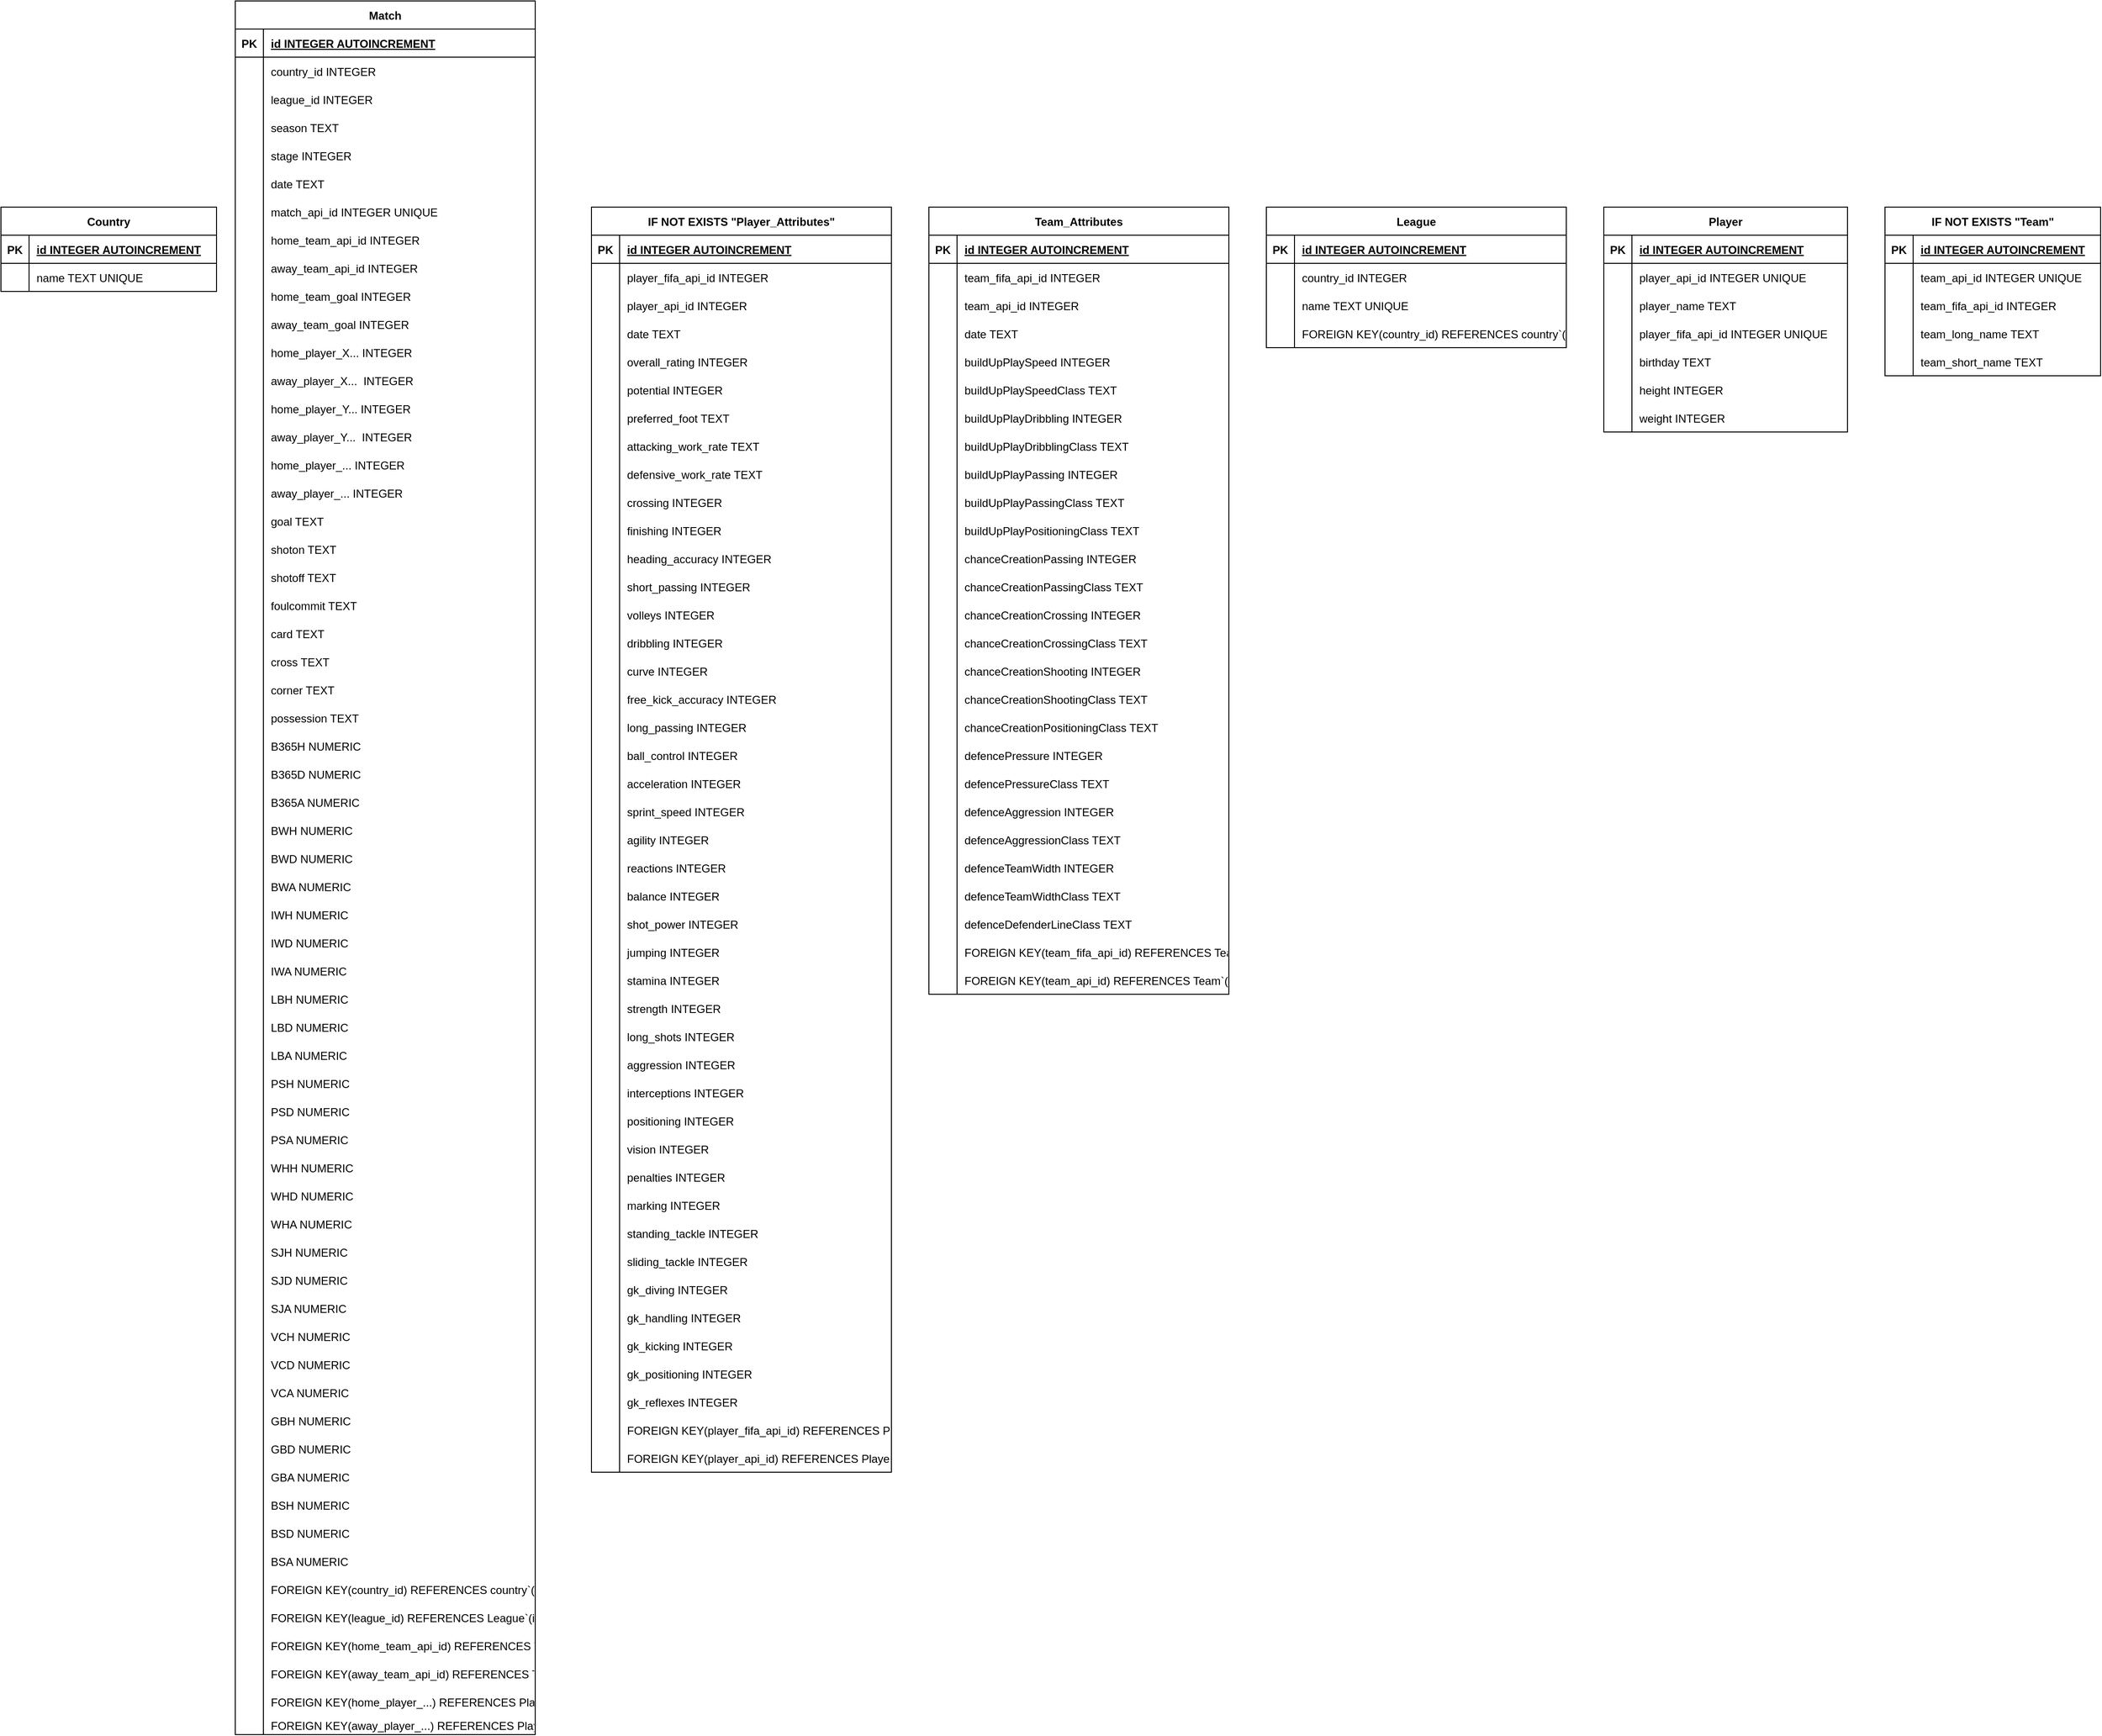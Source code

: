 <mxfile version="26.0.16">
  <diagram name="Page-1" id="RDXMtUPHivYZusdjzmcV">
    <mxGraphModel dx="2074" dy="3009" grid="1" gridSize="10" guides="1" tooltips="1" connect="1" arrows="1" fold="1" page="1" pageScale="1" pageWidth="827" pageHeight="1169" math="0" shadow="0">
      <root>
        <mxCell id="0" />
        <mxCell id="1" parent="0" />
        <mxCell id="dLl5H3gQwxuNwcPFOymf-1" value="Country" style="shape=table;startSize=30;container=1;collapsible=1;childLayout=tableLayout;fixedRows=1;rowLines=0;fontStyle=1;align=center;resizeLast=1;" vertex="1" parent="1">
          <mxGeometry x="-710" y="-1730" width="230" height="90" as="geometry" />
        </mxCell>
        <mxCell id="dLl5H3gQwxuNwcPFOymf-2" value="" style="shape=tableRow;horizontal=0;startSize=0;swimlaneHead=0;swimlaneBody=0;fillColor=none;collapsible=0;dropTarget=0;points=[[0,0.5],[1,0.5]];portConstraint=eastwest;strokeColor=inherit;top=0;left=0;right=0;bottom=1;" vertex="1" parent="dLl5H3gQwxuNwcPFOymf-1">
          <mxGeometry y="30" width="230" height="30" as="geometry" />
        </mxCell>
        <mxCell id="dLl5H3gQwxuNwcPFOymf-3" value="PK" style="shape=partialRectangle;overflow=hidden;connectable=0;fillColor=none;strokeColor=inherit;top=0;left=0;bottom=0;right=0;fontStyle=1;" vertex="1" parent="dLl5H3gQwxuNwcPFOymf-2">
          <mxGeometry width="30" height="30" as="geometry">
            <mxRectangle width="30" height="30" as="alternateBounds" />
          </mxGeometry>
        </mxCell>
        <mxCell id="dLl5H3gQwxuNwcPFOymf-4" value="id&#x9;INTEGER  AUTOINCREMENT" style="shape=partialRectangle;overflow=hidden;connectable=0;fillColor=none;align=left;strokeColor=inherit;top=0;left=0;bottom=0;right=0;spacingLeft=6;fontStyle=5;" vertex="1" parent="dLl5H3gQwxuNwcPFOymf-2">
          <mxGeometry x="30" width="200" height="30" as="geometry">
            <mxRectangle width="200" height="30" as="alternateBounds" />
          </mxGeometry>
        </mxCell>
        <mxCell id="dLl5H3gQwxuNwcPFOymf-5" value="" style="shape=tableRow;horizontal=0;startSize=0;swimlaneHead=0;swimlaneBody=0;fillColor=none;collapsible=0;dropTarget=0;points=[[0,0.5],[1,0.5]];portConstraint=eastwest;strokeColor=inherit;top=0;left=0;right=0;bottom=0;" vertex="1" parent="dLl5H3gQwxuNwcPFOymf-1">
          <mxGeometry y="60" width="230" height="30" as="geometry" />
        </mxCell>
        <mxCell id="dLl5H3gQwxuNwcPFOymf-6" value="" style="shape=partialRectangle;overflow=hidden;connectable=0;fillColor=none;strokeColor=inherit;top=0;left=0;bottom=0;right=0;" vertex="1" parent="dLl5H3gQwxuNwcPFOymf-5">
          <mxGeometry width="30" height="30" as="geometry">
            <mxRectangle width="30" height="30" as="alternateBounds" />
          </mxGeometry>
        </mxCell>
        <mxCell id="dLl5H3gQwxuNwcPFOymf-7" value="name&#x9;TEXT UNIQUE" style="shape=partialRectangle;overflow=hidden;connectable=0;fillColor=none;align=left;strokeColor=inherit;top=0;left=0;bottom=0;right=0;spacingLeft=6;" vertex="1" parent="dLl5H3gQwxuNwcPFOymf-5">
          <mxGeometry x="30" width="200" height="30" as="geometry">
            <mxRectangle width="200" height="30" as="alternateBounds" />
          </mxGeometry>
        </mxCell>
        <mxCell id="dLl5H3gQwxuNwcPFOymf-432" value="IF NOT EXISTS &quot;Player_Attributes&quot;" style="shape=table;startSize=30;container=1;collapsible=1;childLayout=tableLayout;fixedRows=1;rowLines=0;fontStyle=1;align=center;resizeLast=1;" vertex="1" parent="1">
          <mxGeometry x="-80" y="-1730" width="320" height="1350" as="geometry" />
        </mxCell>
        <mxCell id="dLl5H3gQwxuNwcPFOymf-433" value="" style="shape=tableRow;horizontal=0;startSize=0;swimlaneHead=0;swimlaneBody=0;fillColor=none;collapsible=0;dropTarget=0;points=[[0,0.5],[1,0.5]];portConstraint=eastwest;strokeColor=inherit;top=0;left=0;right=0;bottom=1;" vertex="1" parent="dLl5H3gQwxuNwcPFOymf-432">
          <mxGeometry y="30" width="320" height="30" as="geometry" />
        </mxCell>
        <mxCell id="dLl5H3gQwxuNwcPFOymf-434" value="PK" style="shape=partialRectangle;overflow=hidden;connectable=0;fillColor=none;strokeColor=inherit;top=0;left=0;bottom=0;right=0;fontStyle=1;" vertex="1" parent="dLl5H3gQwxuNwcPFOymf-433">
          <mxGeometry width="30" height="30" as="geometry">
            <mxRectangle width="30" height="30" as="alternateBounds" />
          </mxGeometry>
        </mxCell>
        <mxCell id="dLl5H3gQwxuNwcPFOymf-435" value="id&#x9;INTEGER  AUTOINCREMENT" style="shape=partialRectangle;overflow=hidden;connectable=0;fillColor=none;align=left;strokeColor=inherit;top=0;left=0;bottom=0;right=0;spacingLeft=6;fontStyle=5;" vertex="1" parent="dLl5H3gQwxuNwcPFOymf-433">
          <mxGeometry x="30" width="290" height="30" as="geometry">
            <mxRectangle width="290" height="30" as="alternateBounds" />
          </mxGeometry>
        </mxCell>
        <mxCell id="dLl5H3gQwxuNwcPFOymf-436" value="" style="shape=tableRow;horizontal=0;startSize=0;swimlaneHead=0;swimlaneBody=0;fillColor=none;collapsible=0;dropTarget=0;points=[[0,0.5],[1,0.5]];portConstraint=eastwest;strokeColor=inherit;top=0;left=0;right=0;bottom=0;" vertex="1" parent="dLl5H3gQwxuNwcPFOymf-432">
          <mxGeometry y="60" width="320" height="30" as="geometry" />
        </mxCell>
        <mxCell id="dLl5H3gQwxuNwcPFOymf-437" value="" style="shape=partialRectangle;overflow=hidden;connectable=0;fillColor=none;strokeColor=inherit;top=0;left=0;bottom=0;right=0;" vertex="1" parent="dLl5H3gQwxuNwcPFOymf-436">
          <mxGeometry width="30" height="30" as="geometry">
            <mxRectangle width="30" height="30" as="alternateBounds" />
          </mxGeometry>
        </mxCell>
        <mxCell id="dLl5H3gQwxuNwcPFOymf-438" value="player_fifa_api_id&#x9;INTEGER" style="shape=partialRectangle;overflow=hidden;connectable=0;fillColor=none;align=left;strokeColor=inherit;top=0;left=0;bottom=0;right=0;spacingLeft=6;" vertex="1" parent="dLl5H3gQwxuNwcPFOymf-436">
          <mxGeometry x="30" width="290" height="30" as="geometry">
            <mxRectangle width="290" height="30" as="alternateBounds" />
          </mxGeometry>
        </mxCell>
        <mxCell id="dLl5H3gQwxuNwcPFOymf-439" value="" style="shape=tableRow;horizontal=0;startSize=0;swimlaneHead=0;swimlaneBody=0;fillColor=none;collapsible=0;dropTarget=0;points=[[0,0.5],[1,0.5]];portConstraint=eastwest;strokeColor=inherit;top=0;left=0;right=0;bottom=0;" vertex="1" parent="dLl5H3gQwxuNwcPFOymf-432">
          <mxGeometry y="90" width="320" height="30" as="geometry" />
        </mxCell>
        <mxCell id="dLl5H3gQwxuNwcPFOymf-440" value="" style="shape=partialRectangle;overflow=hidden;connectable=0;fillColor=none;strokeColor=inherit;top=0;left=0;bottom=0;right=0;" vertex="1" parent="dLl5H3gQwxuNwcPFOymf-439">
          <mxGeometry width="30" height="30" as="geometry">
            <mxRectangle width="30" height="30" as="alternateBounds" />
          </mxGeometry>
        </mxCell>
        <mxCell id="dLl5H3gQwxuNwcPFOymf-441" value="player_api_id&#x9;INTEGER" style="shape=partialRectangle;overflow=hidden;connectable=0;fillColor=none;align=left;strokeColor=inherit;top=0;left=0;bottom=0;right=0;spacingLeft=6;" vertex="1" parent="dLl5H3gQwxuNwcPFOymf-439">
          <mxGeometry x="30" width="290" height="30" as="geometry">
            <mxRectangle width="290" height="30" as="alternateBounds" />
          </mxGeometry>
        </mxCell>
        <mxCell id="dLl5H3gQwxuNwcPFOymf-442" value="" style="shape=tableRow;horizontal=0;startSize=0;swimlaneHead=0;swimlaneBody=0;fillColor=none;collapsible=0;dropTarget=0;points=[[0,0.5],[1,0.5]];portConstraint=eastwest;strokeColor=inherit;top=0;left=0;right=0;bottom=0;" vertex="1" parent="dLl5H3gQwxuNwcPFOymf-432">
          <mxGeometry y="120" width="320" height="30" as="geometry" />
        </mxCell>
        <mxCell id="dLl5H3gQwxuNwcPFOymf-443" value="" style="shape=partialRectangle;overflow=hidden;connectable=0;fillColor=none;strokeColor=inherit;top=0;left=0;bottom=0;right=0;" vertex="1" parent="dLl5H3gQwxuNwcPFOymf-442">
          <mxGeometry width="30" height="30" as="geometry">
            <mxRectangle width="30" height="30" as="alternateBounds" />
          </mxGeometry>
        </mxCell>
        <mxCell id="dLl5H3gQwxuNwcPFOymf-444" value="date&#x9;TEXT" style="shape=partialRectangle;overflow=hidden;connectable=0;fillColor=none;align=left;strokeColor=inherit;top=0;left=0;bottom=0;right=0;spacingLeft=6;" vertex="1" parent="dLl5H3gQwxuNwcPFOymf-442">
          <mxGeometry x="30" width="290" height="30" as="geometry">
            <mxRectangle width="290" height="30" as="alternateBounds" />
          </mxGeometry>
        </mxCell>
        <mxCell id="dLl5H3gQwxuNwcPFOymf-445" value="" style="shape=tableRow;horizontal=0;startSize=0;swimlaneHead=0;swimlaneBody=0;fillColor=none;collapsible=0;dropTarget=0;points=[[0,0.5],[1,0.5]];portConstraint=eastwest;strokeColor=inherit;top=0;left=0;right=0;bottom=0;" vertex="1" parent="dLl5H3gQwxuNwcPFOymf-432">
          <mxGeometry y="150" width="320" height="30" as="geometry" />
        </mxCell>
        <mxCell id="dLl5H3gQwxuNwcPFOymf-446" value="" style="shape=partialRectangle;overflow=hidden;connectable=0;fillColor=none;strokeColor=inherit;top=0;left=0;bottom=0;right=0;" vertex="1" parent="dLl5H3gQwxuNwcPFOymf-445">
          <mxGeometry width="30" height="30" as="geometry">
            <mxRectangle width="30" height="30" as="alternateBounds" />
          </mxGeometry>
        </mxCell>
        <mxCell id="dLl5H3gQwxuNwcPFOymf-447" value="overall_rating&#x9;INTEGER" style="shape=partialRectangle;overflow=hidden;connectable=0;fillColor=none;align=left;strokeColor=inherit;top=0;left=0;bottom=0;right=0;spacingLeft=6;" vertex="1" parent="dLl5H3gQwxuNwcPFOymf-445">
          <mxGeometry x="30" width="290" height="30" as="geometry">
            <mxRectangle width="290" height="30" as="alternateBounds" />
          </mxGeometry>
        </mxCell>
        <mxCell id="dLl5H3gQwxuNwcPFOymf-448" value="" style="shape=tableRow;horizontal=0;startSize=0;swimlaneHead=0;swimlaneBody=0;fillColor=none;collapsible=0;dropTarget=0;points=[[0,0.5],[1,0.5]];portConstraint=eastwest;strokeColor=inherit;top=0;left=0;right=0;bottom=0;" vertex="1" parent="dLl5H3gQwxuNwcPFOymf-432">
          <mxGeometry y="180" width="320" height="30" as="geometry" />
        </mxCell>
        <mxCell id="dLl5H3gQwxuNwcPFOymf-449" value="" style="shape=partialRectangle;overflow=hidden;connectable=0;fillColor=none;strokeColor=inherit;top=0;left=0;bottom=0;right=0;" vertex="1" parent="dLl5H3gQwxuNwcPFOymf-448">
          <mxGeometry width="30" height="30" as="geometry">
            <mxRectangle width="30" height="30" as="alternateBounds" />
          </mxGeometry>
        </mxCell>
        <mxCell id="dLl5H3gQwxuNwcPFOymf-450" value="potential&#x9;INTEGER" style="shape=partialRectangle;overflow=hidden;connectable=0;fillColor=none;align=left;strokeColor=inherit;top=0;left=0;bottom=0;right=0;spacingLeft=6;" vertex="1" parent="dLl5H3gQwxuNwcPFOymf-448">
          <mxGeometry x="30" width="290" height="30" as="geometry">
            <mxRectangle width="290" height="30" as="alternateBounds" />
          </mxGeometry>
        </mxCell>
        <mxCell id="dLl5H3gQwxuNwcPFOymf-451" value="" style="shape=tableRow;horizontal=0;startSize=0;swimlaneHead=0;swimlaneBody=0;fillColor=none;collapsible=0;dropTarget=0;points=[[0,0.5],[1,0.5]];portConstraint=eastwest;strokeColor=inherit;top=0;left=0;right=0;bottom=0;" vertex="1" parent="dLl5H3gQwxuNwcPFOymf-432">
          <mxGeometry y="210" width="320" height="30" as="geometry" />
        </mxCell>
        <mxCell id="dLl5H3gQwxuNwcPFOymf-452" value="" style="shape=partialRectangle;overflow=hidden;connectable=0;fillColor=none;strokeColor=inherit;top=0;left=0;bottom=0;right=0;" vertex="1" parent="dLl5H3gQwxuNwcPFOymf-451">
          <mxGeometry width="30" height="30" as="geometry">
            <mxRectangle width="30" height="30" as="alternateBounds" />
          </mxGeometry>
        </mxCell>
        <mxCell id="dLl5H3gQwxuNwcPFOymf-453" value="preferred_foot&#x9;TEXT" style="shape=partialRectangle;overflow=hidden;connectable=0;fillColor=none;align=left;strokeColor=inherit;top=0;left=0;bottom=0;right=0;spacingLeft=6;" vertex="1" parent="dLl5H3gQwxuNwcPFOymf-451">
          <mxGeometry x="30" width="290" height="30" as="geometry">
            <mxRectangle width="290" height="30" as="alternateBounds" />
          </mxGeometry>
        </mxCell>
        <mxCell id="dLl5H3gQwxuNwcPFOymf-454" value="" style="shape=tableRow;horizontal=0;startSize=0;swimlaneHead=0;swimlaneBody=0;fillColor=none;collapsible=0;dropTarget=0;points=[[0,0.5],[1,0.5]];portConstraint=eastwest;strokeColor=inherit;top=0;left=0;right=0;bottom=0;" vertex="1" parent="dLl5H3gQwxuNwcPFOymf-432">
          <mxGeometry y="240" width="320" height="30" as="geometry" />
        </mxCell>
        <mxCell id="dLl5H3gQwxuNwcPFOymf-455" value="" style="shape=partialRectangle;overflow=hidden;connectable=0;fillColor=none;strokeColor=inherit;top=0;left=0;bottom=0;right=0;" vertex="1" parent="dLl5H3gQwxuNwcPFOymf-454">
          <mxGeometry width="30" height="30" as="geometry">
            <mxRectangle width="30" height="30" as="alternateBounds" />
          </mxGeometry>
        </mxCell>
        <mxCell id="dLl5H3gQwxuNwcPFOymf-456" value="attacking_work_rate&#x9;TEXT" style="shape=partialRectangle;overflow=hidden;connectable=0;fillColor=none;align=left;strokeColor=inherit;top=0;left=0;bottom=0;right=0;spacingLeft=6;" vertex="1" parent="dLl5H3gQwxuNwcPFOymf-454">
          <mxGeometry x="30" width="290" height="30" as="geometry">
            <mxRectangle width="290" height="30" as="alternateBounds" />
          </mxGeometry>
        </mxCell>
        <mxCell id="dLl5H3gQwxuNwcPFOymf-457" value="" style="shape=tableRow;horizontal=0;startSize=0;swimlaneHead=0;swimlaneBody=0;fillColor=none;collapsible=0;dropTarget=0;points=[[0,0.5],[1,0.5]];portConstraint=eastwest;strokeColor=inherit;top=0;left=0;right=0;bottom=0;" vertex="1" parent="dLl5H3gQwxuNwcPFOymf-432">
          <mxGeometry y="270" width="320" height="30" as="geometry" />
        </mxCell>
        <mxCell id="dLl5H3gQwxuNwcPFOymf-458" value="" style="shape=partialRectangle;overflow=hidden;connectable=0;fillColor=none;strokeColor=inherit;top=0;left=0;bottom=0;right=0;" vertex="1" parent="dLl5H3gQwxuNwcPFOymf-457">
          <mxGeometry width="30" height="30" as="geometry">
            <mxRectangle width="30" height="30" as="alternateBounds" />
          </mxGeometry>
        </mxCell>
        <mxCell id="dLl5H3gQwxuNwcPFOymf-459" value="defensive_work_rate&#x9;TEXT" style="shape=partialRectangle;overflow=hidden;connectable=0;fillColor=none;align=left;strokeColor=inherit;top=0;left=0;bottom=0;right=0;spacingLeft=6;" vertex="1" parent="dLl5H3gQwxuNwcPFOymf-457">
          <mxGeometry x="30" width="290" height="30" as="geometry">
            <mxRectangle width="290" height="30" as="alternateBounds" />
          </mxGeometry>
        </mxCell>
        <mxCell id="dLl5H3gQwxuNwcPFOymf-460" value="" style="shape=tableRow;horizontal=0;startSize=0;swimlaneHead=0;swimlaneBody=0;fillColor=none;collapsible=0;dropTarget=0;points=[[0,0.5],[1,0.5]];portConstraint=eastwest;strokeColor=inherit;top=0;left=0;right=0;bottom=0;" vertex="1" parent="dLl5H3gQwxuNwcPFOymf-432">
          <mxGeometry y="300" width="320" height="30" as="geometry" />
        </mxCell>
        <mxCell id="dLl5H3gQwxuNwcPFOymf-461" value="" style="shape=partialRectangle;overflow=hidden;connectable=0;fillColor=none;strokeColor=inherit;top=0;left=0;bottom=0;right=0;" vertex="1" parent="dLl5H3gQwxuNwcPFOymf-460">
          <mxGeometry width="30" height="30" as="geometry">
            <mxRectangle width="30" height="30" as="alternateBounds" />
          </mxGeometry>
        </mxCell>
        <mxCell id="dLl5H3gQwxuNwcPFOymf-462" value="crossing&#x9;INTEGER" style="shape=partialRectangle;overflow=hidden;connectable=0;fillColor=none;align=left;strokeColor=inherit;top=0;left=0;bottom=0;right=0;spacingLeft=6;" vertex="1" parent="dLl5H3gQwxuNwcPFOymf-460">
          <mxGeometry x="30" width="290" height="30" as="geometry">
            <mxRectangle width="290" height="30" as="alternateBounds" />
          </mxGeometry>
        </mxCell>
        <mxCell id="dLl5H3gQwxuNwcPFOymf-463" value="" style="shape=tableRow;horizontal=0;startSize=0;swimlaneHead=0;swimlaneBody=0;fillColor=none;collapsible=0;dropTarget=0;points=[[0,0.5],[1,0.5]];portConstraint=eastwest;strokeColor=inherit;top=0;left=0;right=0;bottom=0;" vertex="1" parent="dLl5H3gQwxuNwcPFOymf-432">
          <mxGeometry y="330" width="320" height="30" as="geometry" />
        </mxCell>
        <mxCell id="dLl5H3gQwxuNwcPFOymf-464" value="" style="shape=partialRectangle;overflow=hidden;connectable=0;fillColor=none;strokeColor=inherit;top=0;left=0;bottom=0;right=0;" vertex="1" parent="dLl5H3gQwxuNwcPFOymf-463">
          <mxGeometry width="30" height="30" as="geometry">
            <mxRectangle width="30" height="30" as="alternateBounds" />
          </mxGeometry>
        </mxCell>
        <mxCell id="dLl5H3gQwxuNwcPFOymf-465" value="finishing&#x9;INTEGER" style="shape=partialRectangle;overflow=hidden;connectable=0;fillColor=none;align=left;strokeColor=inherit;top=0;left=0;bottom=0;right=0;spacingLeft=6;" vertex="1" parent="dLl5H3gQwxuNwcPFOymf-463">
          <mxGeometry x="30" width="290" height="30" as="geometry">
            <mxRectangle width="290" height="30" as="alternateBounds" />
          </mxGeometry>
        </mxCell>
        <mxCell id="dLl5H3gQwxuNwcPFOymf-466" value="" style="shape=tableRow;horizontal=0;startSize=0;swimlaneHead=0;swimlaneBody=0;fillColor=none;collapsible=0;dropTarget=0;points=[[0,0.5],[1,0.5]];portConstraint=eastwest;strokeColor=inherit;top=0;left=0;right=0;bottom=0;" vertex="1" parent="dLl5H3gQwxuNwcPFOymf-432">
          <mxGeometry y="360" width="320" height="30" as="geometry" />
        </mxCell>
        <mxCell id="dLl5H3gQwxuNwcPFOymf-467" value="" style="shape=partialRectangle;overflow=hidden;connectable=0;fillColor=none;strokeColor=inherit;top=0;left=0;bottom=0;right=0;" vertex="1" parent="dLl5H3gQwxuNwcPFOymf-466">
          <mxGeometry width="30" height="30" as="geometry">
            <mxRectangle width="30" height="30" as="alternateBounds" />
          </mxGeometry>
        </mxCell>
        <mxCell id="dLl5H3gQwxuNwcPFOymf-468" value="heading_accuracy&#x9;INTEGER" style="shape=partialRectangle;overflow=hidden;connectable=0;fillColor=none;align=left;strokeColor=inherit;top=0;left=0;bottom=0;right=0;spacingLeft=6;" vertex="1" parent="dLl5H3gQwxuNwcPFOymf-466">
          <mxGeometry x="30" width="290" height="30" as="geometry">
            <mxRectangle width="290" height="30" as="alternateBounds" />
          </mxGeometry>
        </mxCell>
        <mxCell id="dLl5H3gQwxuNwcPFOymf-469" value="" style="shape=tableRow;horizontal=0;startSize=0;swimlaneHead=0;swimlaneBody=0;fillColor=none;collapsible=0;dropTarget=0;points=[[0,0.5],[1,0.5]];portConstraint=eastwest;strokeColor=inherit;top=0;left=0;right=0;bottom=0;" vertex="1" parent="dLl5H3gQwxuNwcPFOymf-432">
          <mxGeometry y="390" width="320" height="30" as="geometry" />
        </mxCell>
        <mxCell id="dLl5H3gQwxuNwcPFOymf-470" value="" style="shape=partialRectangle;overflow=hidden;connectable=0;fillColor=none;strokeColor=inherit;top=0;left=0;bottom=0;right=0;" vertex="1" parent="dLl5H3gQwxuNwcPFOymf-469">
          <mxGeometry width="30" height="30" as="geometry">
            <mxRectangle width="30" height="30" as="alternateBounds" />
          </mxGeometry>
        </mxCell>
        <mxCell id="dLl5H3gQwxuNwcPFOymf-471" value="short_passing&#x9;INTEGER" style="shape=partialRectangle;overflow=hidden;connectable=0;fillColor=none;align=left;strokeColor=inherit;top=0;left=0;bottom=0;right=0;spacingLeft=6;" vertex="1" parent="dLl5H3gQwxuNwcPFOymf-469">
          <mxGeometry x="30" width="290" height="30" as="geometry">
            <mxRectangle width="290" height="30" as="alternateBounds" />
          </mxGeometry>
        </mxCell>
        <mxCell id="dLl5H3gQwxuNwcPFOymf-472" value="" style="shape=tableRow;horizontal=0;startSize=0;swimlaneHead=0;swimlaneBody=0;fillColor=none;collapsible=0;dropTarget=0;points=[[0,0.5],[1,0.5]];portConstraint=eastwest;strokeColor=inherit;top=0;left=0;right=0;bottom=0;" vertex="1" parent="dLl5H3gQwxuNwcPFOymf-432">
          <mxGeometry y="420" width="320" height="30" as="geometry" />
        </mxCell>
        <mxCell id="dLl5H3gQwxuNwcPFOymf-473" value="" style="shape=partialRectangle;overflow=hidden;connectable=0;fillColor=none;strokeColor=inherit;top=0;left=0;bottom=0;right=0;" vertex="1" parent="dLl5H3gQwxuNwcPFOymf-472">
          <mxGeometry width="30" height="30" as="geometry">
            <mxRectangle width="30" height="30" as="alternateBounds" />
          </mxGeometry>
        </mxCell>
        <mxCell id="dLl5H3gQwxuNwcPFOymf-474" value="volleys&#x9;INTEGER" style="shape=partialRectangle;overflow=hidden;connectable=0;fillColor=none;align=left;strokeColor=inherit;top=0;left=0;bottom=0;right=0;spacingLeft=6;" vertex="1" parent="dLl5H3gQwxuNwcPFOymf-472">
          <mxGeometry x="30" width="290" height="30" as="geometry">
            <mxRectangle width="290" height="30" as="alternateBounds" />
          </mxGeometry>
        </mxCell>
        <mxCell id="dLl5H3gQwxuNwcPFOymf-475" value="" style="shape=tableRow;horizontal=0;startSize=0;swimlaneHead=0;swimlaneBody=0;fillColor=none;collapsible=0;dropTarget=0;points=[[0,0.5],[1,0.5]];portConstraint=eastwest;strokeColor=inherit;top=0;left=0;right=0;bottom=0;" vertex="1" parent="dLl5H3gQwxuNwcPFOymf-432">
          <mxGeometry y="450" width="320" height="30" as="geometry" />
        </mxCell>
        <mxCell id="dLl5H3gQwxuNwcPFOymf-476" value="" style="shape=partialRectangle;overflow=hidden;connectable=0;fillColor=none;strokeColor=inherit;top=0;left=0;bottom=0;right=0;" vertex="1" parent="dLl5H3gQwxuNwcPFOymf-475">
          <mxGeometry width="30" height="30" as="geometry">
            <mxRectangle width="30" height="30" as="alternateBounds" />
          </mxGeometry>
        </mxCell>
        <mxCell id="dLl5H3gQwxuNwcPFOymf-477" value="dribbling&#x9;INTEGER" style="shape=partialRectangle;overflow=hidden;connectable=0;fillColor=none;align=left;strokeColor=inherit;top=0;left=0;bottom=0;right=0;spacingLeft=6;" vertex="1" parent="dLl5H3gQwxuNwcPFOymf-475">
          <mxGeometry x="30" width="290" height="30" as="geometry">
            <mxRectangle width="290" height="30" as="alternateBounds" />
          </mxGeometry>
        </mxCell>
        <mxCell id="dLl5H3gQwxuNwcPFOymf-478" value="" style="shape=tableRow;horizontal=0;startSize=0;swimlaneHead=0;swimlaneBody=0;fillColor=none;collapsible=0;dropTarget=0;points=[[0,0.5],[1,0.5]];portConstraint=eastwest;strokeColor=inherit;top=0;left=0;right=0;bottom=0;" vertex="1" parent="dLl5H3gQwxuNwcPFOymf-432">
          <mxGeometry y="480" width="320" height="30" as="geometry" />
        </mxCell>
        <mxCell id="dLl5H3gQwxuNwcPFOymf-479" value="" style="shape=partialRectangle;overflow=hidden;connectable=0;fillColor=none;strokeColor=inherit;top=0;left=0;bottom=0;right=0;" vertex="1" parent="dLl5H3gQwxuNwcPFOymf-478">
          <mxGeometry width="30" height="30" as="geometry">
            <mxRectangle width="30" height="30" as="alternateBounds" />
          </mxGeometry>
        </mxCell>
        <mxCell id="dLl5H3gQwxuNwcPFOymf-480" value="curve&#x9;INTEGER" style="shape=partialRectangle;overflow=hidden;connectable=0;fillColor=none;align=left;strokeColor=inherit;top=0;left=0;bottom=0;right=0;spacingLeft=6;" vertex="1" parent="dLl5H3gQwxuNwcPFOymf-478">
          <mxGeometry x="30" width="290" height="30" as="geometry">
            <mxRectangle width="290" height="30" as="alternateBounds" />
          </mxGeometry>
        </mxCell>
        <mxCell id="dLl5H3gQwxuNwcPFOymf-481" value="" style="shape=tableRow;horizontal=0;startSize=0;swimlaneHead=0;swimlaneBody=0;fillColor=none;collapsible=0;dropTarget=0;points=[[0,0.5],[1,0.5]];portConstraint=eastwest;strokeColor=inherit;top=0;left=0;right=0;bottom=0;" vertex="1" parent="dLl5H3gQwxuNwcPFOymf-432">
          <mxGeometry y="510" width="320" height="30" as="geometry" />
        </mxCell>
        <mxCell id="dLl5H3gQwxuNwcPFOymf-482" value="" style="shape=partialRectangle;overflow=hidden;connectable=0;fillColor=none;strokeColor=inherit;top=0;left=0;bottom=0;right=0;" vertex="1" parent="dLl5H3gQwxuNwcPFOymf-481">
          <mxGeometry width="30" height="30" as="geometry">
            <mxRectangle width="30" height="30" as="alternateBounds" />
          </mxGeometry>
        </mxCell>
        <mxCell id="dLl5H3gQwxuNwcPFOymf-483" value="free_kick_accuracy&#x9;INTEGER" style="shape=partialRectangle;overflow=hidden;connectable=0;fillColor=none;align=left;strokeColor=inherit;top=0;left=0;bottom=0;right=0;spacingLeft=6;" vertex="1" parent="dLl5H3gQwxuNwcPFOymf-481">
          <mxGeometry x="30" width="290" height="30" as="geometry">
            <mxRectangle width="290" height="30" as="alternateBounds" />
          </mxGeometry>
        </mxCell>
        <mxCell id="dLl5H3gQwxuNwcPFOymf-484" value="" style="shape=tableRow;horizontal=0;startSize=0;swimlaneHead=0;swimlaneBody=0;fillColor=none;collapsible=0;dropTarget=0;points=[[0,0.5],[1,0.5]];portConstraint=eastwest;strokeColor=inherit;top=0;left=0;right=0;bottom=0;" vertex="1" parent="dLl5H3gQwxuNwcPFOymf-432">
          <mxGeometry y="540" width="320" height="30" as="geometry" />
        </mxCell>
        <mxCell id="dLl5H3gQwxuNwcPFOymf-485" value="" style="shape=partialRectangle;overflow=hidden;connectable=0;fillColor=none;strokeColor=inherit;top=0;left=0;bottom=0;right=0;" vertex="1" parent="dLl5H3gQwxuNwcPFOymf-484">
          <mxGeometry width="30" height="30" as="geometry">
            <mxRectangle width="30" height="30" as="alternateBounds" />
          </mxGeometry>
        </mxCell>
        <mxCell id="dLl5H3gQwxuNwcPFOymf-486" value="long_passing&#x9;INTEGER" style="shape=partialRectangle;overflow=hidden;connectable=0;fillColor=none;align=left;strokeColor=inherit;top=0;left=0;bottom=0;right=0;spacingLeft=6;" vertex="1" parent="dLl5H3gQwxuNwcPFOymf-484">
          <mxGeometry x="30" width="290" height="30" as="geometry">
            <mxRectangle width="290" height="30" as="alternateBounds" />
          </mxGeometry>
        </mxCell>
        <mxCell id="dLl5H3gQwxuNwcPFOymf-487" value="" style="shape=tableRow;horizontal=0;startSize=0;swimlaneHead=0;swimlaneBody=0;fillColor=none;collapsible=0;dropTarget=0;points=[[0,0.5],[1,0.5]];portConstraint=eastwest;strokeColor=inherit;top=0;left=0;right=0;bottom=0;" vertex="1" parent="dLl5H3gQwxuNwcPFOymf-432">
          <mxGeometry y="570" width="320" height="30" as="geometry" />
        </mxCell>
        <mxCell id="dLl5H3gQwxuNwcPFOymf-488" value="" style="shape=partialRectangle;overflow=hidden;connectable=0;fillColor=none;strokeColor=inherit;top=0;left=0;bottom=0;right=0;" vertex="1" parent="dLl5H3gQwxuNwcPFOymf-487">
          <mxGeometry width="30" height="30" as="geometry">
            <mxRectangle width="30" height="30" as="alternateBounds" />
          </mxGeometry>
        </mxCell>
        <mxCell id="dLl5H3gQwxuNwcPFOymf-489" value="ball_control&#x9;INTEGER" style="shape=partialRectangle;overflow=hidden;connectable=0;fillColor=none;align=left;strokeColor=inherit;top=0;left=0;bottom=0;right=0;spacingLeft=6;" vertex="1" parent="dLl5H3gQwxuNwcPFOymf-487">
          <mxGeometry x="30" width="290" height="30" as="geometry">
            <mxRectangle width="290" height="30" as="alternateBounds" />
          </mxGeometry>
        </mxCell>
        <mxCell id="dLl5H3gQwxuNwcPFOymf-490" value="" style="shape=tableRow;horizontal=0;startSize=0;swimlaneHead=0;swimlaneBody=0;fillColor=none;collapsible=0;dropTarget=0;points=[[0,0.5],[1,0.5]];portConstraint=eastwest;strokeColor=inherit;top=0;left=0;right=0;bottom=0;" vertex="1" parent="dLl5H3gQwxuNwcPFOymf-432">
          <mxGeometry y="600" width="320" height="30" as="geometry" />
        </mxCell>
        <mxCell id="dLl5H3gQwxuNwcPFOymf-491" value="" style="shape=partialRectangle;overflow=hidden;connectable=0;fillColor=none;strokeColor=inherit;top=0;left=0;bottom=0;right=0;" vertex="1" parent="dLl5H3gQwxuNwcPFOymf-490">
          <mxGeometry width="30" height="30" as="geometry">
            <mxRectangle width="30" height="30" as="alternateBounds" />
          </mxGeometry>
        </mxCell>
        <mxCell id="dLl5H3gQwxuNwcPFOymf-492" value="acceleration&#x9;INTEGER" style="shape=partialRectangle;overflow=hidden;connectable=0;fillColor=none;align=left;strokeColor=inherit;top=0;left=0;bottom=0;right=0;spacingLeft=6;" vertex="1" parent="dLl5H3gQwxuNwcPFOymf-490">
          <mxGeometry x="30" width="290" height="30" as="geometry">
            <mxRectangle width="290" height="30" as="alternateBounds" />
          </mxGeometry>
        </mxCell>
        <mxCell id="dLl5H3gQwxuNwcPFOymf-493" value="" style="shape=tableRow;horizontal=0;startSize=0;swimlaneHead=0;swimlaneBody=0;fillColor=none;collapsible=0;dropTarget=0;points=[[0,0.5],[1,0.5]];portConstraint=eastwest;strokeColor=inherit;top=0;left=0;right=0;bottom=0;" vertex="1" parent="dLl5H3gQwxuNwcPFOymf-432">
          <mxGeometry y="630" width="320" height="30" as="geometry" />
        </mxCell>
        <mxCell id="dLl5H3gQwxuNwcPFOymf-494" value="" style="shape=partialRectangle;overflow=hidden;connectable=0;fillColor=none;strokeColor=inherit;top=0;left=0;bottom=0;right=0;" vertex="1" parent="dLl5H3gQwxuNwcPFOymf-493">
          <mxGeometry width="30" height="30" as="geometry">
            <mxRectangle width="30" height="30" as="alternateBounds" />
          </mxGeometry>
        </mxCell>
        <mxCell id="dLl5H3gQwxuNwcPFOymf-495" value="sprint_speed&#x9;INTEGER" style="shape=partialRectangle;overflow=hidden;connectable=0;fillColor=none;align=left;strokeColor=inherit;top=0;left=0;bottom=0;right=0;spacingLeft=6;" vertex="1" parent="dLl5H3gQwxuNwcPFOymf-493">
          <mxGeometry x="30" width="290" height="30" as="geometry">
            <mxRectangle width="290" height="30" as="alternateBounds" />
          </mxGeometry>
        </mxCell>
        <mxCell id="dLl5H3gQwxuNwcPFOymf-496" value="" style="shape=tableRow;horizontal=0;startSize=0;swimlaneHead=0;swimlaneBody=0;fillColor=none;collapsible=0;dropTarget=0;points=[[0,0.5],[1,0.5]];portConstraint=eastwest;strokeColor=inherit;top=0;left=0;right=0;bottom=0;" vertex="1" parent="dLl5H3gQwxuNwcPFOymf-432">
          <mxGeometry y="660" width="320" height="30" as="geometry" />
        </mxCell>
        <mxCell id="dLl5H3gQwxuNwcPFOymf-497" value="" style="shape=partialRectangle;overflow=hidden;connectable=0;fillColor=none;strokeColor=inherit;top=0;left=0;bottom=0;right=0;" vertex="1" parent="dLl5H3gQwxuNwcPFOymf-496">
          <mxGeometry width="30" height="30" as="geometry">
            <mxRectangle width="30" height="30" as="alternateBounds" />
          </mxGeometry>
        </mxCell>
        <mxCell id="dLl5H3gQwxuNwcPFOymf-498" value="agility&#x9;INTEGER" style="shape=partialRectangle;overflow=hidden;connectable=0;fillColor=none;align=left;strokeColor=inherit;top=0;left=0;bottom=0;right=0;spacingLeft=6;" vertex="1" parent="dLl5H3gQwxuNwcPFOymf-496">
          <mxGeometry x="30" width="290" height="30" as="geometry">
            <mxRectangle width="290" height="30" as="alternateBounds" />
          </mxGeometry>
        </mxCell>
        <mxCell id="dLl5H3gQwxuNwcPFOymf-499" value="" style="shape=tableRow;horizontal=0;startSize=0;swimlaneHead=0;swimlaneBody=0;fillColor=none;collapsible=0;dropTarget=0;points=[[0,0.5],[1,0.5]];portConstraint=eastwest;strokeColor=inherit;top=0;left=0;right=0;bottom=0;" vertex="1" parent="dLl5H3gQwxuNwcPFOymf-432">
          <mxGeometry y="690" width="320" height="30" as="geometry" />
        </mxCell>
        <mxCell id="dLl5H3gQwxuNwcPFOymf-500" value="" style="shape=partialRectangle;overflow=hidden;connectable=0;fillColor=none;strokeColor=inherit;top=0;left=0;bottom=0;right=0;" vertex="1" parent="dLl5H3gQwxuNwcPFOymf-499">
          <mxGeometry width="30" height="30" as="geometry">
            <mxRectangle width="30" height="30" as="alternateBounds" />
          </mxGeometry>
        </mxCell>
        <mxCell id="dLl5H3gQwxuNwcPFOymf-501" value="reactions&#x9;INTEGER" style="shape=partialRectangle;overflow=hidden;connectable=0;fillColor=none;align=left;strokeColor=inherit;top=0;left=0;bottom=0;right=0;spacingLeft=6;" vertex="1" parent="dLl5H3gQwxuNwcPFOymf-499">
          <mxGeometry x="30" width="290" height="30" as="geometry">
            <mxRectangle width="290" height="30" as="alternateBounds" />
          </mxGeometry>
        </mxCell>
        <mxCell id="dLl5H3gQwxuNwcPFOymf-502" value="" style="shape=tableRow;horizontal=0;startSize=0;swimlaneHead=0;swimlaneBody=0;fillColor=none;collapsible=0;dropTarget=0;points=[[0,0.5],[1,0.5]];portConstraint=eastwest;strokeColor=inherit;top=0;left=0;right=0;bottom=0;" vertex="1" parent="dLl5H3gQwxuNwcPFOymf-432">
          <mxGeometry y="720" width="320" height="30" as="geometry" />
        </mxCell>
        <mxCell id="dLl5H3gQwxuNwcPFOymf-503" value="" style="shape=partialRectangle;overflow=hidden;connectable=0;fillColor=none;strokeColor=inherit;top=0;left=0;bottom=0;right=0;" vertex="1" parent="dLl5H3gQwxuNwcPFOymf-502">
          <mxGeometry width="30" height="30" as="geometry">
            <mxRectangle width="30" height="30" as="alternateBounds" />
          </mxGeometry>
        </mxCell>
        <mxCell id="dLl5H3gQwxuNwcPFOymf-504" value="balance&#x9;INTEGER" style="shape=partialRectangle;overflow=hidden;connectable=0;fillColor=none;align=left;strokeColor=inherit;top=0;left=0;bottom=0;right=0;spacingLeft=6;" vertex="1" parent="dLl5H3gQwxuNwcPFOymf-502">
          <mxGeometry x="30" width="290" height="30" as="geometry">
            <mxRectangle width="290" height="30" as="alternateBounds" />
          </mxGeometry>
        </mxCell>
        <mxCell id="dLl5H3gQwxuNwcPFOymf-505" value="" style="shape=tableRow;horizontal=0;startSize=0;swimlaneHead=0;swimlaneBody=0;fillColor=none;collapsible=0;dropTarget=0;points=[[0,0.5],[1,0.5]];portConstraint=eastwest;strokeColor=inherit;top=0;left=0;right=0;bottom=0;" vertex="1" parent="dLl5H3gQwxuNwcPFOymf-432">
          <mxGeometry y="750" width="320" height="30" as="geometry" />
        </mxCell>
        <mxCell id="dLl5H3gQwxuNwcPFOymf-506" value="" style="shape=partialRectangle;overflow=hidden;connectable=0;fillColor=none;strokeColor=inherit;top=0;left=0;bottom=0;right=0;" vertex="1" parent="dLl5H3gQwxuNwcPFOymf-505">
          <mxGeometry width="30" height="30" as="geometry">
            <mxRectangle width="30" height="30" as="alternateBounds" />
          </mxGeometry>
        </mxCell>
        <mxCell id="dLl5H3gQwxuNwcPFOymf-507" value="shot_power&#x9;INTEGER" style="shape=partialRectangle;overflow=hidden;connectable=0;fillColor=none;align=left;strokeColor=inherit;top=0;left=0;bottom=0;right=0;spacingLeft=6;" vertex="1" parent="dLl5H3gQwxuNwcPFOymf-505">
          <mxGeometry x="30" width="290" height="30" as="geometry">
            <mxRectangle width="290" height="30" as="alternateBounds" />
          </mxGeometry>
        </mxCell>
        <mxCell id="dLl5H3gQwxuNwcPFOymf-508" value="" style="shape=tableRow;horizontal=0;startSize=0;swimlaneHead=0;swimlaneBody=0;fillColor=none;collapsible=0;dropTarget=0;points=[[0,0.5],[1,0.5]];portConstraint=eastwest;strokeColor=inherit;top=0;left=0;right=0;bottom=0;" vertex="1" parent="dLl5H3gQwxuNwcPFOymf-432">
          <mxGeometry y="780" width="320" height="30" as="geometry" />
        </mxCell>
        <mxCell id="dLl5H3gQwxuNwcPFOymf-509" value="" style="shape=partialRectangle;overflow=hidden;connectable=0;fillColor=none;strokeColor=inherit;top=0;left=0;bottom=0;right=0;" vertex="1" parent="dLl5H3gQwxuNwcPFOymf-508">
          <mxGeometry width="30" height="30" as="geometry">
            <mxRectangle width="30" height="30" as="alternateBounds" />
          </mxGeometry>
        </mxCell>
        <mxCell id="dLl5H3gQwxuNwcPFOymf-510" value="jumping&#x9;INTEGER" style="shape=partialRectangle;overflow=hidden;connectable=0;fillColor=none;align=left;strokeColor=inherit;top=0;left=0;bottom=0;right=0;spacingLeft=6;" vertex="1" parent="dLl5H3gQwxuNwcPFOymf-508">
          <mxGeometry x="30" width="290" height="30" as="geometry">
            <mxRectangle width="290" height="30" as="alternateBounds" />
          </mxGeometry>
        </mxCell>
        <mxCell id="dLl5H3gQwxuNwcPFOymf-511" value="" style="shape=tableRow;horizontal=0;startSize=0;swimlaneHead=0;swimlaneBody=0;fillColor=none;collapsible=0;dropTarget=0;points=[[0,0.5],[1,0.5]];portConstraint=eastwest;strokeColor=inherit;top=0;left=0;right=0;bottom=0;" vertex="1" parent="dLl5H3gQwxuNwcPFOymf-432">
          <mxGeometry y="810" width="320" height="30" as="geometry" />
        </mxCell>
        <mxCell id="dLl5H3gQwxuNwcPFOymf-512" value="" style="shape=partialRectangle;overflow=hidden;connectable=0;fillColor=none;strokeColor=inherit;top=0;left=0;bottom=0;right=0;" vertex="1" parent="dLl5H3gQwxuNwcPFOymf-511">
          <mxGeometry width="30" height="30" as="geometry">
            <mxRectangle width="30" height="30" as="alternateBounds" />
          </mxGeometry>
        </mxCell>
        <mxCell id="dLl5H3gQwxuNwcPFOymf-513" value="stamina&#x9;INTEGER" style="shape=partialRectangle;overflow=hidden;connectable=0;fillColor=none;align=left;strokeColor=inherit;top=0;left=0;bottom=0;right=0;spacingLeft=6;" vertex="1" parent="dLl5H3gQwxuNwcPFOymf-511">
          <mxGeometry x="30" width="290" height="30" as="geometry">
            <mxRectangle width="290" height="30" as="alternateBounds" />
          </mxGeometry>
        </mxCell>
        <mxCell id="dLl5H3gQwxuNwcPFOymf-514" value="" style="shape=tableRow;horizontal=0;startSize=0;swimlaneHead=0;swimlaneBody=0;fillColor=none;collapsible=0;dropTarget=0;points=[[0,0.5],[1,0.5]];portConstraint=eastwest;strokeColor=inherit;top=0;left=0;right=0;bottom=0;" vertex="1" parent="dLl5H3gQwxuNwcPFOymf-432">
          <mxGeometry y="840" width="320" height="30" as="geometry" />
        </mxCell>
        <mxCell id="dLl5H3gQwxuNwcPFOymf-515" value="" style="shape=partialRectangle;overflow=hidden;connectable=0;fillColor=none;strokeColor=inherit;top=0;left=0;bottom=0;right=0;" vertex="1" parent="dLl5H3gQwxuNwcPFOymf-514">
          <mxGeometry width="30" height="30" as="geometry">
            <mxRectangle width="30" height="30" as="alternateBounds" />
          </mxGeometry>
        </mxCell>
        <mxCell id="dLl5H3gQwxuNwcPFOymf-516" value="strength&#x9;INTEGER" style="shape=partialRectangle;overflow=hidden;connectable=0;fillColor=none;align=left;strokeColor=inherit;top=0;left=0;bottom=0;right=0;spacingLeft=6;" vertex="1" parent="dLl5H3gQwxuNwcPFOymf-514">
          <mxGeometry x="30" width="290" height="30" as="geometry">
            <mxRectangle width="290" height="30" as="alternateBounds" />
          </mxGeometry>
        </mxCell>
        <mxCell id="dLl5H3gQwxuNwcPFOymf-517" value="" style="shape=tableRow;horizontal=0;startSize=0;swimlaneHead=0;swimlaneBody=0;fillColor=none;collapsible=0;dropTarget=0;points=[[0,0.5],[1,0.5]];portConstraint=eastwest;strokeColor=inherit;top=0;left=0;right=0;bottom=0;" vertex="1" parent="dLl5H3gQwxuNwcPFOymf-432">
          <mxGeometry y="870" width="320" height="30" as="geometry" />
        </mxCell>
        <mxCell id="dLl5H3gQwxuNwcPFOymf-518" value="" style="shape=partialRectangle;overflow=hidden;connectable=0;fillColor=none;strokeColor=inherit;top=0;left=0;bottom=0;right=0;" vertex="1" parent="dLl5H3gQwxuNwcPFOymf-517">
          <mxGeometry width="30" height="30" as="geometry">
            <mxRectangle width="30" height="30" as="alternateBounds" />
          </mxGeometry>
        </mxCell>
        <mxCell id="dLl5H3gQwxuNwcPFOymf-519" value="long_shots&#x9;INTEGER" style="shape=partialRectangle;overflow=hidden;connectable=0;fillColor=none;align=left;strokeColor=inherit;top=0;left=0;bottom=0;right=0;spacingLeft=6;" vertex="1" parent="dLl5H3gQwxuNwcPFOymf-517">
          <mxGeometry x="30" width="290" height="30" as="geometry">
            <mxRectangle width="290" height="30" as="alternateBounds" />
          </mxGeometry>
        </mxCell>
        <mxCell id="dLl5H3gQwxuNwcPFOymf-520" value="" style="shape=tableRow;horizontal=0;startSize=0;swimlaneHead=0;swimlaneBody=0;fillColor=none;collapsible=0;dropTarget=0;points=[[0,0.5],[1,0.5]];portConstraint=eastwest;strokeColor=inherit;top=0;left=0;right=0;bottom=0;" vertex="1" parent="dLl5H3gQwxuNwcPFOymf-432">
          <mxGeometry y="900" width="320" height="30" as="geometry" />
        </mxCell>
        <mxCell id="dLl5H3gQwxuNwcPFOymf-521" value="" style="shape=partialRectangle;overflow=hidden;connectable=0;fillColor=none;strokeColor=inherit;top=0;left=0;bottom=0;right=0;" vertex="1" parent="dLl5H3gQwxuNwcPFOymf-520">
          <mxGeometry width="30" height="30" as="geometry">
            <mxRectangle width="30" height="30" as="alternateBounds" />
          </mxGeometry>
        </mxCell>
        <mxCell id="dLl5H3gQwxuNwcPFOymf-522" value="aggression&#x9;INTEGER" style="shape=partialRectangle;overflow=hidden;connectable=0;fillColor=none;align=left;strokeColor=inherit;top=0;left=0;bottom=0;right=0;spacingLeft=6;" vertex="1" parent="dLl5H3gQwxuNwcPFOymf-520">
          <mxGeometry x="30" width="290" height="30" as="geometry">
            <mxRectangle width="290" height="30" as="alternateBounds" />
          </mxGeometry>
        </mxCell>
        <mxCell id="dLl5H3gQwxuNwcPFOymf-523" value="" style="shape=tableRow;horizontal=0;startSize=0;swimlaneHead=0;swimlaneBody=0;fillColor=none;collapsible=0;dropTarget=0;points=[[0,0.5],[1,0.5]];portConstraint=eastwest;strokeColor=inherit;top=0;left=0;right=0;bottom=0;" vertex="1" parent="dLl5H3gQwxuNwcPFOymf-432">
          <mxGeometry y="930" width="320" height="30" as="geometry" />
        </mxCell>
        <mxCell id="dLl5H3gQwxuNwcPFOymf-524" value="" style="shape=partialRectangle;overflow=hidden;connectable=0;fillColor=none;strokeColor=inherit;top=0;left=0;bottom=0;right=0;" vertex="1" parent="dLl5H3gQwxuNwcPFOymf-523">
          <mxGeometry width="30" height="30" as="geometry">
            <mxRectangle width="30" height="30" as="alternateBounds" />
          </mxGeometry>
        </mxCell>
        <mxCell id="dLl5H3gQwxuNwcPFOymf-525" value="interceptions&#x9;INTEGER" style="shape=partialRectangle;overflow=hidden;connectable=0;fillColor=none;align=left;strokeColor=inherit;top=0;left=0;bottom=0;right=0;spacingLeft=6;" vertex="1" parent="dLl5H3gQwxuNwcPFOymf-523">
          <mxGeometry x="30" width="290" height="30" as="geometry">
            <mxRectangle width="290" height="30" as="alternateBounds" />
          </mxGeometry>
        </mxCell>
        <mxCell id="dLl5H3gQwxuNwcPFOymf-526" value="" style="shape=tableRow;horizontal=0;startSize=0;swimlaneHead=0;swimlaneBody=0;fillColor=none;collapsible=0;dropTarget=0;points=[[0,0.5],[1,0.5]];portConstraint=eastwest;strokeColor=inherit;top=0;left=0;right=0;bottom=0;" vertex="1" parent="dLl5H3gQwxuNwcPFOymf-432">
          <mxGeometry y="960" width="320" height="30" as="geometry" />
        </mxCell>
        <mxCell id="dLl5H3gQwxuNwcPFOymf-527" value="" style="shape=partialRectangle;overflow=hidden;connectable=0;fillColor=none;strokeColor=inherit;top=0;left=0;bottom=0;right=0;" vertex="1" parent="dLl5H3gQwxuNwcPFOymf-526">
          <mxGeometry width="30" height="30" as="geometry">
            <mxRectangle width="30" height="30" as="alternateBounds" />
          </mxGeometry>
        </mxCell>
        <mxCell id="dLl5H3gQwxuNwcPFOymf-528" value="positioning&#x9;INTEGER" style="shape=partialRectangle;overflow=hidden;connectable=0;fillColor=none;align=left;strokeColor=inherit;top=0;left=0;bottom=0;right=0;spacingLeft=6;" vertex="1" parent="dLl5H3gQwxuNwcPFOymf-526">
          <mxGeometry x="30" width="290" height="30" as="geometry">
            <mxRectangle width="290" height="30" as="alternateBounds" />
          </mxGeometry>
        </mxCell>
        <mxCell id="dLl5H3gQwxuNwcPFOymf-529" value="" style="shape=tableRow;horizontal=0;startSize=0;swimlaneHead=0;swimlaneBody=0;fillColor=none;collapsible=0;dropTarget=0;points=[[0,0.5],[1,0.5]];portConstraint=eastwest;strokeColor=inherit;top=0;left=0;right=0;bottom=0;" vertex="1" parent="dLl5H3gQwxuNwcPFOymf-432">
          <mxGeometry y="990" width="320" height="30" as="geometry" />
        </mxCell>
        <mxCell id="dLl5H3gQwxuNwcPFOymf-530" value="" style="shape=partialRectangle;overflow=hidden;connectable=0;fillColor=none;strokeColor=inherit;top=0;left=0;bottom=0;right=0;" vertex="1" parent="dLl5H3gQwxuNwcPFOymf-529">
          <mxGeometry width="30" height="30" as="geometry">
            <mxRectangle width="30" height="30" as="alternateBounds" />
          </mxGeometry>
        </mxCell>
        <mxCell id="dLl5H3gQwxuNwcPFOymf-531" value="vision&#x9;INTEGER" style="shape=partialRectangle;overflow=hidden;connectable=0;fillColor=none;align=left;strokeColor=inherit;top=0;left=0;bottom=0;right=0;spacingLeft=6;" vertex="1" parent="dLl5H3gQwxuNwcPFOymf-529">
          <mxGeometry x="30" width="290" height="30" as="geometry">
            <mxRectangle width="290" height="30" as="alternateBounds" />
          </mxGeometry>
        </mxCell>
        <mxCell id="dLl5H3gQwxuNwcPFOymf-532" value="" style="shape=tableRow;horizontal=0;startSize=0;swimlaneHead=0;swimlaneBody=0;fillColor=none;collapsible=0;dropTarget=0;points=[[0,0.5],[1,0.5]];portConstraint=eastwest;strokeColor=inherit;top=0;left=0;right=0;bottom=0;" vertex="1" parent="dLl5H3gQwxuNwcPFOymf-432">
          <mxGeometry y="1020" width="320" height="30" as="geometry" />
        </mxCell>
        <mxCell id="dLl5H3gQwxuNwcPFOymf-533" value="" style="shape=partialRectangle;overflow=hidden;connectable=0;fillColor=none;strokeColor=inherit;top=0;left=0;bottom=0;right=0;" vertex="1" parent="dLl5H3gQwxuNwcPFOymf-532">
          <mxGeometry width="30" height="30" as="geometry">
            <mxRectangle width="30" height="30" as="alternateBounds" />
          </mxGeometry>
        </mxCell>
        <mxCell id="dLl5H3gQwxuNwcPFOymf-534" value="penalties&#x9;INTEGER" style="shape=partialRectangle;overflow=hidden;connectable=0;fillColor=none;align=left;strokeColor=inherit;top=0;left=0;bottom=0;right=0;spacingLeft=6;" vertex="1" parent="dLl5H3gQwxuNwcPFOymf-532">
          <mxGeometry x="30" width="290" height="30" as="geometry">
            <mxRectangle width="290" height="30" as="alternateBounds" />
          </mxGeometry>
        </mxCell>
        <mxCell id="dLl5H3gQwxuNwcPFOymf-535" value="" style="shape=tableRow;horizontal=0;startSize=0;swimlaneHead=0;swimlaneBody=0;fillColor=none;collapsible=0;dropTarget=0;points=[[0,0.5],[1,0.5]];portConstraint=eastwest;strokeColor=inherit;top=0;left=0;right=0;bottom=0;" vertex="1" parent="dLl5H3gQwxuNwcPFOymf-432">
          <mxGeometry y="1050" width="320" height="30" as="geometry" />
        </mxCell>
        <mxCell id="dLl5H3gQwxuNwcPFOymf-536" value="" style="shape=partialRectangle;overflow=hidden;connectable=0;fillColor=none;strokeColor=inherit;top=0;left=0;bottom=0;right=0;" vertex="1" parent="dLl5H3gQwxuNwcPFOymf-535">
          <mxGeometry width="30" height="30" as="geometry">
            <mxRectangle width="30" height="30" as="alternateBounds" />
          </mxGeometry>
        </mxCell>
        <mxCell id="dLl5H3gQwxuNwcPFOymf-537" value="marking&#x9;INTEGER" style="shape=partialRectangle;overflow=hidden;connectable=0;fillColor=none;align=left;strokeColor=inherit;top=0;left=0;bottom=0;right=0;spacingLeft=6;" vertex="1" parent="dLl5H3gQwxuNwcPFOymf-535">
          <mxGeometry x="30" width="290" height="30" as="geometry">
            <mxRectangle width="290" height="30" as="alternateBounds" />
          </mxGeometry>
        </mxCell>
        <mxCell id="dLl5H3gQwxuNwcPFOymf-538" value="" style="shape=tableRow;horizontal=0;startSize=0;swimlaneHead=0;swimlaneBody=0;fillColor=none;collapsible=0;dropTarget=0;points=[[0,0.5],[1,0.5]];portConstraint=eastwest;strokeColor=inherit;top=0;left=0;right=0;bottom=0;" vertex="1" parent="dLl5H3gQwxuNwcPFOymf-432">
          <mxGeometry y="1080" width="320" height="30" as="geometry" />
        </mxCell>
        <mxCell id="dLl5H3gQwxuNwcPFOymf-539" value="" style="shape=partialRectangle;overflow=hidden;connectable=0;fillColor=none;strokeColor=inherit;top=0;left=0;bottom=0;right=0;" vertex="1" parent="dLl5H3gQwxuNwcPFOymf-538">
          <mxGeometry width="30" height="30" as="geometry">
            <mxRectangle width="30" height="30" as="alternateBounds" />
          </mxGeometry>
        </mxCell>
        <mxCell id="dLl5H3gQwxuNwcPFOymf-540" value="standing_tackle&#x9;INTEGER" style="shape=partialRectangle;overflow=hidden;connectable=0;fillColor=none;align=left;strokeColor=inherit;top=0;left=0;bottom=0;right=0;spacingLeft=6;" vertex="1" parent="dLl5H3gQwxuNwcPFOymf-538">
          <mxGeometry x="30" width="290" height="30" as="geometry">
            <mxRectangle width="290" height="30" as="alternateBounds" />
          </mxGeometry>
        </mxCell>
        <mxCell id="dLl5H3gQwxuNwcPFOymf-541" value="" style="shape=tableRow;horizontal=0;startSize=0;swimlaneHead=0;swimlaneBody=0;fillColor=none;collapsible=0;dropTarget=0;points=[[0,0.5],[1,0.5]];portConstraint=eastwest;strokeColor=inherit;top=0;left=0;right=0;bottom=0;" vertex="1" parent="dLl5H3gQwxuNwcPFOymf-432">
          <mxGeometry y="1110" width="320" height="30" as="geometry" />
        </mxCell>
        <mxCell id="dLl5H3gQwxuNwcPFOymf-542" value="" style="shape=partialRectangle;overflow=hidden;connectable=0;fillColor=none;strokeColor=inherit;top=0;left=0;bottom=0;right=0;" vertex="1" parent="dLl5H3gQwxuNwcPFOymf-541">
          <mxGeometry width="30" height="30" as="geometry">
            <mxRectangle width="30" height="30" as="alternateBounds" />
          </mxGeometry>
        </mxCell>
        <mxCell id="dLl5H3gQwxuNwcPFOymf-543" value="sliding_tackle&#x9;INTEGER" style="shape=partialRectangle;overflow=hidden;connectable=0;fillColor=none;align=left;strokeColor=inherit;top=0;left=0;bottom=0;right=0;spacingLeft=6;" vertex="1" parent="dLl5H3gQwxuNwcPFOymf-541">
          <mxGeometry x="30" width="290" height="30" as="geometry">
            <mxRectangle width="290" height="30" as="alternateBounds" />
          </mxGeometry>
        </mxCell>
        <mxCell id="dLl5H3gQwxuNwcPFOymf-544" value="" style="shape=tableRow;horizontal=0;startSize=0;swimlaneHead=0;swimlaneBody=0;fillColor=none;collapsible=0;dropTarget=0;points=[[0,0.5],[1,0.5]];portConstraint=eastwest;strokeColor=inherit;top=0;left=0;right=0;bottom=0;" vertex="1" parent="dLl5H3gQwxuNwcPFOymf-432">
          <mxGeometry y="1140" width="320" height="30" as="geometry" />
        </mxCell>
        <mxCell id="dLl5H3gQwxuNwcPFOymf-545" value="" style="shape=partialRectangle;overflow=hidden;connectable=0;fillColor=none;strokeColor=inherit;top=0;left=0;bottom=0;right=0;" vertex="1" parent="dLl5H3gQwxuNwcPFOymf-544">
          <mxGeometry width="30" height="30" as="geometry">
            <mxRectangle width="30" height="30" as="alternateBounds" />
          </mxGeometry>
        </mxCell>
        <mxCell id="dLl5H3gQwxuNwcPFOymf-546" value="gk_diving&#x9;INTEGER" style="shape=partialRectangle;overflow=hidden;connectable=0;fillColor=none;align=left;strokeColor=inherit;top=0;left=0;bottom=0;right=0;spacingLeft=6;" vertex="1" parent="dLl5H3gQwxuNwcPFOymf-544">
          <mxGeometry x="30" width="290" height="30" as="geometry">
            <mxRectangle width="290" height="30" as="alternateBounds" />
          </mxGeometry>
        </mxCell>
        <mxCell id="dLl5H3gQwxuNwcPFOymf-547" value="" style="shape=tableRow;horizontal=0;startSize=0;swimlaneHead=0;swimlaneBody=0;fillColor=none;collapsible=0;dropTarget=0;points=[[0,0.5],[1,0.5]];portConstraint=eastwest;strokeColor=inherit;top=0;left=0;right=0;bottom=0;" vertex="1" parent="dLl5H3gQwxuNwcPFOymf-432">
          <mxGeometry y="1170" width="320" height="30" as="geometry" />
        </mxCell>
        <mxCell id="dLl5H3gQwxuNwcPFOymf-548" value="" style="shape=partialRectangle;overflow=hidden;connectable=0;fillColor=none;strokeColor=inherit;top=0;left=0;bottom=0;right=0;" vertex="1" parent="dLl5H3gQwxuNwcPFOymf-547">
          <mxGeometry width="30" height="30" as="geometry">
            <mxRectangle width="30" height="30" as="alternateBounds" />
          </mxGeometry>
        </mxCell>
        <mxCell id="dLl5H3gQwxuNwcPFOymf-549" value="gk_handling&#x9;INTEGER" style="shape=partialRectangle;overflow=hidden;connectable=0;fillColor=none;align=left;strokeColor=inherit;top=0;left=0;bottom=0;right=0;spacingLeft=6;" vertex="1" parent="dLl5H3gQwxuNwcPFOymf-547">
          <mxGeometry x="30" width="290" height="30" as="geometry">
            <mxRectangle width="290" height="30" as="alternateBounds" />
          </mxGeometry>
        </mxCell>
        <mxCell id="dLl5H3gQwxuNwcPFOymf-550" value="" style="shape=tableRow;horizontal=0;startSize=0;swimlaneHead=0;swimlaneBody=0;fillColor=none;collapsible=0;dropTarget=0;points=[[0,0.5],[1,0.5]];portConstraint=eastwest;strokeColor=inherit;top=0;left=0;right=0;bottom=0;" vertex="1" parent="dLl5H3gQwxuNwcPFOymf-432">
          <mxGeometry y="1200" width="320" height="30" as="geometry" />
        </mxCell>
        <mxCell id="dLl5H3gQwxuNwcPFOymf-551" value="" style="shape=partialRectangle;overflow=hidden;connectable=0;fillColor=none;strokeColor=inherit;top=0;left=0;bottom=0;right=0;" vertex="1" parent="dLl5H3gQwxuNwcPFOymf-550">
          <mxGeometry width="30" height="30" as="geometry">
            <mxRectangle width="30" height="30" as="alternateBounds" />
          </mxGeometry>
        </mxCell>
        <mxCell id="dLl5H3gQwxuNwcPFOymf-552" value="gk_kicking&#x9;INTEGER" style="shape=partialRectangle;overflow=hidden;connectable=0;fillColor=none;align=left;strokeColor=inherit;top=0;left=0;bottom=0;right=0;spacingLeft=6;" vertex="1" parent="dLl5H3gQwxuNwcPFOymf-550">
          <mxGeometry x="30" width="290" height="30" as="geometry">
            <mxRectangle width="290" height="30" as="alternateBounds" />
          </mxGeometry>
        </mxCell>
        <mxCell id="dLl5H3gQwxuNwcPFOymf-553" value="" style="shape=tableRow;horizontal=0;startSize=0;swimlaneHead=0;swimlaneBody=0;fillColor=none;collapsible=0;dropTarget=0;points=[[0,0.5],[1,0.5]];portConstraint=eastwest;strokeColor=inherit;top=0;left=0;right=0;bottom=0;" vertex="1" parent="dLl5H3gQwxuNwcPFOymf-432">
          <mxGeometry y="1230" width="320" height="30" as="geometry" />
        </mxCell>
        <mxCell id="dLl5H3gQwxuNwcPFOymf-554" value="" style="shape=partialRectangle;overflow=hidden;connectable=0;fillColor=none;strokeColor=inherit;top=0;left=0;bottom=0;right=0;" vertex="1" parent="dLl5H3gQwxuNwcPFOymf-553">
          <mxGeometry width="30" height="30" as="geometry">
            <mxRectangle width="30" height="30" as="alternateBounds" />
          </mxGeometry>
        </mxCell>
        <mxCell id="dLl5H3gQwxuNwcPFOymf-555" value="gk_positioning&#x9;INTEGER" style="shape=partialRectangle;overflow=hidden;connectable=0;fillColor=none;align=left;strokeColor=inherit;top=0;left=0;bottom=0;right=0;spacingLeft=6;" vertex="1" parent="dLl5H3gQwxuNwcPFOymf-553">
          <mxGeometry x="30" width="290" height="30" as="geometry">
            <mxRectangle width="290" height="30" as="alternateBounds" />
          </mxGeometry>
        </mxCell>
        <mxCell id="dLl5H3gQwxuNwcPFOymf-556" value="" style="shape=tableRow;horizontal=0;startSize=0;swimlaneHead=0;swimlaneBody=0;fillColor=none;collapsible=0;dropTarget=0;points=[[0,0.5],[1,0.5]];portConstraint=eastwest;strokeColor=inherit;top=0;left=0;right=0;bottom=0;" vertex="1" parent="dLl5H3gQwxuNwcPFOymf-432">
          <mxGeometry y="1260" width="320" height="30" as="geometry" />
        </mxCell>
        <mxCell id="dLl5H3gQwxuNwcPFOymf-557" value="" style="shape=partialRectangle;overflow=hidden;connectable=0;fillColor=none;strokeColor=inherit;top=0;left=0;bottom=0;right=0;" vertex="1" parent="dLl5H3gQwxuNwcPFOymf-556">
          <mxGeometry width="30" height="30" as="geometry">
            <mxRectangle width="30" height="30" as="alternateBounds" />
          </mxGeometry>
        </mxCell>
        <mxCell id="dLl5H3gQwxuNwcPFOymf-558" value="gk_reflexes&#x9;INTEGER" style="shape=partialRectangle;overflow=hidden;connectable=0;fillColor=none;align=left;strokeColor=inherit;top=0;left=0;bottom=0;right=0;spacingLeft=6;" vertex="1" parent="dLl5H3gQwxuNwcPFOymf-556">
          <mxGeometry x="30" width="290" height="30" as="geometry">
            <mxRectangle width="290" height="30" as="alternateBounds" />
          </mxGeometry>
        </mxCell>
        <mxCell id="dLl5H3gQwxuNwcPFOymf-559" value="" style="shape=tableRow;horizontal=0;startSize=0;swimlaneHead=0;swimlaneBody=0;fillColor=none;collapsible=0;dropTarget=0;points=[[0,0.5],[1,0.5]];portConstraint=eastwest;strokeColor=inherit;top=0;left=0;right=0;bottom=0;" vertex="1" parent="dLl5H3gQwxuNwcPFOymf-432">
          <mxGeometry y="1290" width="320" height="30" as="geometry" />
        </mxCell>
        <mxCell id="dLl5H3gQwxuNwcPFOymf-560" value="" style="shape=partialRectangle;overflow=hidden;connectable=0;fillColor=none;strokeColor=inherit;top=0;left=0;bottom=0;right=0;" vertex="1" parent="dLl5H3gQwxuNwcPFOymf-559">
          <mxGeometry width="30" height="30" as="geometry">
            <mxRectangle width="30" height="30" as="alternateBounds" />
          </mxGeometry>
        </mxCell>
        <mxCell id="dLl5H3gQwxuNwcPFOymf-561" value="FOREIGN KEY(player_fifa_api_id) REFERENCES Player`(player_fifa_api_id`)" style="shape=partialRectangle;overflow=hidden;connectable=0;fillColor=none;align=left;strokeColor=inherit;top=0;left=0;bottom=0;right=0;spacingLeft=6;" vertex="1" parent="dLl5H3gQwxuNwcPFOymf-559">
          <mxGeometry x="30" width="290" height="30" as="geometry">
            <mxRectangle width="290" height="30" as="alternateBounds" />
          </mxGeometry>
        </mxCell>
        <mxCell id="dLl5H3gQwxuNwcPFOymf-562" value="" style="shape=tableRow;horizontal=0;startSize=0;swimlaneHead=0;swimlaneBody=0;fillColor=none;collapsible=0;dropTarget=0;points=[[0,0.5],[1,0.5]];portConstraint=eastwest;strokeColor=inherit;top=0;left=0;right=0;bottom=0;" vertex="1" parent="dLl5H3gQwxuNwcPFOymf-432">
          <mxGeometry y="1320" width="320" height="30" as="geometry" />
        </mxCell>
        <mxCell id="dLl5H3gQwxuNwcPFOymf-563" value="" style="shape=partialRectangle;overflow=hidden;connectable=0;fillColor=none;strokeColor=inherit;top=0;left=0;bottom=0;right=0;" vertex="1" parent="dLl5H3gQwxuNwcPFOymf-562">
          <mxGeometry width="30" height="30" as="geometry">
            <mxRectangle width="30" height="30" as="alternateBounds" />
          </mxGeometry>
        </mxCell>
        <mxCell id="dLl5H3gQwxuNwcPFOymf-564" value="FOREIGN KEY(player_api_id) REFERENCES Player`(player_api_id`)" style="shape=partialRectangle;overflow=hidden;connectable=0;fillColor=none;align=left;strokeColor=inherit;top=0;left=0;bottom=0;right=0;spacingLeft=6;" vertex="1" parent="dLl5H3gQwxuNwcPFOymf-562">
          <mxGeometry x="30" width="290" height="30" as="geometry">
            <mxRectangle width="290" height="30" as="alternateBounds" />
          </mxGeometry>
        </mxCell>
        <mxCell id="dLl5H3gQwxuNwcPFOymf-565" value="Team_Attributes" style="shape=table;startSize=30;container=1;collapsible=1;childLayout=tableLayout;fixedRows=1;rowLines=0;fontStyle=1;align=center;resizeLast=1;" vertex="1" parent="1">
          <mxGeometry x="280" y="-1730" width="320" height="840" as="geometry" />
        </mxCell>
        <mxCell id="dLl5H3gQwxuNwcPFOymf-566" value="" style="shape=tableRow;horizontal=0;startSize=0;swimlaneHead=0;swimlaneBody=0;fillColor=none;collapsible=0;dropTarget=0;points=[[0,0.5],[1,0.5]];portConstraint=eastwest;strokeColor=inherit;top=0;left=0;right=0;bottom=1;" vertex="1" parent="dLl5H3gQwxuNwcPFOymf-565">
          <mxGeometry y="30" width="320" height="30" as="geometry" />
        </mxCell>
        <mxCell id="dLl5H3gQwxuNwcPFOymf-567" value="PK" style="shape=partialRectangle;overflow=hidden;connectable=0;fillColor=none;strokeColor=inherit;top=0;left=0;bottom=0;right=0;fontStyle=1;" vertex="1" parent="dLl5H3gQwxuNwcPFOymf-566">
          <mxGeometry width="30" height="30" as="geometry">
            <mxRectangle width="30" height="30" as="alternateBounds" />
          </mxGeometry>
        </mxCell>
        <mxCell id="dLl5H3gQwxuNwcPFOymf-568" value="id&#x9;INTEGER  AUTOINCREMENT" style="shape=partialRectangle;overflow=hidden;connectable=0;fillColor=none;align=left;strokeColor=inherit;top=0;left=0;bottom=0;right=0;spacingLeft=6;fontStyle=5;" vertex="1" parent="dLl5H3gQwxuNwcPFOymf-566">
          <mxGeometry x="30" width="290" height="30" as="geometry">
            <mxRectangle width="290" height="30" as="alternateBounds" />
          </mxGeometry>
        </mxCell>
        <mxCell id="dLl5H3gQwxuNwcPFOymf-569" value="" style="shape=tableRow;horizontal=0;startSize=0;swimlaneHead=0;swimlaneBody=0;fillColor=none;collapsible=0;dropTarget=0;points=[[0,0.5],[1,0.5]];portConstraint=eastwest;strokeColor=inherit;top=0;left=0;right=0;bottom=0;" vertex="1" parent="dLl5H3gQwxuNwcPFOymf-565">
          <mxGeometry y="60" width="320" height="30" as="geometry" />
        </mxCell>
        <mxCell id="dLl5H3gQwxuNwcPFOymf-570" value="" style="shape=partialRectangle;overflow=hidden;connectable=0;fillColor=none;strokeColor=inherit;top=0;left=0;bottom=0;right=0;" vertex="1" parent="dLl5H3gQwxuNwcPFOymf-569">
          <mxGeometry width="30" height="30" as="geometry">
            <mxRectangle width="30" height="30" as="alternateBounds" />
          </mxGeometry>
        </mxCell>
        <mxCell id="dLl5H3gQwxuNwcPFOymf-571" value="team_fifa_api_id&#x9;INTEGER" style="shape=partialRectangle;overflow=hidden;connectable=0;fillColor=none;align=left;strokeColor=inherit;top=0;left=0;bottom=0;right=0;spacingLeft=6;" vertex="1" parent="dLl5H3gQwxuNwcPFOymf-569">
          <mxGeometry x="30" width="290" height="30" as="geometry">
            <mxRectangle width="290" height="30" as="alternateBounds" />
          </mxGeometry>
        </mxCell>
        <mxCell id="dLl5H3gQwxuNwcPFOymf-572" value="" style="shape=tableRow;horizontal=0;startSize=0;swimlaneHead=0;swimlaneBody=0;fillColor=none;collapsible=0;dropTarget=0;points=[[0,0.5],[1,0.5]];portConstraint=eastwest;strokeColor=inherit;top=0;left=0;right=0;bottom=0;" vertex="1" parent="dLl5H3gQwxuNwcPFOymf-565">
          <mxGeometry y="90" width="320" height="30" as="geometry" />
        </mxCell>
        <mxCell id="dLl5H3gQwxuNwcPFOymf-573" value="" style="shape=partialRectangle;overflow=hidden;connectable=0;fillColor=none;strokeColor=inherit;top=0;left=0;bottom=0;right=0;" vertex="1" parent="dLl5H3gQwxuNwcPFOymf-572">
          <mxGeometry width="30" height="30" as="geometry">
            <mxRectangle width="30" height="30" as="alternateBounds" />
          </mxGeometry>
        </mxCell>
        <mxCell id="dLl5H3gQwxuNwcPFOymf-574" value="team_api_id&#x9;INTEGER" style="shape=partialRectangle;overflow=hidden;connectable=0;fillColor=none;align=left;strokeColor=inherit;top=0;left=0;bottom=0;right=0;spacingLeft=6;" vertex="1" parent="dLl5H3gQwxuNwcPFOymf-572">
          <mxGeometry x="30" width="290" height="30" as="geometry">
            <mxRectangle width="290" height="30" as="alternateBounds" />
          </mxGeometry>
        </mxCell>
        <mxCell id="dLl5H3gQwxuNwcPFOymf-575" value="" style="shape=tableRow;horizontal=0;startSize=0;swimlaneHead=0;swimlaneBody=0;fillColor=none;collapsible=0;dropTarget=0;points=[[0,0.5],[1,0.5]];portConstraint=eastwest;strokeColor=inherit;top=0;left=0;right=0;bottom=0;" vertex="1" parent="dLl5H3gQwxuNwcPFOymf-565">
          <mxGeometry y="120" width="320" height="30" as="geometry" />
        </mxCell>
        <mxCell id="dLl5H3gQwxuNwcPFOymf-576" value="" style="shape=partialRectangle;overflow=hidden;connectable=0;fillColor=none;strokeColor=inherit;top=0;left=0;bottom=0;right=0;" vertex="1" parent="dLl5H3gQwxuNwcPFOymf-575">
          <mxGeometry width="30" height="30" as="geometry">
            <mxRectangle width="30" height="30" as="alternateBounds" />
          </mxGeometry>
        </mxCell>
        <mxCell id="dLl5H3gQwxuNwcPFOymf-577" value="date&#x9;TEXT" style="shape=partialRectangle;overflow=hidden;connectable=0;fillColor=none;align=left;strokeColor=inherit;top=0;left=0;bottom=0;right=0;spacingLeft=6;" vertex="1" parent="dLl5H3gQwxuNwcPFOymf-575">
          <mxGeometry x="30" width="290" height="30" as="geometry">
            <mxRectangle width="290" height="30" as="alternateBounds" />
          </mxGeometry>
        </mxCell>
        <mxCell id="dLl5H3gQwxuNwcPFOymf-578" value="" style="shape=tableRow;horizontal=0;startSize=0;swimlaneHead=0;swimlaneBody=0;fillColor=none;collapsible=0;dropTarget=0;points=[[0,0.5],[1,0.5]];portConstraint=eastwest;strokeColor=inherit;top=0;left=0;right=0;bottom=0;" vertex="1" parent="dLl5H3gQwxuNwcPFOymf-565">
          <mxGeometry y="150" width="320" height="30" as="geometry" />
        </mxCell>
        <mxCell id="dLl5H3gQwxuNwcPFOymf-579" value="" style="shape=partialRectangle;overflow=hidden;connectable=0;fillColor=none;strokeColor=inherit;top=0;left=0;bottom=0;right=0;" vertex="1" parent="dLl5H3gQwxuNwcPFOymf-578">
          <mxGeometry width="30" height="30" as="geometry">
            <mxRectangle width="30" height="30" as="alternateBounds" />
          </mxGeometry>
        </mxCell>
        <mxCell id="dLl5H3gQwxuNwcPFOymf-580" value="buildUpPlaySpeed&#x9;INTEGER" style="shape=partialRectangle;overflow=hidden;connectable=0;fillColor=none;align=left;strokeColor=inherit;top=0;left=0;bottom=0;right=0;spacingLeft=6;" vertex="1" parent="dLl5H3gQwxuNwcPFOymf-578">
          <mxGeometry x="30" width="290" height="30" as="geometry">
            <mxRectangle width="290" height="30" as="alternateBounds" />
          </mxGeometry>
        </mxCell>
        <mxCell id="dLl5H3gQwxuNwcPFOymf-581" value="" style="shape=tableRow;horizontal=0;startSize=0;swimlaneHead=0;swimlaneBody=0;fillColor=none;collapsible=0;dropTarget=0;points=[[0,0.5],[1,0.5]];portConstraint=eastwest;strokeColor=inherit;top=0;left=0;right=0;bottom=0;" vertex="1" parent="dLl5H3gQwxuNwcPFOymf-565">
          <mxGeometry y="180" width="320" height="30" as="geometry" />
        </mxCell>
        <mxCell id="dLl5H3gQwxuNwcPFOymf-582" value="" style="shape=partialRectangle;overflow=hidden;connectable=0;fillColor=none;strokeColor=inherit;top=0;left=0;bottom=0;right=0;" vertex="1" parent="dLl5H3gQwxuNwcPFOymf-581">
          <mxGeometry width="30" height="30" as="geometry">
            <mxRectangle width="30" height="30" as="alternateBounds" />
          </mxGeometry>
        </mxCell>
        <mxCell id="dLl5H3gQwxuNwcPFOymf-583" value="buildUpPlaySpeedClass&#x9;TEXT" style="shape=partialRectangle;overflow=hidden;connectable=0;fillColor=none;align=left;strokeColor=inherit;top=0;left=0;bottom=0;right=0;spacingLeft=6;" vertex="1" parent="dLl5H3gQwxuNwcPFOymf-581">
          <mxGeometry x="30" width="290" height="30" as="geometry">
            <mxRectangle width="290" height="30" as="alternateBounds" />
          </mxGeometry>
        </mxCell>
        <mxCell id="dLl5H3gQwxuNwcPFOymf-584" value="" style="shape=tableRow;horizontal=0;startSize=0;swimlaneHead=0;swimlaneBody=0;fillColor=none;collapsible=0;dropTarget=0;points=[[0,0.5],[1,0.5]];portConstraint=eastwest;strokeColor=inherit;top=0;left=0;right=0;bottom=0;" vertex="1" parent="dLl5H3gQwxuNwcPFOymf-565">
          <mxGeometry y="210" width="320" height="30" as="geometry" />
        </mxCell>
        <mxCell id="dLl5H3gQwxuNwcPFOymf-585" value="" style="shape=partialRectangle;overflow=hidden;connectable=0;fillColor=none;strokeColor=inherit;top=0;left=0;bottom=0;right=0;" vertex="1" parent="dLl5H3gQwxuNwcPFOymf-584">
          <mxGeometry width="30" height="30" as="geometry">
            <mxRectangle width="30" height="30" as="alternateBounds" />
          </mxGeometry>
        </mxCell>
        <mxCell id="dLl5H3gQwxuNwcPFOymf-586" value="buildUpPlayDribbling&#x9;INTEGER" style="shape=partialRectangle;overflow=hidden;connectable=0;fillColor=none;align=left;strokeColor=inherit;top=0;left=0;bottom=0;right=0;spacingLeft=6;" vertex="1" parent="dLl5H3gQwxuNwcPFOymf-584">
          <mxGeometry x="30" width="290" height="30" as="geometry">
            <mxRectangle width="290" height="30" as="alternateBounds" />
          </mxGeometry>
        </mxCell>
        <mxCell id="dLl5H3gQwxuNwcPFOymf-587" value="" style="shape=tableRow;horizontal=0;startSize=0;swimlaneHead=0;swimlaneBody=0;fillColor=none;collapsible=0;dropTarget=0;points=[[0,0.5],[1,0.5]];portConstraint=eastwest;strokeColor=inherit;top=0;left=0;right=0;bottom=0;" vertex="1" parent="dLl5H3gQwxuNwcPFOymf-565">
          <mxGeometry y="240" width="320" height="30" as="geometry" />
        </mxCell>
        <mxCell id="dLl5H3gQwxuNwcPFOymf-588" value="" style="shape=partialRectangle;overflow=hidden;connectable=0;fillColor=none;strokeColor=inherit;top=0;left=0;bottom=0;right=0;" vertex="1" parent="dLl5H3gQwxuNwcPFOymf-587">
          <mxGeometry width="30" height="30" as="geometry">
            <mxRectangle width="30" height="30" as="alternateBounds" />
          </mxGeometry>
        </mxCell>
        <mxCell id="dLl5H3gQwxuNwcPFOymf-589" value="buildUpPlayDribblingClass&#x9;TEXT" style="shape=partialRectangle;overflow=hidden;connectable=0;fillColor=none;align=left;strokeColor=inherit;top=0;left=0;bottom=0;right=0;spacingLeft=6;" vertex="1" parent="dLl5H3gQwxuNwcPFOymf-587">
          <mxGeometry x="30" width="290" height="30" as="geometry">
            <mxRectangle width="290" height="30" as="alternateBounds" />
          </mxGeometry>
        </mxCell>
        <mxCell id="dLl5H3gQwxuNwcPFOymf-590" value="" style="shape=tableRow;horizontal=0;startSize=0;swimlaneHead=0;swimlaneBody=0;fillColor=none;collapsible=0;dropTarget=0;points=[[0,0.5],[1,0.5]];portConstraint=eastwest;strokeColor=inherit;top=0;left=0;right=0;bottom=0;" vertex="1" parent="dLl5H3gQwxuNwcPFOymf-565">
          <mxGeometry y="270" width="320" height="30" as="geometry" />
        </mxCell>
        <mxCell id="dLl5H3gQwxuNwcPFOymf-591" value="" style="shape=partialRectangle;overflow=hidden;connectable=0;fillColor=none;strokeColor=inherit;top=0;left=0;bottom=0;right=0;" vertex="1" parent="dLl5H3gQwxuNwcPFOymf-590">
          <mxGeometry width="30" height="30" as="geometry">
            <mxRectangle width="30" height="30" as="alternateBounds" />
          </mxGeometry>
        </mxCell>
        <mxCell id="dLl5H3gQwxuNwcPFOymf-592" value="buildUpPlayPassing&#x9;INTEGER" style="shape=partialRectangle;overflow=hidden;connectable=0;fillColor=none;align=left;strokeColor=inherit;top=0;left=0;bottom=0;right=0;spacingLeft=6;" vertex="1" parent="dLl5H3gQwxuNwcPFOymf-590">
          <mxGeometry x="30" width="290" height="30" as="geometry">
            <mxRectangle width="290" height="30" as="alternateBounds" />
          </mxGeometry>
        </mxCell>
        <mxCell id="dLl5H3gQwxuNwcPFOymf-593" value="" style="shape=tableRow;horizontal=0;startSize=0;swimlaneHead=0;swimlaneBody=0;fillColor=none;collapsible=0;dropTarget=0;points=[[0,0.5],[1,0.5]];portConstraint=eastwest;strokeColor=inherit;top=0;left=0;right=0;bottom=0;" vertex="1" parent="dLl5H3gQwxuNwcPFOymf-565">
          <mxGeometry y="300" width="320" height="30" as="geometry" />
        </mxCell>
        <mxCell id="dLl5H3gQwxuNwcPFOymf-594" value="" style="shape=partialRectangle;overflow=hidden;connectable=0;fillColor=none;strokeColor=inherit;top=0;left=0;bottom=0;right=0;" vertex="1" parent="dLl5H3gQwxuNwcPFOymf-593">
          <mxGeometry width="30" height="30" as="geometry">
            <mxRectangle width="30" height="30" as="alternateBounds" />
          </mxGeometry>
        </mxCell>
        <mxCell id="dLl5H3gQwxuNwcPFOymf-595" value="buildUpPlayPassingClass&#x9;TEXT" style="shape=partialRectangle;overflow=hidden;connectable=0;fillColor=none;align=left;strokeColor=inherit;top=0;left=0;bottom=0;right=0;spacingLeft=6;" vertex="1" parent="dLl5H3gQwxuNwcPFOymf-593">
          <mxGeometry x="30" width="290" height="30" as="geometry">
            <mxRectangle width="290" height="30" as="alternateBounds" />
          </mxGeometry>
        </mxCell>
        <mxCell id="dLl5H3gQwxuNwcPFOymf-596" value="" style="shape=tableRow;horizontal=0;startSize=0;swimlaneHead=0;swimlaneBody=0;fillColor=none;collapsible=0;dropTarget=0;points=[[0,0.5],[1,0.5]];portConstraint=eastwest;strokeColor=inherit;top=0;left=0;right=0;bottom=0;" vertex="1" parent="dLl5H3gQwxuNwcPFOymf-565">
          <mxGeometry y="330" width="320" height="30" as="geometry" />
        </mxCell>
        <mxCell id="dLl5H3gQwxuNwcPFOymf-597" value="" style="shape=partialRectangle;overflow=hidden;connectable=0;fillColor=none;strokeColor=inherit;top=0;left=0;bottom=0;right=0;" vertex="1" parent="dLl5H3gQwxuNwcPFOymf-596">
          <mxGeometry width="30" height="30" as="geometry">
            <mxRectangle width="30" height="30" as="alternateBounds" />
          </mxGeometry>
        </mxCell>
        <mxCell id="dLl5H3gQwxuNwcPFOymf-598" value="buildUpPlayPositioningClass&#x9;TEXT" style="shape=partialRectangle;overflow=hidden;connectable=0;fillColor=none;align=left;strokeColor=inherit;top=0;left=0;bottom=0;right=0;spacingLeft=6;" vertex="1" parent="dLl5H3gQwxuNwcPFOymf-596">
          <mxGeometry x="30" width="290" height="30" as="geometry">
            <mxRectangle width="290" height="30" as="alternateBounds" />
          </mxGeometry>
        </mxCell>
        <mxCell id="dLl5H3gQwxuNwcPFOymf-599" value="" style="shape=tableRow;horizontal=0;startSize=0;swimlaneHead=0;swimlaneBody=0;fillColor=none;collapsible=0;dropTarget=0;points=[[0,0.5],[1,0.5]];portConstraint=eastwest;strokeColor=inherit;top=0;left=0;right=0;bottom=0;" vertex="1" parent="dLl5H3gQwxuNwcPFOymf-565">
          <mxGeometry y="360" width="320" height="30" as="geometry" />
        </mxCell>
        <mxCell id="dLl5H3gQwxuNwcPFOymf-600" value="" style="shape=partialRectangle;overflow=hidden;connectable=0;fillColor=none;strokeColor=inherit;top=0;left=0;bottom=0;right=0;" vertex="1" parent="dLl5H3gQwxuNwcPFOymf-599">
          <mxGeometry width="30" height="30" as="geometry">
            <mxRectangle width="30" height="30" as="alternateBounds" />
          </mxGeometry>
        </mxCell>
        <mxCell id="dLl5H3gQwxuNwcPFOymf-601" value="chanceCreationPassing&#x9;INTEGER" style="shape=partialRectangle;overflow=hidden;connectable=0;fillColor=none;align=left;strokeColor=inherit;top=0;left=0;bottom=0;right=0;spacingLeft=6;" vertex="1" parent="dLl5H3gQwxuNwcPFOymf-599">
          <mxGeometry x="30" width="290" height="30" as="geometry">
            <mxRectangle width="290" height="30" as="alternateBounds" />
          </mxGeometry>
        </mxCell>
        <mxCell id="dLl5H3gQwxuNwcPFOymf-602" value="" style="shape=tableRow;horizontal=0;startSize=0;swimlaneHead=0;swimlaneBody=0;fillColor=none;collapsible=0;dropTarget=0;points=[[0,0.5],[1,0.5]];portConstraint=eastwest;strokeColor=inherit;top=0;left=0;right=0;bottom=0;" vertex="1" parent="dLl5H3gQwxuNwcPFOymf-565">
          <mxGeometry y="390" width="320" height="30" as="geometry" />
        </mxCell>
        <mxCell id="dLl5H3gQwxuNwcPFOymf-603" value="" style="shape=partialRectangle;overflow=hidden;connectable=0;fillColor=none;strokeColor=inherit;top=0;left=0;bottom=0;right=0;" vertex="1" parent="dLl5H3gQwxuNwcPFOymf-602">
          <mxGeometry width="30" height="30" as="geometry">
            <mxRectangle width="30" height="30" as="alternateBounds" />
          </mxGeometry>
        </mxCell>
        <mxCell id="dLl5H3gQwxuNwcPFOymf-604" value="chanceCreationPassingClass&#x9;TEXT" style="shape=partialRectangle;overflow=hidden;connectable=0;fillColor=none;align=left;strokeColor=inherit;top=0;left=0;bottom=0;right=0;spacingLeft=6;" vertex="1" parent="dLl5H3gQwxuNwcPFOymf-602">
          <mxGeometry x="30" width="290" height="30" as="geometry">
            <mxRectangle width="290" height="30" as="alternateBounds" />
          </mxGeometry>
        </mxCell>
        <mxCell id="dLl5H3gQwxuNwcPFOymf-605" value="" style="shape=tableRow;horizontal=0;startSize=0;swimlaneHead=0;swimlaneBody=0;fillColor=none;collapsible=0;dropTarget=0;points=[[0,0.5],[1,0.5]];portConstraint=eastwest;strokeColor=inherit;top=0;left=0;right=0;bottom=0;" vertex="1" parent="dLl5H3gQwxuNwcPFOymf-565">
          <mxGeometry y="420" width="320" height="30" as="geometry" />
        </mxCell>
        <mxCell id="dLl5H3gQwxuNwcPFOymf-606" value="" style="shape=partialRectangle;overflow=hidden;connectable=0;fillColor=none;strokeColor=inherit;top=0;left=0;bottom=0;right=0;" vertex="1" parent="dLl5H3gQwxuNwcPFOymf-605">
          <mxGeometry width="30" height="30" as="geometry">
            <mxRectangle width="30" height="30" as="alternateBounds" />
          </mxGeometry>
        </mxCell>
        <mxCell id="dLl5H3gQwxuNwcPFOymf-607" value="chanceCreationCrossing&#x9;INTEGER" style="shape=partialRectangle;overflow=hidden;connectable=0;fillColor=none;align=left;strokeColor=inherit;top=0;left=0;bottom=0;right=0;spacingLeft=6;" vertex="1" parent="dLl5H3gQwxuNwcPFOymf-605">
          <mxGeometry x="30" width="290" height="30" as="geometry">
            <mxRectangle width="290" height="30" as="alternateBounds" />
          </mxGeometry>
        </mxCell>
        <mxCell id="dLl5H3gQwxuNwcPFOymf-608" value="" style="shape=tableRow;horizontal=0;startSize=0;swimlaneHead=0;swimlaneBody=0;fillColor=none;collapsible=0;dropTarget=0;points=[[0,0.5],[1,0.5]];portConstraint=eastwest;strokeColor=inherit;top=0;left=0;right=0;bottom=0;" vertex="1" parent="dLl5H3gQwxuNwcPFOymf-565">
          <mxGeometry y="450" width="320" height="30" as="geometry" />
        </mxCell>
        <mxCell id="dLl5H3gQwxuNwcPFOymf-609" value="" style="shape=partialRectangle;overflow=hidden;connectable=0;fillColor=none;strokeColor=inherit;top=0;left=0;bottom=0;right=0;" vertex="1" parent="dLl5H3gQwxuNwcPFOymf-608">
          <mxGeometry width="30" height="30" as="geometry">
            <mxRectangle width="30" height="30" as="alternateBounds" />
          </mxGeometry>
        </mxCell>
        <mxCell id="dLl5H3gQwxuNwcPFOymf-610" value="chanceCreationCrossingClass&#x9;TEXT" style="shape=partialRectangle;overflow=hidden;connectable=0;fillColor=none;align=left;strokeColor=inherit;top=0;left=0;bottom=0;right=0;spacingLeft=6;" vertex="1" parent="dLl5H3gQwxuNwcPFOymf-608">
          <mxGeometry x="30" width="290" height="30" as="geometry">
            <mxRectangle width="290" height="30" as="alternateBounds" />
          </mxGeometry>
        </mxCell>
        <mxCell id="dLl5H3gQwxuNwcPFOymf-611" value="" style="shape=tableRow;horizontal=0;startSize=0;swimlaneHead=0;swimlaneBody=0;fillColor=none;collapsible=0;dropTarget=0;points=[[0,0.5],[1,0.5]];portConstraint=eastwest;strokeColor=inherit;top=0;left=0;right=0;bottom=0;" vertex="1" parent="dLl5H3gQwxuNwcPFOymf-565">
          <mxGeometry y="480" width="320" height="30" as="geometry" />
        </mxCell>
        <mxCell id="dLl5H3gQwxuNwcPFOymf-612" value="" style="shape=partialRectangle;overflow=hidden;connectable=0;fillColor=none;strokeColor=inherit;top=0;left=0;bottom=0;right=0;" vertex="1" parent="dLl5H3gQwxuNwcPFOymf-611">
          <mxGeometry width="30" height="30" as="geometry">
            <mxRectangle width="30" height="30" as="alternateBounds" />
          </mxGeometry>
        </mxCell>
        <mxCell id="dLl5H3gQwxuNwcPFOymf-613" value="chanceCreationShooting&#x9;INTEGER" style="shape=partialRectangle;overflow=hidden;connectable=0;fillColor=none;align=left;strokeColor=inherit;top=0;left=0;bottom=0;right=0;spacingLeft=6;" vertex="1" parent="dLl5H3gQwxuNwcPFOymf-611">
          <mxGeometry x="30" width="290" height="30" as="geometry">
            <mxRectangle width="290" height="30" as="alternateBounds" />
          </mxGeometry>
        </mxCell>
        <mxCell id="dLl5H3gQwxuNwcPFOymf-614" value="" style="shape=tableRow;horizontal=0;startSize=0;swimlaneHead=0;swimlaneBody=0;fillColor=none;collapsible=0;dropTarget=0;points=[[0,0.5],[1,0.5]];portConstraint=eastwest;strokeColor=inherit;top=0;left=0;right=0;bottom=0;" vertex="1" parent="dLl5H3gQwxuNwcPFOymf-565">
          <mxGeometry y="510" width="320" height="30" as="geometry" />
        </mxCell>
        <mxCell id="dLl5H3gQwxuNwcPFOymf-615" value="" style="shape=partialRectangle;overflow=hidden;connectable=0;fillColor=none;strokeColor=inherit;top=0;left=0;bottom=0;right=0;" vertex="1" parent="dLl5H3gQwxuNwcPFOymf-614">
          <mxGeometry width="30" height="30" as="geometry">
            <mxRectangle width="30" height="30" as="alternateBounds" />
          </mxGeometry>
        </mxCell>
        <mxCell id="dLl5H3gQwxuNwcPFOymf-616" value="chanceCreationShootingClass&#x9;TEXT" style="shape=partialRectangle;overflow=hidden;connectable=0;fillColor=none;align=left;strokeColor=inherit;top=0;left=0;bottom=0;right=0;spacingLeft=6;" vertex="1" parent="dLl5H3gQwxuNwcPFOymf-614">
          <mxGeometry x="30" width="290" height="30" as="geometry">
            <mxRectangle width="290" height="30" as="alternateBounds" />
          </mxGeometry>
        </mxCell>
        <mxCell id="dLl5H3gQwxuNwcPFOymf-617" value="" style="shape=tableRow;horizontal=0;startSize=0;swimlaneHead=0;swimlaneBody=0;fillColor=none;collapsible=0;dropTarget=0;points=[[0,0.5],[1,0.5]];portConstraint=eastwest;strokeColor=inherit;top=0;left=0;right=0;bottom=0;" vertex="1" parent="dLl5H3gQwxuNwcPFOymf-565">
          <mxGeometry y="540" width="320" height="30" as="geometry" />
        </mxCell>
        <mxCell id="dLl5H3gQwxuNwcPFOymf-618" value="" style="shape=partialRectangle;overflow=hidden;connectable=0;fillColor=none;strokeColor=inherit;top=0;left=0;bottom=0;right=0;" vertex="1" parent="dLl5H3gQwxuNwcPFOymf-617">
          <mxGeometry width="30" height="30" as="geometry">
            <mxRectangle width="30" height="30" as="alternateBounds" />
          </mxGeometry>
        </mxCell>
        <mxCell id="dLl5H3gQwxuNwcPFOymf-619" value="chanceCreationPositioningClass&#x9;TEXT" style="shape=partialRectangle;overflow=hidden;connectable=0;fillColor=none;align=left;strokeColor=inherit;top=0;left=0;bottom=0;right=0;spacingLeft=6;" vertex="1" parent="dLl5H3gQwxuNwcPFOymf-617">
          <mxGeometry x="30" width="290" height="30" as="geometry">
            <mxRectangle width="290" height="30" as="alternateBounds" />
          </mxGeometry>
        </mxCell>
        <mxCell id="dLl5H3gQwxuNwcPFOymf-620" value="" style="shape=tableRow;horizontal=0;startSize=0;swimlaneHead=0;swimlaneBody=0;fillColor=none;collapsible=0;dropTarget=0;points=[[0,0.5],[1,0.5]];portConstraint=eastwest;strokeColor=inherit;top=0;left=0;right=0;bottom=0;" vertex="1" parent="dLl5H3gQwxuNwcPFOymf-565">
          <mxGeometry y="570" width="320" height="30" as="geometry" />
        </mxCell>
        <mxCell id="dLl5H3gQwxuNwcPFOymf-621" value="" style="shape=partialRectangle;overflow=hidden;connectable=0;fillColor=none;strokeColor=inherit;top=0;left=0;bottom=0;right=0;" vertex="1" parent="dLl5H3gQwxuNwcPFOymf-620">
          <mxGeometry width="30" height="30" as="geometry">
            <mxRectangle width="30" height="30" as="alternateBounds" />
          </mxGeometry>
        </mxCell>
        <mxCell id="dLl5H3gQwxuNwcPFOymf-622" value="defencePressure&#x9;INTEGER" style="shape=partialRectangle;overflow=hidden;connectable=0;fillColor=none;align=left;strokeColor=inherit;top=0;left=0;bottom=0;right=0;spacingLeft=6;" vertex="1" parent="dLl5H3gQwxuNwcPFOymf-620">
          <mxGeometry x="30" width="290" height="30" as="geometry">
            <mxRectangle width="290" height="30" as="alternateBounds" />
          </mxGeometry>
        </mxCell>
        <mxCell id="dLl5H3gQwxuNwcPFOymf-623" value="" style="shape=tableRow;horizontal=0;startSize=0;swimlaneHead=0;swimlaneBody=0;fillColor=none;collapsible=0;dropTarget=0;points=[[0,0.5],[1,0.5]];portConstraint=eastwest;strokeColor=inherit;top=0;left=0;right=0;bottom=0;" vertex="1" parent="dLl5H3gQwxuNwcPFOymf-565">
          <mxGeometry y="600" width="320" height="30" as="geometry" />
        </mxCell>
        <mxCell id="dLl5H3gQwxuNwcPFOymf-624" value="" style="shape=partialRectangle;overflow=hidden;connectable=0;fillColor=none;strokeColor=inherit;top=0;left=0;bottom=0;right=0;" vertex="1" parent="dLl5H3gQwxuNwcPFOymf-623">
          <mxGeometry width="30" height="30" as="geometry">
            <mxRectangle width="30" height="30" as="alternateBounds" />
          </mxGeometry>
        </mxCell>
        <mxCell id="dLl5H3gQwxuNwcPFOymf-625" value="defencePressureClass&#x9;TEXT" style="shape=partialRectangle;overflow=hidden;connectable=0;fillColor=none;align=left;strokeColor=inherit;top=0;left=0;bottom=0;right=0;spacingLeft=6;" vertex="1" parent="dLl5H3gQwxuNwcPFOymf-623">
          <mxGeometry x="30" width="290" height="30" as="geometry">
            <mxRectangle width="290" height="30" as="alternateBounds" />
          </mxGeometry>
        </mxCell>
        <mxCell id="dLl5H3gQwxuNwcPFOymf-626" value="" style="shape=tableRow;horizontal=0;startSize=0;swimlaneHead=0;swimlaneBody=0;fillColor=none;collapsible=0;dropTarget=0;points=[[0,0.5],[1,0.5]];portConstraint=eastwest;strokeColor=inherit;top=0;left=0;right=0;bottom=0;" vertex="1" parent="dLl5H3gQwxuNwcPFOymf-565">
          <mxGeometry y="630" width="320" height="30" as="geometry" />
        </mxCell>
        <mxCell id="dLl5H3gQwxuNwcPFOymf-627" value="" style="shape=partialRectangle;overflow=hidden;connectable=0;fillColor=none;strokeColor=inherit;top=0;left=0;bottom=0;right=0;" vertex="1" parent="dLl5H3gQwxuNwcPFOymf-626">
          <mxGeometry width="30" height="30" as="geometry">
            <mxRectangle width="30" height="30" as="alternateBounds" />
          </mxGeometry>
        </mxCell>
        <mxCell id="dLl5H3gQwxuNwcPFOymf-628" value="defenceAggression&#x9;INTEGER" style="shape=partialRectangle;overflow=hidden;connectable=0;fillColor=none;align=left;strokeColor=inherit;top=0;left=0;bottom=0;right=0;spacingLeft=6;" vertex="1" parent="dLl5H3gQwxuNwcPFOymf-626">
          <mxGeometry x="30" width="290" height="30" as="geometry">
            <mxRectangle width="290" height="30" as="alternateBounds" />
          </mxGeometry>
        </mxCell>
        <mxCell id="dLl5H3gQwxuNwcPFOymf-629" value="" style="shape=tableRow;horizontal=0;startSize=0;swimlaneHead=0;swimlaneBody=0;fillColor=none;collapsible=0;dropTarget=0;points=[[0,0.5],[1,0.5]];portConstraint=eastwest;strokeColor=inherit;top=0;left=0;right=0;bottom=0;" vertex="1" parent="dLl5H3gQwxuNwcPFOymf-565">
          <mxGeometry y="660" width="320" height="30" as="geometry" />
        </mxCell>
        <mxCell id="dLl5H3gQwxuNwcPFOymf-630" value="" style="shape=partialRectangle;overflow=hidden;connectable=0;fillColor=none;strokeColor=inherit;top=0;left=0;bottom=0;right=0;" vertex="1" parent="dLl5H3gQwxuNwcPFOymf-629">
          <mxGeometry width="30" height="30" as="geometry">
            <mxRectangle width="30" height="30" as="alternateBounds" />
          </mxGeometry>
        </mxCell>
        <mxCell id="dLl5H3gQwxuNwcPFOymf-631" value="defenceAggressionClass&#x9;TEXT" style="shape=partialRectangle;overflow=hidden;connectable=0;fillColor=none;align=left;strokeColor=inherit;top=0;left=0;bottom=0;right=0;spacingLeft=6;" vertex="1" parent="dLl5H3gQwxuNwcPFOymf-629">
          <mxGeometry x="30" width="290" height="30" as="geometry">
            <mxRectangle width="290" height="30" as="alternateBounds" />
          </mxGeometry>
        </mxCell>
        <mxCell id="dLl5H3gQwxuNwcPFOymf-632" value="" style="shape=tableRow;horizontal=0;startSize=0;swimlaneHead=0;swimlaneBody=0;fillColor=none;collapsible=0;dropTarget=0;points=[[0,0.5],[1,0.5]];portConstraint=eastwest;strokeColor=inherit;top=0;left=0;right=0;bottom=0;" vertex="1" parent="dLl5H3gQwxuNwcPFOymf-565">
          <mxGeometry y="690" width="320" height="30" as="geometry" />
        </mxCell>
        <mxCell id="dLl5H3gQwxuNwcPFOymf-633" value="" style="shape=partialRectangle;overflow=hidden;connectable=0;fillColor=none;strokeColor=inherit;top=0;left=0;bottom=0;right=0;" vertex="1" parent="dLl5H3gQwxuNwcPFOymf-632">
          <mxGeometry width="30" height="30" as="geometry">
            <mxRectangle width="30" height="30" as="alternateBounds" />
          </mxGeometry>
        </mxCell>
        <mxCell id="dLl5H3gQwxuNwcPFOymf-634" value="defenceTeamWidth&#x9;INTEGER" style="shape=partialRectangle;overflow=hidden;connectable=0;fillColor=none;align=left;strokeColor=inherit;top=0;left=0;bottom=0;right=0;spacingLeft=6;" vertex="1" parent="dLl5H3gQwxuNwcPFOymf-632">
          <mxGeometry x="30" width="290" height="30" as="geometry">
            <mxRectangle width="290" height="30" as="alternateBounds" />
          </mxGeometry>
        </mxCell>
        <mxCell id="dLl5H3gQwxuNwcPFOymf-635" value="" style="shape=tableRow;horizontal=0;startSize=0;swimlaneHead=0;swimlaneBody=0;fillColor=none;collapsible=0;dropTarget=0;points=[[0,0.5],[1,0.5]];portConstraint=eastwest;strokeColor=inherit;top=0;left=0;right=0;bottom=0;" vertex="1" parent="dLl5H3gQwxuNwcPFOymf-565">
          <mxGeometry y="720" width="320" height="30" as="geometry" />
        </mxCell>
        <mxCell id="dLl5H3gQwxuNwcPFOymf-636" value="" style="shape=partialRectangle;overflow=hidden;connectable=0;fillColor=none;strokeColor=inherit;top=0;left=0;bottom=0;right=0;" vertex="1" parent="dLl5H3gQwxuNwcPFOymf-635">
          <mxGeometry width="30" height="30" as="geometry">
            <mxRectangle width="30" height="30" as="alternateBounds" />
          </mxGeometry>
        </mxCell>
        <mxCell id="dLl5H3gQwxuNwcPFOymf-637" value="defenceTeamWidthClass&#x9;TEXT" style="shape=partialRectangle;overflow=hidden;connectable=0;fillColor=none;align=left;strokeColor=inherit;top=0;left=0;bottom=0;right=0;spacingLeft=6;" vertex="1" parent="dLl5H3gQwxuNwcPFOymf-635">
          <mxGeometry x="30" width="290" height="30" as="geometry">
            <mxRectangle width="290" height="30" as="alternateBounds" />
          </mxGeometry>
        </mxCell>
        <mxCell id="dLl5H3gQwxuNwcPFOymf-638" value="" style="shape=tableRow;horizontal=0;startSize=0;swimlaneHead=0;swimlaneBody=0;fillColor=none;collapsible=0;dropTarget=0;points=[[0,0.5],[1,0.5]];portConstraint=eastwest;strokeColor=inherit;top=0;left=0;right=0;bottom=0;" vertex="1" parent="dLl5H3gQwxuNwcPFOymf-565">
          <mxGeometry y="750" width="320" height="30" as="geometry" />
        </mxCell>
        <mxCell id="dLl5H3gQwxuNwcPFOymf-639" value="" style="shape=partialRectangle;overflow=hidden;connectable=0;fillColor=none;strokeColor=inherit;top=0;left=0;bottom=0;right=0;" vertex="1" parent="dLl5H3gQwxuNwcPFOymf-638">
          <mxGeometry width="30" height="30" as="geometry">
            <mxRectangle width="30" height="30" as="alternateBounds" />
          </mxGeometry>
        </mxCell>
        <mxCell id="dLl5H3gQwxuNwcPFOymf-640" value="defenceDefenderLineClass&#x9;TEXT" style="shape=partialRectangle;overflow=hidden;connectable=0;fillColor=none;align=left;strokeColor=inherit;top=0;left=0;bottom=0;right=0;spacingLeft=6;" vertex="1" parent="dLl5H3gQwxuNwcPFOymf-638">
          <mxGeometry x="30" width="290" height="30" as="geometry">
            <mxRectangle width="290" height="30" as="alternateBounds" />
          </mxGeometry>
        </mxCell>
        <mxCell id="dLl5H3gQwxuNwcPFOymf-641" value="" style="shape=tableRow;horizontal=0;startSize=0;swimlaneHead=0;swimlaneBody=0;fillColor=none;collapsible=0;dropTarget=0;points=[[0,0.5],[1,0.5]];portConstraint=eastwest;strokeColor=inherit;top=0;left=0;right=0;bottom=0;" vertex="1" parent="dLl5H3gQwxuNwcPFOymf-565">
          <mxGeometry y="780" width="320" height="30" as="geometry" />
        </mxCell>
        <mxCell id="dLl5H3gQwxuNwcPFOymf-642" value="" style="shape=partialRectangle;overflow=hidden;connectable=0;fillColor=none;strokeColor=inherit;top=0;left=0;bottom=0;right=0;" vertex="1" parent="dLl5H3gQwxuNwcPFOymf-641">
          <mxGeometry width="30" height="30" as="geometry">
            <mxRectangle width="30" height="30" as="alternateBounds" />
          </mxGeometry>
        </mxCell>
        <mxCell id="dLl5H3gQwxuNwcPFOymf-643" value="FOREIGN KEY(team_fifa_api_id) REFERENCES Team`(team_fifa_api_id`)" style="shape=partialRectangle;overflow=hidden;connectable=0;fillColor=none;align=left;strokeColor=inherit;top=0;left=0;bottom=0;right=0;spacingLeft=6;" vertex="1" parent="dLl5H3gQwxuNwcPFOymf-641">
          <mxGeometry x="30" width="290" height="30" as="geometry">
            <mxRectangle width="290" height="30" as="alternateBounds" />
          </mxGeometry>
        </mxCell>
        <mxCell id="dLl5H3gQwxuNwcPFOymf-644" value="" style="shape=tableRow;horizontal=0;startSize=0;swimlaneHead=0;swimlaneBody=0;fillColor=none;collapsible=0;dropTarget=0;points=[[0,0.5],[1,0.5]];portConstraint=eastwest;strokeColor=inherit;top=0;left=0;right=0;bottom=0;" vertex="1" parent="dLl5H3gQwxuNwcPFOymf-565">
          <mxGeometry y="810" width="320" height="30" as="geometry" />
        </mxCell>
        <mxCell id="dLl5H3gQwxuNwcPFOymf-645" value="" style="shape=partialRectangle;overflow=hidden;connectable=0;fillColor=none;strokeColor=inherit;top=0;left=0;bottom=0;right=0;" vertex="1" parent="dLl5H3gQwxuNwcPFOymf-644">
          <mxGeometry width="30" height="30" as="geometry">
            <mxRectangle width="30" height="30" as="alternateBounds" />
          </mxGeometry>
        </mxCell>
        <mxCell id="dLl5H3gQwxuNwcPFOymf-646" value="FOREIGN KEY(team_api_id) REFERENCES Team`(team_api_id`)" style="shape=partialRectangle;overflow=hidden;connectable=0;fillColor=none;align=left;strokeColor=inherit;top=0;left=0;bottom=0;right=0;spacingLeft=6;" vertex="1" parent="dLl5H3gQwxuNwcPFOymf-644">
          <mxGeometry x="30" width="290" height="30" as="geometry">
            <mxRectangle width="290" height="30" as="alternateBounds" />
          </mxGeometry>
        </mxCell>
        <mxCell id="dLl5H3gQwxuNwcPFOymf-647" value="League" style="shape=table;startSize=30;container=1;collapsible=1;childLayout=tableLayout;fixedRows=1;rowLines=0;fontStyle=1;align=center;resizeLast=1;" vertex="1" parent="1">
          <mxGeometry x="640" y="-1730" width="320" height="150" as="geometry" />
        </mxCell>
        <mxCell id="dLl5H3gQwxuNwcPFOymf-648" value="" style="shape=tableRow;horizontal=0;startSize=0;swimlaneHead=0;swimlaneBody=0;fillColor=none;collapsible=0;dropTarget=0;points=[[0,0.5],[1,0.5]];portConstraint=eastwest;strokeColor=inherit;top=0;left=0;right=0;bottom=1;" vertex="1" parent="dLl5H3gQwxuNwcPFOymf-647">
          <mxGeometry y="30" width="320" height="30" as="geometry" />
        </mxCell>
        <mxCell id="dLl5H3gQwxuNwcPFOymf-649" value="PK" style="shape=partialRectangle;overflow=hidden;connectable=0;fillColor=none;strokeColor=inherit;top=0;left=0;bottom=0;right=0;fontStyle=1;" vertex="1" parent="dLl5H3gQwxuNwcPFOymf-648">
          <mxGeometry width="30" height="30" as="geometry">
            <mxRectangle width="30" height="30" as="alternateBounds" />
          </mxGeometry>
        </mxCell>
        <mxCell id="dLl5H3gQwxuNwcPFOymf-650" value="id&#x9;INTEGER  AUTOINCREMENT" style="shape=partialRectangle;overflow=hidden;connectable=0;fillColor=none;align=left;strokeColor=inherit;top=0;left=0;bottom=0;right=0;spacingLeft=6;fontStyle=5;" vertex="1" parent="dLl5H3gQwxuNwcPFOymf-648">
          <mxGeometry x="30" width="290" height="30" as="geometry">
            <mxRectangle width="290" height="30" as="alternateBounds" />
          </mxGeometry>
        </mxCell>
        <mxCell id="dLl5H3gQwxuNwcPFOymf-651" value="" style="shape=tableRow;horizontal=0;startSize=0;swimlaneHead=0;swimlaneBody=0;fillColor=none;collapsible=0;dropTarget=0;points=[[0,0.5],[1,0.5]];portConstraint=eastwest;strokeColor=inherit;top=0;left=0;right=0;bottom=0;" vertex="1" parent="dLl5H3gQwxuNwcPFOymf-647">
          <mxGeometry y="60" width="320" height="30" as="geometry" />
        </mxCell>
        <mxCell id="dLl5H3gQwxuNwcPFOymf-652" value="" style="shape=partialRectangle;overflow=hidden;connectable=0;fillColor=none;strokeColor=inherit;top=0;left=0;bottom=0;right=0;" vertex="1" parent="dLl5H3gQwxuNwcPFOymf-651">
          <mxGeometry width="30" height="30" as="geometry">
            <mxRectangle width="30" height="30" as="alternateBounds" />
          </mxGeometry>
        </mxCell>
        <mxCell id="dLl5H3gQwxuNwcPFOymf-653" value="country_id&#x9;INTEGER" style="shape=partialRectangle;overflow=hidden;connectable=0;fillColor=none;align=left;strokeColor=inherit;top=0;left=0;bottom=0;right=0;spacingLeft=6;" vertex="1" parent="dLl5H3gQwxuNwcPFOymf-651">
          <mxGeometry x="30" width="290" height="30" as="geometry">
            <mxRectangle width="290" height="30" as="alternateBounds" />
          </mxGeometry>
        </mxCell>
        <mxCell id="dLl5H3gQwxuNwcPFOymf-654" value="" style="shape=tableRow;horizontal=0;startSize=0;swimlaneHead=0;swimlaneBody=0;fillColor=none;collapsible=0;dropTarget=0;points=[[0,0.5],[1,0.5]];portConstraint=eastwest;strokeColor=inherit;top=0;left=0;right=0;bottom=0;" vertex="1" parent="dLl5H3gQwxuNwcPFOymf-647">
          <mxGeometry y="90" width="320" height="30" as="geometry" />
        </mxCell>
        <mxCell id="dLl5H3gQwxuNwcPFOymf-655" value="" style="shape=partialRectangle;overflow=hidden;connectable=0;fillColor=none;strokeColor=inherit;top=0;left=0;bottom=0;right=0;" vertex="1" parent="dLl5H3gQwxuNwcPFOymf-654">
          <mxGeometry width="30" height="30" as="geometry">
            <mxRectangle width="30" height="30" as="alternateBounds" />
          </mxGeometry>
        </mxCell>
        <mxCell id="dLl5H3gQwxuNwcPFOymf-656" value="name&#x9;TEXT UNIQUE" style="shape=partialRectangle;overflow=hidden;connectable=0;fillColor=none;align=left;strokeColor=inherit;top=0;left=0;bottom=0;right=0;spacingLeft=6;" vertex="1" parent="dLl5H3gQwxuNwcPFOymf-654">
          <mxGeometry x="30" width="290" height="30" as="geometry">
            <mxRectangle width="290" height="30" as="alternateBounds" />
          </mxGeometry>
        </mxCell>
        <mxCell id="dLl5H3gQwxuNwcPFOymf-657" value="" style="shape=tableRow;horizontal=0;startSize=0;swimlaneHead=0;swimlaneBody=0;fillColor=none;collapsible=0;dropTarget=0;points=[[0,0.5],[1,0.5]];portConstraint=eastwest;strokeColor=inherit;top=0;left=0;right=0;bottom=0;" vertex="1" parent="dLl5H3gQwxuNwcPFOymf-647">
          <mxGeometry y="120" width="320" height="30" as="geometry" />
        </mxCell>
        <mxCell id="dLl5H3gQwxuNwcPFOymf-658" value="" style="shape=partialRectangle;overflow=hidden;connectable=0;fillColor=none;strokeColor=inherit;top=0;left=0;bottom=0;right=0;" vertex="1" parent="dLl5H3gQwxuNwcPFOymf-657">
          <mxGeometry width="30" height="30" as="geometry">
            <mxRectangle width="30" height="30" as="alternateBounds" />
          </mxGeometry>
        </mxCell>
        <mxCell id="dLl5H3gQwxuNwcPFOymf-659" value="FOREIGN KEY(country_id) REFERENCES country`(id`)" style="shape=partialRectangle;overflow=hidden;connectable=0;fillColor=none;align=left;strokeColor=inherit;top=0;left=0;bottom=0;right=0;spacingLeft=6;" vertex="1" parent="dLl5H3gQwxuNwcPFOymf-657">
          <mxGeometry x="30" width="290" height="30" as="geometry">
            <mxRectangle width="290" height="30" as="alternateBounds" />
          </mxGeometry>
        </mxCell>
        <mxCell id="dLl5H3gQwxuNwcPFOymf-660" value="Player" style="shape=table;startSize=30;container=1;collapsible=1;childLayout=tableLayout;fixedRows=1;rowLines=0;fontStyle=1;align=center;resizeLast=1;" vertex="1" parent="1">
          <mxGeometry x="1000" y="-1730" width="260" height="240" as="geometry" />
        </mxCell>
        <mxCell id="dLl5H3gQwxuNwcPFOymf-661" value="" style="shape=tableRow;horizontal=0;startSize=0;swimlaneHead=0;swimlaneBody=0;fillColor=none;collapsible=0;dropTarget=0;points=[[0,0.5],[1,0.5]];portConstraint=eastwest;strokeColor=inherit;top=0;left=0;right=0;bottom=1;" vertex="1" parent="dLl5H3gQwxuNwcPFOymf-660">
          <mxGeometry y="30" width="260" height="30" as="geometry" />
        </mxCell>
        <mxCell id="dLl5H3gQwxuNwcPFOymf-662" value="PK" style="shape=partialRectangle;overflow=hidden;connectable=0;fillColor=none;strokeColor=inherit;top=0;left=0;bottom=0;right=0;fontStyle=1;" vertex="1" parent="dLl5H3gQwxuNwcPFOymf-661">
          <mxGeometry width="30" height="30" as="geometry">
            <mxRectangle width="30" height="30" as="alternateBounds" />
          </mxGeometry>
        </mxCell>
        <mxCell id="dLl5H3gQwxuNwcPFOymf-663" value="id&#x9;INTEGER  AUTOINCREMENT" style="shape=partialRectangle;overflow=hidden;connectable=0;fillColor=none;align=left;strokeColor=inherit;top=0;left=0;bottom=0;right=0;spacingLeft=6;fontStyle=5;" vertex="1" parent="dLl5H3gQwxuNwcPFOymf-661">
          <mxGeometry x="30" width="230" height="30" as="geometry">
            <mxRectangle width="230" height="30" as="alternateBounds" />
          </mxGeometry>
        </mxCell>
        <mxCell id="dLl5H3gQwxuNwcPFOymf-664" value="" style="shape=tableRow;horizontal=0;startSize=0;swimlaneHead=0;swimlaneBody=0;fillColor=none;collapsible=0;dropTarget=0;points=[[0,0.5],[1,0.5]];portConstraint=eastwest;strokeColor=inherit;top=0;left=0;right=0;bottom=0;" vertex="1" parent="dLl5H3gQwxuNwcPFOymf-660">
          <mxGeometry y="60" width="260" height="30" as="geometry" />
        </mxCell>
        <mxCell id="dLl5H3gQwxuNwcPFOymf-665" value="" style="shape=partialRectangle;overflow=hidden;connectable=0;fillColor=none;strokeColor=inherit;top=0;left=0;bottom=0;right=0;" vertex="1" parent="dLl5H3gQwxuNwcPFOymf-664">
          <mxGeometry width="30" height="30" as="geometry">
            <mxRectangle width="30" height="30" as="alternateBounds" />
          </mxGeometry>
        </mxCell>
        <mxCell id="dLl5H3gQwxuNwcPFOymf-666" value="player_api_id&#x9;INTEGER UNIQUE" style="shape=partialRectangle;overflow=hidden;connectable=0;fillColor=none;align=left;strokeColor=inherit;top=0;left=0;bottom=0;right=0;spacingLeft=6;" vertex="1" parent="dLl5H3gQwxuNwcPFOymf-664">
          <mxGeometry x="30" width="230" height="30" as="geometry">
            <mxRectangle width="230" height="30" as="alternateBounds" />
          </mxGeometry>
        </mxCell>
        <mxCell id="dLl5H3gQwxuNwcPFOymf-667" value="" style="shape=tableRow;horizontal=0;startSize=0;swimlaneHead=0;swimlaneBody=0;fillColor=none;collapsible=0;dropTarget=0;points=[[0,0.5],[1,0.5]];portConstraint=eastwest;strokeColor=inherit;top=0;left=0;right=0;bottom=0;" vertex="1" parent="dLl5H3gQwxuNwcPFOymf-660">
          <mxGeometry y="90" width="260" height="30" as="geometry" />
        </mxCell>
        <mxCell id="dLl5H3gQwxuNwcPFOymf-668" value="" style="shape=partialRectangle;overflow=hidden;connectable=0;fillColor=none;strokeColor=inherit;top=0;left=0;bottom=0;right=0;" vertex="1" parent="dLl5H3gQwxuNwcPFOymf-667">
          <mxGeometry width="30" height="30" as="geometry">
            <mxRectangle width="30" height="30" as="alternateBounds" />
          </mxGeometry>
        </mxCell>
        <mxCell id="dLl5H3gQwxuNwcPFOymf-669" value="player_name&#x9;TEXT" style="shape=partialRectangle;overflow=hidden;connectable=0;fillColor=none;align=left;strokeColor=inherit;top=0;left=0;bottom=0;right=0;spacingLeft=6;" vertex="1" parent="dLl5H3gQwxuNwcPFOymf-667">
          <mxGeometry x="30" width="230" height="30" as="geometry">
            <mxRectangle width="230" height="30" as="alternateBounds" />
          </mxGeometry>
        </mxCell>
        <mxCell id="dLl5H3gQwxuNwcPFOymf-670" value="" style="shape=tableRow;horizontal=0;startSize=0;swimlaneHead=0;swimlaneBody=0;fillColor=none;collapsible=0;dropTarget=0;points=[[0,0.5],[1,0.5]];portConstraint=eastwest;strokeColor=inherit;top=0;left=0;right=0;bottom=0;" vertex="1" parent="dLl5H3gQwxuNwcPFOymf-660">
          <mxGeometry y="120" width="260" height="30" as="geometry" />
        </mxCell>
        <mxCell id="dLl5H3gQwxuNwcPFOymf-671" value="" style="shape=partialRectangle;overflow=hidden;connectable=0;fillColor=none;strokeColor=inherit;top=0;left=0;bottom=0;right=0;" vertex="1" parent="dLl5H3gQwxuNwcPFOymf-670">
          <mxGeometry width="30" height="30" as="geometry">
            <mxRectangle width="30" height="30" as="alternateBounds" />
          </mxGeometry>
        </mxCell>
        <mxCell id="dLl5H3gQwxuNwcPFOymf-672" value="player_fifa_api_id&#x9;INTEGER UNIQUE" style="shape=partialRectangle;overflow=hidden;connectable=0;fillColor=none;align=left;strokeColor=inherit;top=0;left=0;bottom=0;right=0;spacingLeft=6;" vertex="1" parent="dLl5H3gQwxuNwcPFOymf-670">
          <mxGeometry x="30" width="230" height="30" as="geometry">
            <mxRectangle width="230" height="30" as="alternateBounds" />
          </mxGeometry>
        </mxCell>
        <mxCell id="dLl5H3gQwxuNwcPFOymf-673" value="" style="shape=tableRow;horizontal=0;startSize=0;swimlaneHead=0;swimlaneBody=0;fillColor=none;collapsible=0;dropTarget=0;points=[[0,0.5],[1,0.5]];portConstraint=eastwest;strokeColor=inherit;top=0;left=0;right=0;bottom=0;" vertex="1" parent="dLl5H3gQwxuNwcPFOymf-660">
          <mxGeometry y="150" width="260" height="30" as="geometry" />
        </mxCell>
        <mxCell id="dLl5H3gQwxuNwcPFOymf-674" value="" style="shape=partialRectangle;overflow=hidden;connectable=0;fillColor=none;strokeColor=inherit;top=0;left=0;bottom=0;right=0;" vertex="1" parent="dLl5H3gQwxuNwcPFOymf-673">
          <mxGeometry width="30" height="30" as="geometry">
            <mxRectangle width="30" height="30" as="alternateBounds" />
          </mxGeometry>
        </mxCell>
        <mxCell id="dLl5H3gQwxuNwcPFOymf-675" value="birthday&#x9;TEXT" style="shape=partialRectangle;overflow=hidden;connectable=0;fillColor=none;align=left;strokeColor=inherit;top=0;left=0;bottom=0;right=0;spacingLeft=6;" vertex="1" parent="dLl5H3gQwxuNwcPFOymf-673">
          <mxGeometry x="30" width="230" height="30" as="geometry">
            <mxRectangle width="230" height="30" as="alternateBounds" />
          </mxGeometry>
        </mxCell>
        <mxCell id="dLl5H3gQwxuNwcPFOymf-676" value="" style="shape=tableRow;horizontal=0;startSize=0;swimlaneHead=0;swimlaneBody=0;fillColor=none;collapsible=0;dropTarget=0;points=[[0,0.5],[1,0.5]];portConstraint=eastwest;strokeColor=inherit;top=0;left=0;right=0;bottom=0;" vertex="1" parent="dLl5H3gQwxuNwcPFOymf-660">
          <mxGeometry y="180" width="260" height="30" as="geometry" />
        </mxCell>
        <mxCell id="dLl5H3gQwxuNwcPFOymf-677" value="" style="shape=partialRectangle;overflow=hidden;connectable=0;fillColor=none;strokeColor=inherit;top=0;left=0;bottom=0;right=0;" vertex="1" parent="dLl5H3gQwxuNwcPFOymf-676">
          <mxGeometry width="30" height="30" as="geometry">
            <mxRectangle width="30" height="30" as="alternateBounds" />
          </mxGeometry>
        </mxCell>
        <mxCell id="dLl5H3gQwxuNwcPFOymf-678" value="height&#x9;INTEGER" style="shape=partialRectangle;overflow=hidden;connectable=0;fillColor=none;align=left;strokeColor=inherit;top=0;left=0;bottom=0;right=0;spacingLeft=6;" vertex="1" parent="dLl5H3gQwxuNwcPFOymf-676">
          <mxGeometry x="30" width="230" height="30" as="geometry">
            <mxRectangle width="230" height="30" as="alternateBounds" />
          </mxGeometry>
        </mxCell>
        <mxCell id="dLl5H3gQwxuNwcPFOymf-679" value="" style="shape=tableRow;horizontal=0;startSize=0;swimlaneHead=0;swimlaneBody=0;fillColor=none;collapsible=0;dropTarget=0;points=[[0,0.5],[1,0.5]];portConstraint=eastwest;strokeColor=inherit;top=0;left=0;right=0;bottom=0;" vertex="1" parent="dLl5H3gQwxuNwcPFOymf-660">
          <mxGeometry y="210" width="260" height="30" as="geometry" />
        </mxCell>
        <mxCell id="dLl5H3gQwxuNwcPFOymf-680" value="" style="shape=partialRectangle;overflow=hidden;connectable=0;fillColor=none;strokeColor=inherit;top=0;left=0;bottom=0;right=0;" vertex="1" parent="dLl5H3gQwxuNwcPFOymf-679">
          <mxGeometry width="30" height="30" as="geometry">
            <mxRectangle width="30" height="30" as="alternateBounds" />
          </mxGeometry>
        </mxCell>
        <mxCell id="dLl5H3gQwxuNwcPFOymf-681" value="weight&#x9;INTEGER" style="shape=partialRectangle;overflow=hidden;connectable=0;fillColor=none;align=left;strokeColor=inherit;top=0;left=0;bottom=0;right=0;spacingLeft=6;" vertex="1" parent="dLl5H3gQwxuNwcPFOymf-679">
          <mxGeometry x="30" width="230" height="30" as="geometry">
            <mxRectangle width="230" height="30" as="alternateBounds" />
          </mxGeometry>
        </mxCell>
        <mxCell id="dLl5H3gQwxuNwcPFOymf-682" value="IF NOT EXISTS &quot;Team&quot;" style="shape=table;startSize=30;container=1;collapsible=1;childLayout=tableLayout;fixedRows=1;rowLines=0;fontStyle=1;align=center;resizeLast=1;" vertex="1" parent="1">
          <mxGeometry x="1300" y="-1730" width="230" height="180" as="geometry" />
        </mxCell>
        <mxCell id="dLl5H3gQwxuNwcPFOymf-683" value="" style="shape=tableRow;horizontal=0;startSize=0;swimlaneHead=0;swimlaneBody=0;fillColor=none;collapsible=0;dropTarget=0;points=[[0,0.5],[1,0.5]];portConstraint=eastwest;strokeColor=inherit;top=0;left=0;right=0;bottom=1;" vertex="1" parent="dLl5H3gQwxuNwcPFOymf-682">
          <mxGeometry y="30" width="230" height="30" as="geometry" />
        </mxCell>
        <mxCell id="dLl5H3gQwxuNwcPFOymf-684" value="PK" style="shape=partialRectangle;overflow=hidden;connectable=0;fillColor=none;strokeColor=inherit;top=0;left=0;bottom=0;right=0;fontStyle=1;" vertex="1" parent="dLl5H3gQwxuNwcPFOymf-683">
          <mxGeometry width="30" height="30" as="geometry">
            <mxRectangle width="30" height="30" as="alternateBounds" />
          </mxGeometry>
        </mxCell>
        <mxCell id="dLl5H3gQwxuNwcPFOymf-685" value="id&#x9;INTEGER  AUTOINCREMENT" style="shape=partialRectangle;overflow=hidden;connectable=0;fillColor=none;align=left;strokeColor=inherit;top=0;left=0;bottom=0;right=0;spacingLeft=6;fontStyle=5;" vertex="1" parent="dLl5H3gQwxuNwcPFOymf-683">
          <mxGeometry x="30" width="200" height="30" as="geometry">
            <mxRectangle width="200" height="30" as="alternateBounds" />
          </mxGeometry>
        </mxCell>
        <mxCell id="dLl5H3gQwxuNwcPFOymf-686" value="" style="shape=tableRow;horizontal=0;startSize=0;swimlaneHead=0;swimlaneBody=0;fillColor=none;collapsible=0;dropTarget=0;points=[[0,0.5],[1,0.5]];portConstraint=eastwest;strokeColor=inherit;top=0;left=0;right=0;bottom=0;" vertex="1" parent="dLl5H3gQwxuNwcPFOymf-682">
          <mxGeometry y="60" width="230" height="30" as="geometry" />
        </mxCell>
        <mxCell id="dLl5H3gQwxuNwcPFOymf-687" value="" style="shape=partialRectangle;overflow=hidden;connectable=0;fillColor=none;strokeColor=inherit;top=0;left=0;bottom=0;right=0;" vertex="1" parent="dLl5H3gQwxuNwcPFOymf-686">
          <mxGeometry width="30" height="30" as="geometry">
            <mxRectangle width="30" height="30" as="alternateBounds" />
          </mxGeometry>
        </mxCell>
        <mxCell id="dLl5H3gQwxuNwcPFOymf-688" value="team_api_id&#x9;INTEGER UNIQUE" style="shape=partialRectangle;overflow=hidden;connectable=0;fillColor=none;align=left;strokeColor=inherit;top=0;left=0;bottom=0;right=0;spacingLeft=6;" vertex="1" parent="dLl5H3gQwxuNwcPFOymf-686">
          <mxGeometry x="30" width="200" height="30" as="geometry">
            <mxRectangle width="200" height="30" as="alternateBounds" />
          </mxGeometry>
        </mxCell>
        <mxCell id="dLl5H3gQwxuNwcPFOymf-689" value="" style="shape=tableRow;horizontal=0;startSize=0;swimlaneHead=0;swimlaneBody=0;fillColor=none;collapsible=0;dropTarget=0;points=[[0,0.5],[1,0.5]];portConstraint=eastwest;strokeColor=inherit;top=0;left=0;right=0;bottom=0;" vertex="1" parent="dLl5H3gQwxuNwcPFOymf-682">
          <mxGeometry y="90" width="230" height="30" as="geometry" />
        </mxCell>
        <mxCell id="dLl5H3gQwxuNwcPFOymf-690" value="" style="shape=partialRectangle;overflow=hidden;connectable=0;fillColor=none;strokeColor=inherit;top=0;left=0;bottom=0;right=0;" vertex="1" parent="dLl5H3gQwxuNwcPFOymf-689">
          <mxGeometry width="30" height="30" as="geometry">
            <mxRectangle width="30" height="30" as="alternateBounds" />
          </mxGeometry>
        </mxCell>
        <mxCell id="dLl5H3gQwxuNwcPFOymf-691" value="team_fifa_api_id&#x9;INTEGER" style="shape=partialRectangle;overflow=hidden;connectable=0;fillColor=none;align=left;strokeColor=inherit;top=0;left=0;bottom=0;right=0;spacingLeft=6;" vertex="1" parent="dLl5H3gQwxuNwcPFOymf-689">
          <mxGeometry x="30" width="200" height="30" as="geometry">
            <mxRectangle width="200" height="30" as="alternateBounds" />
          </mxGeometry>
        </mxCell>
        <mxCell id="dLl5H3gQwxuNwcPFOymf-692" value="" style="shape=tableRow;horizontal=0;startSize=0;swimlaneHead=0;swimlaneBody=0;fillColor=none;collapsible=0;dropTarget=0;points=[[0,0.5],[1,0.5]];portConstraint=eastwest;strokeColor=inherit;top=0;left=0;right=0;bottom=0;" vertex="1" parent="dLl5H3gQwxuNwcPFOymf-682">
          <mxGeometry y="120" width="230" height="30" as="geometry" />
        </mxCell>
        <mxCell id="dLl5H3gQwxuNwcPFOymf-693" value="" style="shape=partialRectangle;overflow=hidden;connectable=0;fillColor=none;strokeColor=inherit;top=0;left=0;bottom=0;right=0;" vertex="1" parent="dLl5H3gQwxuNwcPFOymf-692">
          <mxGeometry width="30" height="30" as="geometry">
            <mxRectangle width="30" height="30" as="alternateBounds" />
          </mxGeometry>
        </mxCell>
        <mxCell id="dLl5H3gQwxuNwcPFOymf-694" value="team_long_name&#x9;TEXT" style="shape=partialRectangle;overflow=hidden;connectable=0;fillColor=none;align=left;strokeColor=inherit;top=0;left=0;bottom=0;right=0;spacingLeft=6;" vertex="1" parent="dLl5H3gQwxuNwcPFOymf-692">
          <mxGeometry x="30" width="200" height="30" as="geometry">
            <mxRectangle width="200" height="30" as="alternateBounds" />
          </mxGeometry>
        </mxCell>
        <mxCell id="dLl5H3gQwxuNwcPFOymf-695" value="" style="shape=tableRow;horizontal=0;startSize=0;swimlaneHead=0;swimlaneBody=0;fillColor=none;collapsible=0;dropTarget=0;points=[[0,0.5],[1,0.5]];portConstraint=eastwest;strokeColor=inherit;top=0;left=0;right=0;bottom=0;" vertex="1" parent="dLl5H3gQwxuNwcPFOymf-682">
          <mxGeometry y="150" width="230" height="30" as="geometry" />
        </mxCell>
        <mxCell id="dLl5H3gQwxuNwcPFOymf-696" value="" style="shape=partialRectangle;overflow=hidden;connectable=0;fillColor=none;strokeColor=inherit;top=0;left=0;bottom=0;right=0;" vertex="1" parent="dLl5H3gQwxuNwcPFOymf-695">
          <mxGeometry width="30" height="30" as="geometry">
            <mxRectangle width="30" height="30" as="alternateBounds" />
          </mxGeometry>
        </mxCell>
        <mxCell id="dLl5H3gQwxuNwcPFOymf-697" value="team_short_name&#x9;TEXT" style="shape=partialRectangle;overflow=hidden;connectable=0;fillColor=none;align=left;strokeColor=inherit;top=0;left=0;bottom=0;right=0;spacingLeft=6;" vertex="1" parent="dLl5H3gQwxuNwcPFOymf-695">
          <mxGeometry x="30" width="200" height="30" as="geometry">
            <mxRectangle width="200" height="30" as="alternateBounds" />
          </mxGeometry>
        </mxCell>
        <mxCell id="dLl5H3gQwxuNwcPFOymf-8" value="Match" style="shape=table;startSize=30;container=1;collapsible=1;childLayout=tableLayout;fixedRows=1;rowLines=0;fontStyle=1;align=center;resizeLast=1;" vertex="1" parent="1">
          <mxGeometry x="-460" y="-1950" width="320" height="1850" as="geometry" />
        </mxCell>
        <mxCell id="dLl5H3gQwxuNwcPFOymf-9" value="" style="shape=tableRow;horizontal=0;startSize=0;swimlaneHead=0;swimlaneBody=0;fillColor=none;collapsible=0;dropTarget=0;points=[[0,0.5],[1,0.5]];portConstraint=eastwest;strokeColor=inherit;top=0;left=0;right=0;bottom=1;" vertex="1" parent="dLl5H3gQwxuNwcPFOymf-8">
          <mxGeometry y="30" width="320" height="30" as="geometry" />
        </mxCell>
        <mxCell id="dLl5H3gQwxuNwcPFOymf-10" value="PK" style="shape=partialRectangle;overflow=hidden;connectable=0;fillColor=none;strokeColor=inherit;top=0;left=0;bottom=0;right=0;fontStyle=1;" vertex="1" parent="dLl5H3gQwxuNwcPFOymf-9">
          <mxGeometry width="30" height="30" as="geometry">
            <mxRectangle width="30" height="30" as="alternateBounds" />
          </mxGeometry>
        </mxCell>
        <mxCell id="dLl5H3gQwxuNwcPFOymf-11" value="id&#x9;INTEGER  AUTOINCREMENT" style="shape=partialRectangle;overflow=hidden;connectable=0;fillColor=none;align=left;strokeColor=inherit;top=0;left=0;bottom=0;right=0;spacingLeft=6;fontStyle=5;" vertex="1" parent="dLl5H3gQwxuNwcPFOymf-9">
          <mxGeometry x="30" width="290" height="30" as="geometry">
            <mxRectangle width="290" height="30" as="alternateBounds" />
          </mxGeometry>
        </mxCell>
        <mxCell id="dLl5H3gQwxuNwcPFOymf-12" value="" style="shape=tableRow;horizontal=0;startSize=0;swimlaneHead=0;swimlaneBody=0;fillColor=none;collapsible=0;dropTarget=0;points=[[0,0.5],[1,0.5]];portConstraint=eastwest;strokeColor=inherit;top=0;left=0;right=0;bottom=0;" vertex="1" parent="dLl5H3gQwxuNwcPFOymf-8">
          <mxGeometry y="60" width="320" height="30" as="geometry" />
        </mxCell>
        <mxCell id="dLl5H3gQwxuNwcPFOymf-13" value="" style="shape=partialRectangle;overflow=hidden;connectable=0;fillColor=none;strokeColor=inherit;top=0;left=0;bottom=0;right=0;" vertex="1" parent="dLl5H3gQwxuNwcPFOymf-12">
          <mxGeometry width="30" height="30" as="geometry">
            <mxRectangle width="30" height="30" as="alternateBounds" />
          </mxGeometry>
        </mxCell>
        <mxCell id="dLl5H3gQwxuNwcPFOymf-14" value="country_id&#x9;INTEGER" style="shape=partialRectangle;overflow=hidden;connectable=0;fillColor=none;align=left;strokeColor=inherit;top=0;left=0;bottom=0;right=0;spacingLeft=6;" vertex="1" parent="dLl5H3gQwxuNwcPFOymf-12">
          <mxGeometry x="30" width="290" height="30" as="geometry">
            <mxRectangle width="290" height="30" as="alternateBounds" />
          </mxGeometry>
        </mxCell>
        <mxCell id="dLl5H3gQwxuNwcPFOymf-15" value="" style="shape=tableRow;horizontal=0;startSize=0;swimlaneHead=0;swimlaneBody=0;fillColor=none;collapsible=0;dropTarget=0;points=[[0,0.5],[1,0.5]];portConstraint=eastwest;strokeColor=inherit;top=0;left=0;right=0;bottom=0;" vertex="1" parent="dLl5H3gQwxuNwcPFOymf-8">
          <mxGeometry y="90" width="320" height="30" as="geometry" />
        </mxCell>
        <mxCell id="dLl5H3gQwxuNwcPFOymf-16" value="" style="shape=partialRectangle;overflow=hidden;connectable=0;fillColor=none;strokeColor=inherit;top=0;left=0;bottom=0;right=0;" vertex="1" parent="dLl5H3gQwxuNwcPFOymf-15">
          <mxGeometry width="30" height="30" as="geometry">
            <mxRectangle width="30" height="30" as="alternateBounds" />
          </mxGeometry>
        </mxCell>
        <mxCell id="dLl5H3gQwxuNwcPFOymf-17" value="league_id&#x9;INTEGER" style="shape=partialRectangle;overflow=hidden;connectable=0;fillColor=none;align=left;strokeColor=inherit;top=0;left=0;bottom=0;right=0;spacingLeft=6;" vertex="1" parent="dLl5H3gQwxuNwcPFOymf-15">
          <mxGeometry x="30" width="290" height="30" as="geometry">
            <mxRectangle width="290" height="30" as="alternateBounds" />
          </mxGeometry>
        </mxCell>
        <mxCell id="dLl5H3gQwxuNwcPFOymf-18" value="" style="shape=tableRow;horizontal=0;startSize=0;swimlaneHead=0;swimlaneBody=0;fillColor=none;collapsible=0;dropTarget=0;points=[[0,0.5],[1,0.5]];portConstraint=eastwest;strokeColor=inherit;top=0;left=0;right=0;bottom=0;" vertex="1" parent="dLl5H3gQwxuNwcPFOymf-8">
          <mxGeometry y="120" width="320" height="30" as="geometry" />
        </mxCell>
        <mxCell id="dLl5H3gQwxuNwcPFOymf-19" value="" style="shape=partialRectangle;overflow=hidden;connectable=0;fillColor=none;strokeColor=inherit;top=0;left=0;bottom=0;right=0;" vertex="1" parent="dLl5H3gQwxuNwcPFOymf-18">
          <mxGeometry width="30" height="30" as="geometry">
            <mxRectangle width="30" height="30" as="alternateBounds" />
          </mxGeometry>
        </mxCell>
        <mxCell id="dLl5H3gQwxuNwcPFOymf-20" value="season&#x9;TEXT" style="shape=partialRectangle;overflow=hidden;connectable=0;fillColor=none;align=left;strokeColor=inherit;top=0;left=0;bottom=0;right=0;spacingLeft=6;" vertex="1" parent="dLl5H3gQwxuNwcPFOymf-18">
          <mxGeometry x="30" width="290" height="30" as="geometry">
            <mxRectangle width="290" height="30" as="alternateBounds" />
          </mxGeometry>
        </mxCell>
        <mxCell id="dLl5H3gQwxuNwcPFOymf-21" value="" style="shape=tableRow;horizontal=0;startSize=0;swimlaneHead=0;swimlaneBody=0;fillColor=none;collapsible=0;dropTarget=0;points=[[0,0.5],[1,0.5]];portConstraint=eastwest;strokeColor=inherit;top=0;left=0;right=0;bottom=0;" vertex="1" parent="dLl5H3gQwxuNwcPFOymf-8">
          <mxGeometry y="150" width="320" height="30" as="geometry" />
        </mxCell>
        <mxCell id="dLl5H3gQwxuNwcPFOymf-22" value="" style="shape=partialRectangle;overflow=hidden;connectable=0;fillColor=none;strokeColor=inherit;top=0;left=0;bottom=0;right=0;" vertex="1" parent="dLl5H3gQwxuNwcPFOymf-21">
          <mxGeometry width="30" height="30" as="geometry">
            <mxRectangle width="30" height="30" as="alternateBounds" />
          </mxGeometry>
        </mxCell>
        <mxCell id="dLl5H3gQwxuNwcPFOymf-23" value="stage&#x9;INTEGER" style="shape=partialRectangle;overflow=hidden;connectable=0;fillColor=none;align=left;strokeColor=inherit;top=0;left=0;bottom=0;right=0;spacingLeft=6;" vertex="1" parent="dLl5H3gQwxuNwcPFOymf-21">
          <mxGeometry x="30" width="290" height="30" as="geometry">
            <mxRectangle width="290" height="30" as="alternateBounds" />
          </mxGeometry>
        </mxCell>
        <mxCell id="dLl5H3gQwxuNwcPFOymf-24" value="" style="shape=tableRow;horizontal=0;startSize=0;swimlaneHead=0;swimlaneBody=0;fillColor=none;collapsible=0;dropTarget=0;points=[[0,0.5],[1,0.5]];portConstraint=eastwest;strokeColor=inherit;top=0;left=0;right=0;bottom=0;" vertex="1" parent="dLl5H3gQwxuNwcPFOymf-8">
          <mxGeometry y="180" width="320" height="30" as="geometry" />
        </mxCell>
        <mxCell id="dLl5H3gQwxuNwcPFOymf-25" value="" style="shape=partialRectangle;overflow=hidden;connectable=0;fillColor=none;strokeColor=inherit;top=0;left=0;bottom=0;right=0;" vertex="1" parent="dLl5H3gQwxuNwcPFOymf-24">
          <mxGeometry width="30" height="30" as="geometry">
            <mxRectangle width="30" height="30" as="alternateBounds" />
          </mxGeometry>
        </mxCell>
        <mxCell id="dLl5H3gQwxuNwcPFOymf-26" value="date&#x9;TEXT" style="shape=partialRectangle;overflow=hidden;connectable=0;fillColor=none;align=left;strokeColor=inherit;top=0;left=0;bottom=0;right=0;spacingLeft=6;" vertex="1" parent="dLl5H3gQwxuNwcPFOymf-24">
          <mxGeometry x="30" width="290" height="30" as="geometry">
            <mxRectangle width="290" height="30" as="alternateBounds" />
          </mxGeometry>
        </mxCell>
        <mxCell id="dLl5H3gQwxuNwcPFOymf-27" value="" style="shape=tableRow;horizontal=0;startSize=0;swimlaneHead=0;swimlaneBody=0;fillColor=none;collapsible=0;dropTarget=0;points=[[0,0.5],[1,0.5]];portConstraint=eastwest;strokeColor=inherit;top=0;left=0;right=0;bottom=0;" vertex="1" parent="dLl5H3gQwxuNwcPFOymf-8">
          <mxGeometry y="210" width="320" height="30" as="geometry" />
        </mxCell>
        <mxCell id="dLl5H3gQwxuNwcPFOymf-28" value="" style="shape=partialRectangle;overflow=hidden;connectable=0;fillColor=none;strokeColor=inherit;top=0;left=0;bottom=0;right=0;" vertex="1" parent="dLl5H3gQwxuNwcPFOymf-27">
          <mxGeometry width="30" height="30" as="geometry">
            <mxRectangle width="30" height="30" as="alternateBounds" />
          </mxGeometry>
        </mxCell>
        <mxCell id="dLl5H3gQwxuNwcPFOymf-29" value="match_api_id&#x9;INTEGER UNIQUE" style="shape=partialRectangle;overflow=hidden;connectable=0;fillColor=none;align=left;strokeColor=inherit;top=0;left=0;bottom=0;right=0;spacingLeft=6;" vertex="1" parent="dLl5H3gQwxuNwcPFOymf-27">
          <mxGeometry x="30" width="290" height="30" as="geometry">
            <mxRectangle width="290" height="30" as="alternateBounds" />
          </mxGeometry>
        </mxCell>
        <mxCell id="dLl5H3gQwxuNwcPFOymf-30" value="" style="shape=tableRow;horizontal=0;startSize=0;swimlaneHead=0;swimlaneBody=0;fillColor=none;collapsible=0;dropTarget=0;points=[[0,0.5],[1,0.5]];portConstraint=eastwest;strokeColor=inherit;top=0;left=0;right=0;bottom=0;" vertex="1" parent="dLl5H3gQwxuNwcPFOymf-8">
          <mxGeometry y="240" width="320" height="30" as="geometry" />
        </mxCell>
        <mxCell id="dLl5H3gQwxuNwcPFOymf-31" value="" style="shape=partialRectangle;overflow=hidden;connectable=0;fillColor=none;strokeColor=inherit;top=0;left=0;bottom=0;right=0;" vertex="1" parent="dLl5H3gQwxuNwcPFOymf-30">
          <mxGeometry width="30" height="30" as="geometry">
            <mxRectangle width="30" height="30" as="alternateBounds" />
          </mxGeometry>
        </mxCell>
        <mxCell id="dLl5H3gQwxuNwcPFOymf-32" value="home_team_api_id&#x9;INTEGER" style="shape=partialRectangle;overflow=hidden;connectable=0;fillColor=none;align=left;strokeColor=inherit;top=0;left=0;bottom=0;right=0;spacingLeft=6;" vertex="1" parent="dLl5H3gQwxuNwcPFOymf-30">
          <mxGeometry x="30" width="290" height="30" as="geometry">
            <mxRectangle width="290" height="30" as="alternateBounds" />
          </mxGeometry>
        </mxCell>
        <mxCell id="dLl5H3gQwxuNwcPFOymf-33" value="" style="shape=tableRow;horizontal=0;startSize=0;swimlaneHead=0;swimlaneBody=0;fillColor=none;collapsible=0;dropTarget=0;points=[[0,0.5],[1,0.5]];portConstraint=eastwest;strokeColor=inherit;top=0;left=0;right=0;bottom=0;" vertex="1" parent="dLl5H3gQwxuNwcPFOymf-8">
          <mxGeometry y="270" width="320" height="30" as="geometry" />
        </mxCell>
        <mxCell id="dLl5H3gQwxuNwcPFOymf-34" value="" style="shape=partialRectangle;overflow=hidden;connectable=0;fillColor=none;strokeColor=inherit;top=0;left=0;bottom=0;right=0;" vertex="1" parent="dLl5H3gQwxuNwcPFOymf-33">
          <mxGeometry width="30" height="30" as="geometry">
            <mxRectangle width="30" height="30" as="alternateBounds" />
          </mxGeometry>
        </mxCell>
        <mxCell id="dLl5H3gQwxuNwcPFOymf-35" value="away_team_api_id&#x9;INTEGER" style="shape=partialRectangle;overflow=hidden;connectable=0;fillColor=none;align=left;strokeColor=inherit;top=0;left=0;bottom=0;right=0;spacingLeft=6;" vertex="1" parent="dLl5H3gQwxuNwcPFOymf-33">
          <mxGeometry x="30" width="290" height="30" as="geometry">
            <mxRectangle width="290" height="30" as="alternateBounds" />
          </mxGeometry>
        </mxCell>
        <mxCell id="dLl5H3gQwxuNwcPFOymf-36" value="" style="shape=tableRow;horizontal=0;startSize=0;swimlaneHead=0;swimlaneBody=0;fillColor=none;collapsible=0;dropTarget=0;points=[[0,0.5],[1,0.5]];portConstraint=eastwest;strokeColor=inherit;top=0;left=0;right=0;bottom=0;" vertex="1" parent="dLl5H3gQwxuNwcPFOymf-8">
          <mxGeometry y="300" width="320" height="30" as="geometry" />
        </mxCell>
        <mxCell id="dLl5H3gQwxuNwcPFOymf-37" value="" style="shape=partialRectangle;overflow=hidden;connectable=0;fillColor=none;strokeColor=inherit;top=0;left=0;bottom=0;right=0;" vertex="1" parent="dLl5H3gQwxuNwcPFOymf-36">
          <mxGeometry width="30" height="30" as="geometry">
            <mxRectangle width="30" height="30" as="alternateBounds" />
          </mxGeometry>
        </mxCell>
        <mxCell id="dLl5H3gQwxuNwcPFOymf-38" value="home_team_goal&#x9;INTEGER" style="shape=partialRectangle;overflow=hidden;connectable=0;fillColor=none;align=left;strokeColor=inherit;top=0;left=0;bottom=0;right=0;spacingLeft=6;" vertex="1" parent="dLl5H3gQwxuNwcPFOymf-36">
          <mxGeometry x="30" width="290" height="30" as="geometry">
            <mxRectangle width="290" height="30" as="alternateBounds" />
          </mxGeometry>
        </mxCell>
        <mxCell id="dLl5H3gQwxuNwcPFOymf-39" value="" style="shape=tableRow;horizontal=0;startSize=0;swimlaneHead=0;swimlaneBody=0;fillColor=none;collapsible=0;dropTarget=0;points=[[0,0.5],[1,0.5]];portConstraint=eastwest;strokeColor=inherit;top=0;left=0;right=0;bottom=0;" vertex="1" parent="dLl5H3gQwxuNwcPFOymf-8">
          <mxGeometry y="330" width="320" height="30" as="geometry" />
        </mxCell>
        <mxCell id="dLl5H3gQwxuNwcPFOymf-40" value="" style="shape=partialRectangle;overflow=hidden;connectable=0;fillColor=none;strokeColor=inherit;top=0;left=0;bottom=0;right=0;" vertex="1" parent="dLl5H3gQwxuNwcPFOymf-39">
          <mxGeometry width="30" height="30" as="geometry">
            <mxRectangle width="30" height="30" as="alternateBounds" />
          </mxGeometry>
        </mxCell>
        <mxCell id="dLl5H3gQwxuNwcPFOymf-41" value="away_team_goal&#x9;INTEGER" style="shape=partialRectangle;overflow=hidden;connectable=0;fillColor=none;align=left;strokeColor=inherit;top=0;left=0;bottom=0;right=0;spacingLeft=6;" vertex="1" parent="dLl5H3gQwxuNwcPFOymf-39">
          <mxGeometry x="30" width="290" height="30" as="geometry">
            <mxRectangle width="290" height="30" as="alternateBounds" />
          </mxGeometry>
        </mxCell>
        <mxCell id="dLl5H3gQwxuNwcPFOymf-42" value="" style="shape=tableRow;horizontal=0;startSize=0;swimlaneHead=0;swimlaneBody=0;fillColor=none;collapsible=0;dropTarget=0;points=[[0,0.5],[1,0.5]];portConstraint=eastwest;strokeColor=inherit;top=0;left=0;right=0;bottom=0;" vertex="1" parent="dLl5H3gQwxuNwcPFOymf-8">
          <mxGeometry y="360" width="320" height="30" as="geometry" />
        </mxCell>
        <mxCell id="dLl5H3gQwxuNwcPFOymf-43" value="" style="shape=partialRectangle;overflow=hidden;connectable=0;fillColor=none;strokeColor=inherit;top=0;left=0;bottom=0;right=0;" vertex="1" parent="dLl5H3gQwxuNwcPFOymf-42">
          <mxGeometry width="30" height="30" as="geometry">
            <mxRectangle width="30" height="30" as="alternateBounds" />
          </mxGeometry>
        </mxCell>
        <mxCell id="dLl5H3gQwxuNwcPFOymf-44" value="home_player_X... INTEGER" style="shape=partialRectangle;overflow=hidden;connectable=0;fillColor=none;align=left;strokeColor=inherit;top=0;left=0;bottom=0;right=0;spacingLeft=6;" vertex="1" parent="dLl5H3gQwxuNwcPFOymf-42">
          <mxGeometry x="30" width="290" height="30" as="geometry">
            <mxRectangle width="290" height="30" as="alternateBounds" />
          </mxGeometry>
        </mxCell>
        <mxCell id="dLl5H3gQwxuNwcPFOymf-75" value="" style="shape=tableRow;horizontal=0;startSize=0;swimlaneHead=0;swimlaneBody=0;fillColor=none;collapsible=0;dropTarget=0;points=[[0,0.5],[1,0.5]];portConstraint=eastwest;strokeColor=inherit;top=0;left=0;right=0;bottom=0;" vertex="1" parent="dLl5H3gQwxuNwcPFOymf-8">
          <mxGeometry y="390" width="320" height="30" as="geometry" />
        </mxCell>
        <mxCell id="dLl5H3gQwxuNwcPFOymf-76" value="" style="shape=partialRectangle;overflow=hidden;connectable=0;fillColor=none;strokeColor=inherit;top=0;left=0;bottom=0;right=0;" vertex="1" parent="dLl5H3gQwxuNwcPFOymf-75">
          <mxGeometry width="30" height="30" as="geometry">
            <mxRectangle width="30" height="30" as="alternateBounds" />
          </mxGeometry>
        </mxCell>
        <mxCell id="dLl5H3gQwxuNwcPFOymf-77" value="away_player_X...  INTEGER" style="shape=partialRectangle;overflow=hidden;connectable=0;fillColor=none;align=left;strokeColor=inherit;top=0;left=0;bottom=0;right=0;spacingLeft=6;" vertex="1" parent="dLl5H3gQwxuNwcPFOymf-75">
          <mxGeometry x="30" width="290" height="30" as="geometry">
            <mxRectangle width="290" height="30" as="alternateBounds" />
          </mxGeometry>
        </mxCell>
        <mxCell id="dLl5H3gQwxuNwcPFOymf-111" value="" style="shape=tableRow;horizontal=0;startSize=0;swimlaneHead=0;swimlaneBody=0;fillColor=none;collapsible=0;dropTarget=0;points=[[0,0.5],[1,0.5]];portConstraint=eastwest;strokeColor=inherit;top=0;left=0;right=0;bottom=0;" vertex="1" parent="dLl5H3gQwxuNwcPFOymf-8">
          <mxGeometry y="420" width="320" height="30" as="geometry" />
        </mxCell>
        <mxCell id="dLl5H3gQwxuNwcPFOymf-112" value="" style="shape=partialRectangle;overflow=hidden;connectable=0;fillColor=none;strokeColor=inherit;top=0;left=0;bottom=0;right=0;" vertex="1" parent="dLl5H3gQwxuNwcPFOymf-111">
          <mxGeometry width="30" height="30" as="geometry">
            <mxRectangle width="30" height="30" as="alternateBounds" />
          </mxGeometry>
        </mxCell>
        <mxCell id="dLl5H3gQwxuNwcPFOymf-113" value="home_player_Y... INTEGER" style="shape=partialRectangle;overflow=hidden;connectable=0;fillColor=none;align=left;strokeColor=inherit;top=0;left=0;bottom=0;right=0;spacingLeft=6;" vertex="1" parent="dLl5H3gQwxuNwcPFOymf-111">
          <mxGeometry x="30" width="290" height="30" as="geometry">
            <mxRectangle width="290" height="30" as="alternateBounds" />
          </mxGeometry>
        </mxCell>
        <mxCell id="dLl5H3gQwxuNwcPFOymf-141" value="" style="shape=tableRow;horizontal=0;startSize=0;swimlaneHead=0;swimlaneBody=0;fillColor=none;collapsible=0;dropTarget=0;points=[[0,0.5],[1,0.5]];portConstraint=eastwest;strokeColor=inherit;top=0;left=0;right=0;bottom=0;" vertex="1" parent="dLl5H3gQwxuNwcPFOymf-8">
          <mxGeometry y="450" width="320" height="30" as="geometry" />
        </mxCell>
        <mxCell id="dLl5H3gQwxuNwcPFOymf-142" value="" style="shape=partialRectangle;overflow=hidden;connectable=0;fillColor=none;strokeColor=inherit;top=0;left=0;bottom=0;right=0;" vertex="1" parent="dLl5H3gQwxuNwcPFOymf-141">
          <mxGeometry width="30" height="30" as="geometry">
            <mxRectangle width="30" height="30" as="alternateBounds" />
          </mxGeometry>
        </mxCell>
        <mxCell id="dLl5H3gQwxuNwcPFOymf-143" value="away_player_Y...  INTEGER" style="shape=partialRectangle;overflow=hidden;connectable=0;fillColor=none;align=left;strokeColor=inherit;top=0;left=0;bottom=0;right=0;spacingLeft=6;" vertex="1" parent="dLl5H3gQwxuNwcPFOymf-141">
          <mxGeometry x="30" width="290" height="30" as="geometry">
            <mxRectangle width="290" height="30" as="alternateBounds" />
          </mxGeometry>
        </mxCell>
        <mxCell id="dLl5H3gQwxuNwcPFOymf-174" value="" style="shape=tableRow;horizontal=0;startSize=0;swimlaneHead=0;swimlaneBody=0;fillColor=none;collapsible=0;dropTarget=0;points=[[0,0.5],[1,0.5]];portConstraint=eastwest;strokeColor=inherit;top=0;left=0;right=0;bottom=0;" vertex="1" parent="dLl5H3gQwxuNwcPFOymf-8">
          <mxGeometry y="480" width="320" height="30" as="geometry" />
        </mxCell>
        <mxCell id="dLl5H3gQwxuNwcPFOymf-175" value="" style="shape=partialRectangle;overflow=hidden;connectable=0;fillColor=none;strokeColor=inherit;top=0;left=0;bottom=0;right=0;" vertex="1" parent="dLl5H3gQwxuNwcPFOymf-174">
          <mxGeometry width="30" height="30" as="geometry">
            <mxRectangle width="30" height="30" as="alternateBounds" />
          </mxGeometry>
        </mxCell>
        <mxCell id="dLl5H3gQwxuNwcPFOymf-176" value="home_player_... INTEGER" style="shape=partialRectangle;overflow=hidden;connectable=0;fillColor=none;align=left;strokeColor=inherit;top=0;left=0;bottom=0;right=0;spacingLeft=6;" vertex="1" parent="dLl5H3gQwxuNwcPFOymf-174">
          <mxGeometry x="30" width="290" height="30" as="geometry">
            <mxRectangle width="290" height="30" as="alternateBounds" />
          </mxGeometry>
        </mxCell>
        <mxCell id="dLl5H3gQwxuNwcPFOymf-207" value="" style="shape=tableRow;horizontal=0;startSize=0;swimlaneHead=0;swimlaneBody=0;fillColor=none;collapsible=0;dropTarget=0;points=[[0,0.5],[1,0.5]];portConstraint=eastwest;strokeColor=inherit;top=0;left=0;right=0;bottom=0;" vertex="1" parent="dLl5H3gQwxuNwcPFOymf-8">
          <mxGeometry y="510" width="320" height="30" as="geometry" />
        </mxCell>
        <mxCell id="dLl5H3gQwxuNwcPFOymf-208" value="" style="shape=partialRectangle;overflow=hidden;connectable=0;fillColor=none;strokeColor=inherit;top=0;left=0;bottom=0;right=0;" vertex="1" parent="dLl5H3gQwxuNwcPFOymf-207">
          <mxGeometry width="30" height="30" as="geometry">
            <mxRectangle width="30" height="30" as="alternateBounds" />
          </mxGeometry>
        </mxCell>
        <mxCell id="dLl5H3gQwxuNwcPFOymf-209" value="away_player_... INTEGER" style="shape=partialRectangle;overflow=hidden;connectable=0;fillColor=none;align=left;strokeColor=inherit;top=0;left=0;bottom=0;right=0;spacingLeft=6;" vertex="1" parent="dLl5H3gQwxuNwcPFOymf-207">
          <mxGeometry x="30" width="290" height="30" as="geometry">
            <mxRectangle width="290" height="30" as="alternateBounds" />
          </mxGeometry>
        </mxCell>
        <mxCell id="dLl5H3gQwxuNwcPFOymf-240" value="" style="shape=tableRow;horizontal=0;startSize=0;swimlaneHead=0;swimlaneBody=0;fillColor=none;collapsible=0;dropTarget=0;points=[[0,0.5],[1,0.5]];portConstraint=eastwest;strokeColor=inherit;top=0;left=0;right=0;bottom=0;" vertex="1" parent="dLl5H3gQwxuNwcPFOymf-8">
          <mxGeometry y="540" width="320" height="30" as="geometry" />
        </mxCell>
        <mxCell id="dLl5H3gQwxuNwcPFOymf-241" value="" style="shape=partialRectangle;overflow=hidden;connectable=0;fillColor=none;strokeColor=inherit;top=0;left=0;bottom=0;right=0;" vertex="1" parent="dLl5H3gQwxuNwcPFOymf-240">
          <mxGeometry width="30" height="30" as="geometry">
            <mxRectangle width="30" height="30" as="alternateBounds" />
          </mxGeometry>
        </mxCell>
        <mxCell id="dLl5H3gQwxuNwcPFOymf-242" value="goal&#x9;TEXT" style="shape=partialRectangle;overflow=hidden;connectable=0;fillColor=none;align=left;strokeColor=inherit;top=0;left=0;bottom=0;right=0;spacingLeft=6;" vertex="1" parent="dLl5H3gQwxuNwcPFOymf-240">
          <mxGeometry x="30" width="290" height="30" as="geometry">
            <mxRectangle width="290" height="30" as="alternateBounds" />
          </mxGeometry>
        </mxCell>
        <mxCell id="dLl5H3gQwxuNwcPFOymf-243" value="" style="shape=tableRow;horizontal=0;startSize=0;swimlaneHead=0;swimlaneBody=0;fillColor=none;collapsible=0;dropTarget=0;points=[[0,0.5],[1,0.5]];portConstraint=eastwest;strokeColor=inherit;top=0;left=0;right=0;bottom=0;" vertex="1" parent="dLl5H3gQwxuNwcPFOymf-8">
          <mxGeometry y="570" width="320" height="30" as="geometry" />
        </mxCell>
        <mxCell id="dLl5H3gQwxuNwcPFOymf-244" value="" style="shape=partialRectangle;overflow=hidden;connectable=0;fillColor=none;strokeColor=inherit;top=0;left=0;bottom=0;right=0;" vertex="1" parent="dLl5H3gQwxuNwcPFOymf-243">
          <mxGeometry width="30" height="30" as="geometry">
            <mxRectangle width="30" height="30" as="alternateBounds" />
          </mxGeometry>
        </mxCell>
        <mxCell id="dLl5H3gQwxuNwcPFOymf-245" value="shoton&#x9;TEXT" style="shape=partialRectangle;overflow=hidden;connectable=0;fillColor=none;align=left;strokeColor=inherit;top=0;left=0;bottom=0;right=0;spacingLeft=6;" vertex="1" parent="dLl5H3gQwxuNwcPFOymf-243">
          <mxGeometry x="30" width="290" height="30" as="geometry">
            <mxRectangle width="290" height="30" as="alternateBounds" />
          </mxGeometry>
        </mxCell>
        <mxCell id="dLl5H3gQwxuNwcPFOymf-246" value="" style="shape=tableRow;horizontal=0;startSize=0;swimlaneHead=0;swimlaneBody=0;fillColor=none;collapsible=0;dropTarget=0;points=[[0,0.5],[1,0.5]];portConstraint=eastwest;strokeColor=inherit;top=0;left=0;right=0;bottom=0;" vertex="1" parent="dLl5H3gQwxuNwcPFOymf-8">
          <mxGeometry y="600" width="320" height="30" as="geometry" />
        </mxCell>
        <mxCell id="dLl5H3gQwxuNwcPFOymf-247" value="" style="shape=partialRectangle;overflow=hidden;connectable=0;fillColor=none;strokeColor=inherit;top=0;left=0;bottom=0;right=0;" vertex="1" parent="dLl5H3gQwxuNwcPFOymf-246">
          <mxGeometry width="30" height="30" as="geometry">
            <mxRectangle width="30" height="30" as="alternateBounds" />
          </mxGeometry>
        </mxCell>
        <mxCell id="dLl5H3gQwxuNwcPFOymf-248" value="shotoff&#x9;TEXT" style="shape=partialRectangle;overflow=hidden;connectable=0;fillColor=none;align=left;strokeColor=inherit;top=0;left=0;bottom=0;right=0;spacingLeft=6;" vertex="1" parent="dLl5H3gQwxuNwcPFOymf-246">
          <mxGeometry x="30" width="290" height="30" as="geometry">
            <mxRectangle width="290" height="30" as="alternateBounds" />
          </mxGeometry>
        </mxCell>
        <mxCell id="dLl5H3gQwxuNwcPFOymf-249" value="" style="shape=tableRow;horizontal=0;startSize=0;swimlaneHead=0;swimlaneBody=0;fillColor=none;collapsible=0;dropTarget=0;points=[[0,0.5],[1,0.5]];portConstraint=eastwest;strokeColor=inherit;top=0;left=0;right=0;bottom=0;" vertex="1" parent="dLl5H3gQwxuNwcPFOymf-8">
          <mxGeometry y="630" width="320" height="30" as="geometry" />
        </mxCell>
        <mxCell id="dLl5H3gQwxuNwcPFOymf-250" value="" style="shape=partialRectangle;overflow=hidden;connectable=0;fillColor=none;strokeColor=inherit;top=0;left=0;bottom=0;right=0;" vertex="1" parent="dLl5H3gQwxuNwcPFOymf-249">
          <mxGeometry width="30" height="30" as="geometry">
            <mxRectangle width="30" height="30" as="alternateBounds" />
          </mxGeometry>
        </mxCell>
        <mxCell id="dLl5H3gQwxuNwcPFOymf-251" value="foulcommit&#x9;TEXT" style="shape=partialRectangle;overflow=hidden;connectable=0;fillColor=none;align=left;strokeColor=inherit;top=0;left=0;bottom=0;right=0;spacingLeft=6;" vertex="1" parent="dLl5H3gQwxuNwcPFOymf-249">
          <mxGeometry x="30" width="290" height="30" as="geometry">
            <mxRectangle width="290" height="30" as="alternateBounds" />
          </mxGeometry>
        </mxCell>
        <mxCell id="dLl5H3gQwxuNwcPFOymf-252" value="" style="shape=tableRow;horizontal=0;startSize=0;swimlaneHead=0;swimlaneBody=0;fillColor=none;collapsible=0;dropTarget=0;points=[[0,0.5],[1,0.5]];portConstraint=eastwest;strokeColor=inherit;top=0;left=0;right=0;bottom=0;" vertex="1" parent="dLl5H3gQwxuNwcPFOymf-8">
          <mxGeometry y="660" width="320" height="30" as="geometry" />
        </mxCell>
        <mxCell id="dLl5H3gQwxuNwcPFOymf-253" value="" style="shape=partialRectangle;overflow=hidden;connectable=0;fillColor=none;strokeColor=inherit;top=0;left=0;bottom=0;right=0;" vertex="1" parent="dLl5H3gQwxuNwcPFOymf-252">
          <mxGeometry width="30" height="30" as="geometry">
            <mxRectangle width="30" height="30" as="alternateBounds" />
          </mxGeometry>
        </mxCell>
        <mxCell id="dLl5H3gQwxuNwcPFOymf-254" value="card&#x9;TEXT" style="shape=partialRectangle;overflow=hidden;connectable=0;fillColor=none;align=left;strokeColor=inherit;top=0;left=0;bottom=0;right=0;spacingLeft=6;" vertex="1" parent="dLl5H3gQwxuNwcPFOymf-252">
          <mxGeometry x="30" width="290" height="30" as="geometry">
            <mxRectangle width="290" height="30" as="alternateBounds" />
          </mxGeometry>
        </mxCell>
        <mxCell id="dLl5H3gQwxuNwcPFOymf-255" value="" style="shape=tableRow;horizontal=0;startSize=0;swimlaneHead=0;swimlaneBody=0;fillColor=none;collapsible=0;dropTarget=0;points=[[0,0.5],[1,0.5]];portConstraint=eastwest;strokeColor=inherit;top=0;left=0;right=0;bottom=0;" vertex="1" parent="dLl5H3gQwxuNwcPFOymf-8">
          <mxGeometry y="690" width="320" height="30" as="geometry" />
        </mxCell>
        <mxCell id="dLl5H3gQwxuNwcPFOymf-256" value="" style="shape=partialRectangle;overflow=hidden;connectable=0;fillColor=none;strokeColor=inherit;top=0;left=0;bottom=0;right=0;" vertex="1" parent="dLl5H3gQwxuNwcPFOymf-255">
          <mxGeometry width="30" height="30" as="geometry">
            <mxRectangle width="30" height="30" as="alternateBounds" />
          </mxGeometry>
        </mxCell>
        <mxCell id="dLl5H3gQwxuNwcPFOymf-257" value="cross&#x9;TEXT" style="shape=partialRectangle;overflow=hidden;connectable=0;fillColor=none;align=left;strokeColor=inherit;top=0;left=0;bottom=0;right=0;spacingLeft=6;" vertex="1" parent="dLl5H3gQwxuNwcPFOymf-255">
          <mxGeometry x="30" width="290" height="30" as="geometry">
            <mxRectangle width="290" height="30" as="alternateBounds" />
          </mxGeometry>
        </mxCell>
        <mxCell id="dLl5H3gQwxuNwcPFOymf-258" value="" style="shape=tableRow;horizontal=0;startSize=0;swimlaneHead=0;swimlaneBody=0;fillColor=none;collapsible=0;dropTarget=0;points=[[0,0.5],[1,0.5]];portConstraint=eastwest;strokeColor=inherit;top=0;left=0;right=0;bottom=0;" vertex="1" parent="dLl5H3gQwxuNwcPFOymf-8">
          <mxGeometry y="720" width="320" height="30" as="geometry" />
        </mxCell>
        <mxCell id="dLl5H3gQwxuNwcPFOymf-259" value="" style="shape=partialRectangle;overflow=hidden;connectable=0;fillColor=none;strokeColor=inherit;top=0;left=0;bottom=0;right=0;" vertex="1" parent="dLl5H3gQwxuNwcPFOymf-258">
          <mxGeometry width="30" height="30" as="geometry">
            <mxRectangle width="30" height="30" as="alternateBounds" />
          </mxGeometry>
        </mxCell>
        <mxCell id="dLl5H3gQwxuNwcPFOymf-260" value="corner&#x9;TEXT" style="shape=partialRectangle;overflow=hidden;connectable=0;fillColor=none;align=left;strokeColor=inherit;top=0;left=0;bottom=0;right=0;spacingLeft=6;" vertex="1" parent="dLl5H3gQwxuNwcPFOymf-258">
          <mxGeometry x="30" width="290" height="30" as="geometry">
            <mxRectangle width="290" height="30" as="alternateBounds" />
          </mxGeometry>
        </mxCell>
        <mxCell id="dLl5H3gQwxuNwcPFOymf-261" value="" style="shape=tableRow;horizontal=0;startSize=0;swimlaneHead=0;swimlaneBody=0;fillColor=none;collapsible=0;dropTarget=0;points=[[0,0.5],[1,0.5]];portConstraint=eastwest;strokeColor=inherit;top=0;left=0;right=0;bottom=0;" vertex="1" parent="dLl5H3gQwxuNwcPFOymf-8">
          <mxGeometry y="750" width="320" height="30" as="geometry" />
        </mxCell>
        <mxCell id="dLl5H3gQwxuNwcPFOymf-262" value="" style="shape=partialRectangle;overflow=hidden;connectable=0;fillColor=none;strokeColor=inherit;top=0;left=0;bottom=0;right=0;" vertex="1" parent="dLl5H3gQwxuNwcPFOymf-261">
          <mxGeometry width="30" height="30" as="geometry">
            <mxRectangle width="30" height="30" as="alternateBounds" />
          </mxGeometry>
        </mxCell>
        <mxCell id="dLl5H3gQwxuNwcPFOymf-263" value="possession&#x9;TEXT" style="shape=partialRectangle;overflow=hidden;connectable=0;fillColor=none;align=left;strokeColor=inherit;top=0;left=0;bottom=0;right=0;spacingLeft=6;" vertex="1" parent="dLl5H3gQwxuNwcPFOymf-261">
          <mxGeometry x="30" width="290" height="30" as="geometry">
            <mxRectangle width="290" height="30" as="alternateBounds" />
          </mxGeometry>
        </mxCell>
        <mxCell id="dLl5H3gQwxuNwcPFOymf-264" value="" style="shape=tableRow;horizontal=0;startSize=0;swimlaneHead=0;swimlaneBody=0;fillColor=none;collapsible=0;dropTarget=0;points=[[0,0.5],[1,0.5]];portConstraint=eastwest;strokeColor=inherit;top=0;left=0;right=0;bottom=0;" vertex="1" parent="dLl5H3gQwxuNwcPFOymf-8">
          <mxGeometry y="780" width="320" height="30" as="geometry" />
        </mxCell>
        <mxCell id="dLl5H3gQwxuNwcPFOymf-265" value="" style="shape=partialRectangle;overflow=hidden;connectable=0;fillColor=none;strokeColor=inherit;top=0;left=0;bottom=0;right=0;" vertex="1" parent="dLl5H3gQwxuNwcPFOymf-264">
          <mxGeometry width="30" height="30" as="geometry">
            <mxRectangle width="30" height="30" as="alternateBounds" />
          </mxGeometry>
        </mxCell>
        <mxCell id="dLl5H3gQwxuNwcPFOymf-266" value="B365H&#x9;NUMERIC" style="shape=partialRectangle;overflow=hidden;connectable=0;fillColor=none;align=left;strokeColor=inherit;top=0;left=0;bottom=0;right=0;spacingLeft=6;" vertex="1" parent="dLl5H3gQwxuNwcPFOymf-264">
          <mxGeometry x="30" width="290" height="30" as="geometry">
            <mxRectangle width="290" height="30" as="alternateBounds" />
          </mxGeometry>
        </mxCell>
        <mxCell id="dLl5H3gQwxuNwcPFOymf-267" value="" style="shape=tableRow;horizontal=0;startSize=0;swimlaneHead=0;swimlaneBody=0;fillColor=none;collapsible=0;dropTarget=0;points=[[0,0.5],[1,0.5]];portConstraint=eastwest;strokeColor=inherit;top=0;left=0;right=0;bottom=0;" vertex="1" parent="dLl5H3gQwxuNwcPFOymf-8">
          <mxGeometry y="810" width="320" height="30" as="geometry" />
        </mxCell>
        <mxCell id="dLl5H3gQwxuNwcPFOymf-268" value="" style="shape=partialRectangle;overflow=hidden;connectable=0;fillColor=none;strokeColor=inherit;top=0;left=0;bottom=0;right=0;" vertex="1" parent="dLl5H3gQwxuNwcPFOymf-267">
          <mxGeometry width="30" height="30" as="geometry">
            <mxRectangle width="30" height="30" as="alternateBounds" />
          </mxGeometry>
        </mxCell>
        <mxCell id="dLl5H3gQwxuNwcPFOymf-269" value="B365D&#x9;NUMERIC" style="shape=partialRectangle;overflow=hidden;connectable=0;fillColor=none;align=left;strokeColor=inherit;top=0;left=0;bottom=0;right=0;spacingLeft=6;" vertex="1" parent="dLl5H3gQwxuNwcPFOymf-267">
          <mxGeometry x="30" width="290" height="30" as="geometry">
            <mxRectangle width="290" height="30" as="alternateBounds" />
          </mxGeometry>
        </mxCell>
        <mxCell id="dLl5H3gQwxuNwcPFOymf-270" value="" style="shape=tableRow;horizontal=0;startSize=0;swimlaneHead=0;swimlaneBody=0;fillColor=none;collapsible=0;dropTarget=0;points=[[0,0.5],[1,0.5]];portConstraint=eastwest;strokeColor=inherit;top=0;left=0;right=0;bottom=0;" vertex="1" parent="dLl5H3gQwxuNwcPFOymf-8">
          <mxGeometry y="840" width="320" height="30" as="geometry" />
        </mxCell>
        <mxCell id="dLl5H3gQwxuNwcPFOymf-271" value="" style="shape=partialRectangle;overflow=hidden;connectable=0;fillColor=none;strokeColor=inherit;top=0;left=0;bottom=0;right=0;" vertex="1" parent="dLl5H3gQwxuNwcPFOymf-270">
          <mxGeometry width="30" height="30" as="geometry">
            <mxRectangle width="30" height="30" as="alternateBounds" />
          </mxGeometry>
        </mxCell>
        <mxCell id="dLl5H3gQwxuNwcPFOymf-272" value="B365A&#x9;NUMERIC" style="shape=partialRectangle;overflow=hidden;connectable=0;fillColor=none;align=left;strokeColor=inherit;top=0;left=0;bottom=0;right=0;spacingLeft=6;" vertex="1" parent="dLl5H3gQwxuNwcPFOymf-270">
          <mxGeometry x="30" width="290" height="30" as="geometry">
            <mxRectangle width="290" height="30" as="alternateBounds" />
          </mxGeometry>
        </mxCell>
        <mxCell id="dLl5H3gQwxuNwcPFOymf-273" value="" style="shape=tableRow;horizontal=0;startSize=0;swimlaneHead=0;swimlaneBody=0;fillColor=none;collapsible=0;dropTarget=0;points=[[0,0.5],[1,0.5]];portConstraint=eastwest;strokeColor=inherit;top=0;left=0;right=0;bottom=0;" vertex="1" parent="dLl5H3gQwxuNwcPFOymf-8">
          <mxGeometry y="870" width="320" height="30" as="geometry" />
        </mxCell>
        <mxCell id="dLl5H3gQwxuNwcPFOymf-274" value="" style="shape=partialRectangle;overflow=hidden;connectable=0;fillColor=none;strokeColor=inherit;top=0;left=0;bottom=0;right=0;" vertex="1" parent="dLl5H3gQwxuNwcPFOymf-273">
          <mxGeometry width="30" height="30" as="geometry">
            <mxRectangle width="30" height="30" as="alternateBounds" />
          </mxGeometry>
        </mxCell>
        <mxCell id="dLl5H3gQwxuNwcPFOymf-275" value="BWH&#x9;NUMERIC" style="shape=partialRectangle;overflow=hidden;connectable=0;fillColor=none;align=left;strokeColor=inherit;top=0;left=0;bottom=0;right=0;spacingLeft=6;" vertex="1" parent="dLl5H3gQwxuNwcPFOymf-273">
          <mxGeometry x="30" width="290" height="30" as="geometry">
            <mxRectangle width="290" height="30" as="alternateBounds" />
          </mxGeometry>
        </mxCell>
        <mxCell id="dLl5H3gQwxuNwcPFOymf-276" value="" style="shape=tableRow;horizontal=0;startSize=0;swimlaneHead=0;swimlaneBody=0;fillColor=none;collapsible=0;dropTarget=0;points=[[0,0.5],[1,0.5]];portConstraint=eastwest;strokeColor=inherit;top=0;left=0;right=0;bottom=0;" vertex="1" parent="dLl5H3gQwxuNwcPFOymf-8">
          <mxGeometry y="900" width="320" height="30" as="geometry" />
        </mxCell>
        <mxCell id="dLl5H3gQwxuNwcPFOymf-277" value="" style="shape=partialRectangle;overflow=hidden;connectable=0;fillColor=none;strokeColor=inherit;top=0;left=0;bottom=0;right=0;" vertex="1" parent="dLl5H3gQwxuNwcPFOymf-276">
          <mxGeometry width="30" height="30" as="geometry">
            <mxRectangle width="30" height="30" as="alternateBounds" />
          </mxGeometry>
        </mxCell>
        <mxCell id="dLl5H3gQwxuNwcPFOymf-278" value="BWD&#x9;NUMERIC" style="shape=partialRectangle;overflow=hidden;connectable=0;fillColor=none;align=left;strokeColor=inherit;top=0;left=0;bottom=0;right=0;spacingLeft=6;" vertex="1" parent="dLl5H3gQwxuNwcPFOymf-276">
          <mxGeometry x="30" width="290" height="30" as="geometry">
            <mxRectangle width="290" height="30" as="alternateBounds" />
          </mxGeometry>
        </mxCell>
        <mxCell id="dLl5H3gQwxuNwcPFOymf-279" value="" style="shape=tableRow;horizontal=0;startSize=0;swimlaneHead=0;swimlaneBody=0;fillColor=none;collapsible=0;dropTarget=0;points=[[0,0.5],[1,0.5]];portConstraint=eastwest;strokeColor=inherit;top=0;left=0;right=0;bottom=0;" vertex="1" parent="dLl5H3gQwxuNwcPFOymf-8">
          <mxGeometry y="930" width="320" height="30" as="geometry" />
        </mxCell>
        <mxCell id="dLl5H3gQwxuNwcPFOymf-280" value="" style="shape=partialRectangle;overflow=hidden;connectable=0;fillColor=none;strokeColor=inherit;top=0;left=0;bottom=0;right=0;" vertex="1" parent="dLl5H3gQwxuNwcPFOymf-279">
          <mxGeometry width="30" height="30" as="geometry">
            <mxRectangle width="30" height="30" as="alternateBounds" />
          </mxGeometry>
        </mxCell>
        <mxCell id="dLl5H3gQwxuNwcPFOymf-281" value="BWA&#x9;NUMERIC" style="shape=partialRectangle;overflow=hidden;connectable=0;fillColor=none;align=left;strokeColor=inherit;top=0;left=0;bottom=0;right=0;spacingLeft=6;" vertex="1" parent="dLl5H3gQwxuNwcPFOymf-279">
          <mxGeometry x="30" width="290" height="30" as="geometry">
            <mxRectangle width="290" height="30" as="alternateBounds" />
          </mxGeometry>
        </mxCell>
        <mxCell id="dLl5H3gQwxuNwcPFOymf-282" value="" style="shape=tableRow;horizontal=0;startSize=0;swimlaneHead=0;swimlaneBody=0;fillColor=none;collapsible=0;dropTarget=0;points=[[0,0.5],[1,0.5]];portConstraint=eastwest;strokeColor=inherit;top=0;left=0;right=0;bottom=0;" vertex="1" parent="dLl5H3gQwxuNwcPFOymf-8">
          <mxGeometry y="960" width="320" height="30" as="geometry" />
        </mxCell>
        <mxCell id="dLl5H3gQwxuNwcPFOymf-283" value="" style="shape=partialRectangle;overflow=hidden;connectable=0;fillColor=none;strokeColor=inherit;top=0;left=0;bottom=0;right=0;" vertex="1" parent="dLl5H3gQwxuNwcPFOymf-282">
          <mxGeometry width="30" height="30" as="geometry">
            <mxRectangle width="30" height="30" as="alternateBounds" />
          </mxGeometry>
        </mxCell>
        <mxCell id="dLl5H3gQwxuNwcPFOymf-284" value="IWH&#x9;NUMERIC" style="shape=partialRectangle;overflow=hidden;connectable=0;fillColor=none;align=left;strokeColor=inherit;top=0;left=0;bottom=0;right=0;spacingLeft=6;" vertex="1" parent="dLl5H3gQwxuNwcPFOymf-282">
          <mxGeometry x="30" width="290" height="30" as="geometry">
            <mxRectangle width="290" height="30" as="alternateBounds" />
          </mxGeometry>
        </mxCell>
        <mxCell id="dLl5H3gQwxuNwcPFOymf-285" value="" style="shape=tableRow;horizontal=0;startSize=0;swimlaneHead=0;swimlaneBody=0;fillColor=none;collapsible=0;dropTarget=0;points=[[0,0.5],[1,0.5]];portConstraint=eastwest;strokeColor=inherit;top=0;left=0;right=0;bottom=0;" vertex="1" parent="dLl5H3gQwxuNwcPFOymf-8">
          <mxGeometry y="990" width="320" height="30" as="geometry" />
        </mxCell>
        <mxCell id="dLl5H3gQwxuNwcPFOymf-286" value="" style="shape=partialRectangle;overflow=hidden;connectable=0;fillColor=none;strokeColor=inherit;top=0;left=0;bottom=0;right=0;" vertex="1" parent="dLl5H3gQwxuNwcPFOymf-285">
          <mxGeometry width="30" height="30" as="geometry">
            <mxRectangle width="30" height="30" as="alternateBounds" />
          </mxGeometry>
        </mxCell>
        <mxCell id="dLl5H3gQwxuNwcPFOymf-287" value="IWD&#x9;NUMERIC" style="shape=partialRectangle;overflow=hidden;connectable=0;fillColor=none;align=left;strokeColor=inherit;top=0;left=0;bottom=0;right=0;spacingLeft=6;" vertex="1" parent="dLl5H3gQwxuNwcPFOymf-285">
          <mxGeometry x="30" width="290" height="30" as="geometry">
            <mxRectangle width="290" height="30" as="alternateBounds" />
          </mxGeometry>
        </mxCell>
        <mxCell id="dLl5H3gQwxuNwcPFOymf-288" value="" style="shape=tableRow;horizontal=0;startSize=0;swimlaneHead=0;swimlaneBody=0;fillColor=none;collapsible=0;dropTarget=0;points=[[0,0.5],[1,0.5]];portConstraint=eastwest;strokeColor=inherit;top=0;left=0;right=0;bottom=0;" vertex="1" parent="dLl5H3gQwxuNwcPFOymf-8">
          <mxGeometry y="1020" width="320" height="30" as="geometry" />
        </mxCell>
        <mxCell id="dLl5H3gQwxuNwcPFOymf-289" value="" style="shape=partialRectangle;overflow=hidden;connectable=0;fillColor=none;strokeColor=inherit;top=0;left=0;bottom=0;right=0;" vertex="1" parent="dLl5H3gQwxuNwcPFOymf-288">
          <mxGeometry width="30" height="30" as="geometry">
            <mxRectangle width="30" height="30" as="alternateBounds" />
          </mxGeometry>
        </mxCell>
        <mxCell id="dLl5H3gQwxuNwcPFOymf-290" value="IWA&#x9;NUMERIC" style="shape=partialRectangle;overflow=hidden;connectable=0;fillColor=none;align=left;strokeColor=inherit;top=0;left=0;bottom=0;right=0;spacingLeft=6;" vertex="1" parent="dLl5H3gQwxuNwcPFOymf-288">
          <mxGeometry x="30" width="290" height="30" as="geometry">
            <mxRectangle width="290" height="30" as="alternateBounds" />
          </mxGeometry>
        </mxCell>
        <mxCell id="dLl5H3gQwxuNwcPFOymf-291" value="" style="shape=tableRow;horizontal=0;startSize=0;swimlaneHead=0;swimlaneBody=0;fillColor=none;collapsible=0;dropTarget=0;points=[[0,0.5],[1,0.5]];portConstraint=eastwest;strokeColor=inherit;top=0;left=0;right=0;bottom=0;" vertex="1" parent="dLl5H3gQwxuNwcPFOymf-8">
          <mxGeometry y="1050" width="320" height="30" as="geometry" />
        </mxCell>
        <mxCell id="dLl5H3gQwxuNwcPFOymf-292" value="" style="shape=partialRectangle;overflow=hidden;connectable=0;fillColor=none;strokeColor=inherit;top=0;left=0;bottom=0;right=0;" vertex="1" parent="dLl5H3gQwxuNwcPFOymf-291">
          <mxGeometry width="30" height="30" as="geometry">
            <mxRectangle width="30" height="30" as="alternateBounds" />
          </mxGeometry>
        </mxCell>
        <mxCell id="dLl5H3gQwxuNwcPFOymf-293" value="LBH&#x9;NUMERIC" style="shape=partialRectangle;overflow=hidden;connectable=0;fillColor=none;align=left;strokeColor=inherit;top=0;left=0;bottom=0;right=0;spacingLeft=6;" vertex="1" parent="dLl5H3gQwxuNwcPFOymf-291">
          <mxGeometry x="30" width="290" height="30" as="geometry">
            <mxRectangle width="290" height="30" as="alternateBounds" />
          </mxGeometry>
        </mxCell>
        <mxCell id="dLl5H3gQwxuNwcPFOymf-294" value="" style="shape=tableRow;horizontal=0;startSize=0;swimlaneHead=0;swimlaneBody=0;fillColor=none;collapsible=0;dropTarget=0;points=[[0,0.5],[1,0.5]];portConstraint=eastwest;strokeColor=inherit;top=0;left=0;right=0;bottom=0;" vertex="1" parent="dLl5H3gQwxuNwcPFOymf-8">
          <mxGeometry y="1080" width="320" height="30" as="geometry" />
        </mxCell>
        <mxCell id="dLl5H3gQwxuNwcPFOymf-295" value="" style="shape=partialRectangle;overflow=hidden;connectable=0;fillColor=none;strokeColor=inherit;top=0;left=0;bottom=0;right=0;" vertex="1" parent="dLl5H3gQwxuNwcPFOymf-294">
          <mxGeometry width="30" height="30" as="geometry">
            <mxRectangle width="30" height="30" as="alternateBounds" />
          </mxGeometry>
        </mxCell>
        <mxCell id="dLl5H3gQwxuNwcPFOymf-296" value="LBD&#x9;NUMERIC" style="shape=partialRectangle;overflow=hidden;connectable=0;fillColor=none;align=left;strokeColor=inherit;top=0;left=0;bottom=0;right=0;spacingLeft=6;" vertex="1" parent="dLl5H3gQwxuNwcPFOymf-294">
          <mxGeometry x="30" width="290" height="30" as="geometry">
            <mxRectangle width="290" height="30" as="alternateBounds" />
          </mxGeometry>
        </mxCell>
        <mxCell id="dLl5H3gQwxuNwcPFOymf-297" value="" style="shape=tableRow;horizontal=0;startSize=0;swimlaneHead=0;swimlaneBody=0;fillColor=none;collapsible=0;dropTarget=0;points=[[0,0.5],[1,0.5]];portConstraint=eastwest;strokeColor=inherit;top=0;left=0;right=0;bottom=0;" vertex="1" parent="dLl5H3gQwxuNwcPFOymf-8">
          <mxGeometry y="1110" width="320" height="30" as="geometry" />
        </mxCell>
        <mxCell id="dLl5H3gQwxuNwcPFOymf-298" value="" style="shape=partialRectangle;overflow=hidden;connectable=0;fillColor=none;strokeColor=inherit;top=0;left=0;bottom=0;right=0;" vertex="1" parent="dLl5H3gQwxuNwcPFOymf-297">
          <mxGeometry width="30" height="30" as="geometry">
            <mxRectangle width="30" height="30" as="alternateBounds" />
          </mxGeometry>
        </mxCell>
        <mxCell id="dLl5H3gQwxuNwcPFOymf-299" value="LBA&#x9;NUMERIC" style="shape=partialRectangle;overflow=hidden;connectable=0;fillColor=none;align=left;strokeColor=inherit;top=0;left=0;bottom=0;right=0;spacingLeft=6;" vertex="1" parent="dLl5H3gQwxuNwcPFOymf-297">
          <mxGeometry x="30" width="290" height="30" as="geometry">
            <mxRectangle width="290" height="30" as="alternateBounds" />
          </mxGeometry>
        </mxCell>
        <mxCell id="dLl5H3gQwxuNwcPFOymf-300" value="" style="shape=tableRow;horizontal=0;startSize=0;swimlaneHead=0;swimlaneBody=0;fillColor=none;collapsible=0;dropTarget=0;points=[[0,0.5],[1,0.5]];portConstraint=eastwest;strokeColor=inherit;top=0;left=0;right=0;bottom=0;" vertex="1" parent="dLl5H3gQwxuNwcPFOymf-8">
          <mxGeometry y="1140" width="320" height="30" as="geometry" />
        </mxCell>
        <mxCell id="dLl5H3gQwxuNwcPFOymf-301" value="" style="shape=partialRectangle;overflow=hidden;connectable=0;fillColor=none;strokeColor=inherit;top=0;left=0;bottom=0;right=0;" vertex="1" parent="dLl5H3gQwxuNwcPFOymf-300">
          <mxGeometry width="30" height="30" as="geometry">
            <mxRectangle width="30" height="30" as="alternateBounds" />
          </mxGeometry>
        </mxCell>
        <mxCell id="dLl5H3gQwxuNwcPFOymf-302" value="PSH&#x9;NUMERIC" style="shape=partialRectangle;overflow=hidden;connectable=0;fillColor=none;align=left;strokeColor=inherit;top=0;left=0;bottom=0;right=0;spacingLeft=6;" vertex="1" parent="dLl5H3gQwxuNwcPFOymf-300">
          <mxGeometry x="30" width="290" height="30" as="geometry">
            <mxRectangle width="290" height="30" as="alternateBounds" />
          </mxGeometry>
        </mxCell>
        <mxCell id="dLl5H3gQwxuNwcPFOymf-303" value="" style="shape=tableRow;horizontal=0;startSize=0;swimlaneHead=0;swimlaneBody=0;fillColor=none;collapsible=0;dropTarget=0;points=[[0,0.5],[1,0.5]];portConstraint=eastwest;strokeColor=inherit;top=0;left=0;right=0;bottom=0;" vertex="1" parent="dLl5H3gQwxuNwcPFOymf-8">
          <mxGeometry y="1170" width="320" height="30" as="geometry" />
        </mxCell>
        <mxCell id="dLl5H3gQwxuNwcPFOymf-304" value="" style="shape=partialRectangle;overflow=hidden;connectable=0;fillColor=none;strokeColor=inherit;top=0;left=0;bottom=0;right=0;" vertex="1" parent="dLl5H3gQwxuNwcPFOymf-303">
          <mxGeometry width="30" height="30" as="geometry">
            <mxRectangle width="30" height="30" as="alternateBounds" />
          </mxGeometry>
        </mxCell>
        <mxCell id="dLl5H3gQwxuNwcPFOymf-305" value="PSD&#x9;NUMERIC" style="shape=partialRectangle;overflow=hidden;connectable=0;fillColor=none;align=left;strokeColor=inherit;top=0;left=0;bottom=0;right=0;spacingLeft=6;" vertex="1" parent="dLl5H3gQwxuNwcPFOymf-303">
          <mxGeometry x="30" width="290" height="30" as="geometry">
            <mxRectangle width="290" height="30" as="alternateBounds" />
          </mxGeometry>
        </mxCell>
        <mxCell id="dLl5H3gQwxuNwcPFOymf-306" value="" style="shape=tableRow;horizontal=0;startSize=0;swimlaneHead=0;swimlaneBody=0;fillColor=none;collapsible=0;dropTarget=0;points=[[0,0.5],[1,0.5]];portConstraint=eastwest;strokeColor=inherit;top=0;left=0;right=0;bottom=0;" vertex="1" parent="dLl5H3gQwxuNwcPFOymf-8">
          <mxGeometry y="1200" width="320" height="30" as="geometry" />
        </mxCell>
        <mxCell id="dLl5H3gQwxuNwcPFOymf-307" value="" style="shape=partialRectangle;overflow=hidden;connectable=0;fillColor=none;strokeColor=inherit;top=0;left=0;bottom=0;right=0;" vertex="1" parent="dLl5H3gQwxuNwcPFOymf-306">
          <mxGeometry width="30" height="30" as="geometry">
            <mxRectangle width="30" height="30" as="alternateBounds" />
          </mxGeometry>
        </mxCell>
        <mxCell id="dLl5H3gQwxuNwcPFOymf-308" value="PSA&#x9;NUMERIC" style="shape=partialRectangle;overflow=hidden;connectable=0;fillColor=none;align=left;strokeColor=inherit;top=0;left=0;bottom=0;right=0;spacingLeft=6;" vertex="1" parent="dLl5H3gQwxuNwcPFOymf-306">
          <mxGeometry x="30" width="290" height="30" as="geometry">
            <mxRectangle width="290" height="30" as="alternateBounds" />
          </mxGeometry>
        </mxCell>
        <mxCell id="dLl5H3gQwxuNwcPFOymf-309" value="" style="shape=tableRow;horizontal=0;startSize=0;swimlaneHead=0;swimlaneBody=0;fillColor=none;collapsible=0;dropTarget=0;points=[[0,0.5],[1,0.5]];portConstraint=eastwest;strokeColor=inherit;top=0;left=0;right=0;bottom=0;" vertex="1" parent="dLl5H3gQwxuNwcPFOymf-8">
          <mxGeometry y="1230" width="320" height="30" as="geometry" />
        </mxCell>
        <mxCell id="dLl5H3gQwxuNwcPFOymf-310" value="" style="shape=partialRectangle;overflow=hidden;connectable=0;fillColor=none;strokeColor=inherit;top=0;left=0;bottom=0;right=0;" vertex="1" parent="dLl5H3gQwxuNwcPFOymf-309">
          <mxGeometry width="30" height="30" as="geometry">
            <mxRectangle width="30" height="30" as="alternateBounds" />
          </mxGeometry>
        </mxCell>
        <mxCell id="dLl5H3gQwxuNwcPFOymf-311" value="WHH&#x9;NUMERIC" style="shape=partialRectangle;overflow=hidden;connectable=0;fillColor=none;align=left;strokeColor=inherit;top=0;left=0;bottom=0;right=0;spacingLeft=6;" vertex="1" parent="dLl5H3gQwxuNwcPFOymf-309">
          <mxGeometry x="30" width="290" height="30" as="geometry">
            <mxRectangle width="290" height="30" as="alternateBounds" />
          </mxGeometry>
        </mxCell>
        <mxCell id="dLl5H3gQwxuNwcPFOymf-312" value="" style="shape=tableRow;horizontal=0;startSize=0;swimlaneHead=0;swimlaneBody=0;fillColor=none;collapsible=0;dropTarget=0;points=[[0,0.5],[1,0.5]];portConstraint=eastwest;strokeColor=inherit;top=0;left=0;right=0;bottom=0;" vertex="1" parent="dLl5H3gQwxuNwcPFOymf-8">
          <mxGeometry y="1260" width="320" height="30" as="geometry" />
        </mxCell>
        <mxCell id="dLl5H3gQwxuNwcPFOymf-313" value="" style="shape=partialRectangle;overflow=hidden;connectable=0;fillColor=none;strokeColor=inherit;top=0;left=0;bottom=0;right=0;" vertex="1" parent="dLl5H3gQwxuNwcPFOymf-312">
          <mxGeometry width="30" height="30" as="geometry">
            <mxRectangle width="30" height="30" as="alternateBounds" />
          </mxGeometry>
        </mxCell>
        <mxCell id="dLl5H3gQwxuNwcPFOymf-314" value="WHD&#x9;NUMERIC" style="shape=partialRectangle;overflow=hidden;connectable=0;fillColor=none;align=left;strokeColor=inherit;top=0;left=0;bottom=0;right=0;spacingLeft=6;" vertex="1" parent="dLl5H3gQwxuNwcPFOymf-312">
          <mxGeometry x="30" width="290" height="30" as="geometry">
            <mxRectangle width="290" height="30" as="alternateBounds" />
          </mxGeometry>
        </mxCell>
        <mxCell id="dLl5H3gQwxuNwcPFOymf-315" value="" style="shape=tableRow;horizontal=0;startSize=0;swimlaneHead=0;swimlaneBody=0;fillColor=none;collapsible=0;dropTarget=0;points=[[0,0.5],[1,0.5]];portConstraint=eastwest;strokeColor=inherit;top=0;left=0;right=0;bottom=0;" vertex="1" parent="dLl5H3gQwxuNwcPFOymf-8">
          <mxGeometry y="1290" width="320" height="30" as="geometry" />
        </mxCell>
        <mxCell id="dLl5H3gQwxuNwcPFOymf-316" value="" style="shape=partialRectangle;overflow=hidden;connectable=0;fillColor=none;strokeColor=inherit;top=0;left=0;bottom=0;right=0;" vertex="1" parent="dLl5H3gQwxuNwcPFOymf-315">
          <mxGeometry width="30" height="30" as="geometry">
            <mxRectangle width="30" height="30" as="alternateBounds" />
          </mxGeometry>
        </mxCell>
        <mxCell id="dLl5H3gQwxuNwcPFOymf-317" value="WHA&#x9;NUMERIC" style="shape=partialRectangle;overflow=hidden;connectable=0;fillColor=none;align=left;strokeColor=inherit;top=0;left=0;bottom=0;right=0;spacingLeft=6;" vertex="1" parent="dLl5H3gQwxuNwcPFOymf-315">
          <mxGeometry x="30" width="290" height="30" as="geometry">
            <mxRectangle width="290" height="30" as="alternateBounds" />
          </mxGeometry>
        </mxCell>
        <mxCell id="dLl5H3gQwxuNwcPFOymf-318" value="" style="shape=tableRow;horizontal=0;startSize=0;swimlaneHead=0;swimlaneBody=0;fillColor=none;collapsible=0;dropTarget=0;points=[[0,0.5],[1,0.5]];portConstraint=eastwest;strokeColor=inherit;top=0;left=0;right=0;bottom=0;" vertex="1" parent="dLl5H3gQwxuNwcPFOymf-8">
          <mxGeometry y="1320" width="320" height="30" as="geometry" />
        </mxCell>
        <mxCell id="dLl5H3gQwxuNwcPFOymf-319" value="" style="shape=partialRectangle;overflow=hidden;connectable=0;fillColor=none;strokeColor=inherit;top=0;left=0;bottom=0;right=0;" vertex="1" parent="dLl5H3gQwxuNwcPFOymf-318">
          <mxGeometry width="30" height="30" as="geometry">
            <mxRectangle width="30" height="30" as="alternateBounds" />
          </mxGeometry>
        </mxCell>
        <mxCell id="dLl5H3gQwxuNwcPFOymf-320" value="SJH&#x9;NUMERIC" style="shape=partialRectangle;overflow=hidden;connectable=0;fillColor=none;align=left;strokeColor=inherit;top=0;left=0;bottom=0;right=0;spacingLeft=6;" vertex="1" parent="dLl5H3gQwxuNwcPFOymf-318">
          <mxGeometry x="30" width="290" height="30" as="geometry">
            <mxRectangle width="290" height="30" as="alternateBounds" />
          </mxGeometry>
        </mxCell>
        <mxCell id="dLl5H3gQwxuNwcPFOymf-321" value="" style="shape=tableRow;horizontal=0;startSize=0;swimlaneHead=0;swimlaneBody=0;fillColor=none;collapsible=0;dropTarget=0;points=[[0,0.5],[1,0.5]];portConstraint=eastwest;strokeColor=inherit;top=0;left=0;right=0;bottom=0;" vertex="1" parent="dLl5H3gQwxuNwcPFOymf-8">
          <mxGeometry y="1350" width="320" height="30" as="geometry" />
        </mxCell>
        <mxCell id="dLl5H3gQwxuNwcPFOymf-322" value="" style="shape=partialRectangle;overflow=hidden;connectable=0;fillColor=none;strokeColor=inherit;top=0;left=0;bottom=0;right=0;" vertex="1" parent="dLl5H3gQwxuNwcPFOymf-321">
          <mxGeometry width="30" height="30" as="geometry">
            <mxRectangle width="30" height="30" as="alternateBounds" />
          </mxGeometry>
        </mxCell>
        <mxCell id="dLl5H3gQwxuNwcPFOymf-323" value="SJD&#x9;NUMERIC" style="shape=partialRectangle;overflow=hidden;connectable=0;fillColor=none;align=left;strokeColor=inherit;top=0;left=0;bottom=0;right=0;spacingLeft=6;" vertex="1" parent="dLl5H3gQwxuNwcPFOymf-321">
          <mxGeometry x="30" width="290" height="30" as="geometry">
            <mxRectangle width="290" height="30" as="alternateBounds" />
          </mxGeometry>
        </mxCell>
        <mxCell id="dLl5H3gQwxuNwcPFOymf-324" value="" style="shape=tableRow;horizontal=0;startSize=0;swimlaneHead=0;swimlaneBody=0;fillColor=none;collapsible=0;dropTarget=0;points=[[0,0.5],[1,0.5]];portConstraint=eastwest;strokeColor=inherit;top=0;left=0;right=0;bottom=0;" vertex="1" parent="dLl5H3gQwxuNwcPFOymf-8">
          <mxGeometry y="1380" width="320" height="30" as="geometry" />
        </mxCell>
        <mxCell id="dLl5H3gQwxuNwcPFOymf-325" value="" style="shape=partialRectangle;overflow=hidden;connectable=0;fillColor=none;strokeColor=inherit;top=0;left=0;bottom=0;right=0;" vertex="1" parent="dLl5H3gQwxuNwcPFOymf-324">
          <mxGeometry width="30" height="30" as="geometry">
            <mxRectangle width="30" height="30" as="alternateBounds" />
          </mxGeometry>
        </mxCell>
        <mxCell id="dLl5H3gQwxuNwcPFOymf-326" value="SJA&#x9;NUMERIC" style="shape=partialRectangle;overflow=hidden;connectable=0;fillColor=none;align=left;strokeColor=inherit;top=0;left=0;bottom=0;right=0;spacingLeft=6;" vertex="1" parent="dLl5H3gQwxuNwcPFOymf-324">
          <mxGeometry x="30" width="290" height="30" as="geometry">
            <mxRectangle width="290" height="30" as="alternateBounds" />
          </mxGeometry>
        </mxCell>
        <mxCell id="dLl5H3gQwxuNwcPFOymf-327" value="" style="shape=tableRow;horizontal=0;startSize=0;swimlaneHead=0;swimlaneBody=0;fillColor=none;collapsible=0;dropTarget=0;points=[[0,0.5],[1,0.5]];portConstraint=eastwest;strokeColor=inherit;top=0;left=0;right=0;bottom=0;" vertex="1" parent="dLl5H3gQwxuNwcPFOymf-8">
          <mxGeometry y="1410" width="320" height="30" as="geometry" />
        </mxCell>
        <mxCell id="dLl5H3gQwxuNwcPFOymf-328" value="" style="shape=partialRectangle;overflow=hidden;connectable=0;fillColor=none;strokeColor=inherit;top=0;left=0;bottom=0;right=0;" vertex="1" parent="dLl5H3gQwxuNwcPFOymf-327">
          <mxGeometry width="30" height="30" as="geometry">
            <mxRectangle width="30" height="30" as="alternateBounds" />
          </mxGeometry>
        </mxCell>
        <mxCell id="dLl5H3gQwxuNwcPFOymf-329" value="VCH&#x9;NUMERIC" style="shape=partialRectangle;overflow=hidden;connectable=0;fillColor=none;align=left;strokeColor=inherit;top=0;left=0;bottom=0;right=0;spacingLeft=6;" vertex="1" parent="dLl5H3gQwxuNwcPFOymf-327">
          <mxGeometry x="30" width="290" height="30" as="geometry">
            <mxRectangle width="290" height="30" as="alternateBounds" />
          </mxGeometry>
        </mxCell>
        <mxCell id="dLl5H3gQwxuNwcPFOymf-330" value="" style="shape=tableRow;horizontal=0;startSize=0;swimlaneHead=0;swimlaneBody=0;fillColor=none;collapsible=0;dropTarget=0;points=[[0,0.5],[1,0.5]];portConstraint=eastwest;strokeColor=inherit;top=0;left=0;right=0;bottom=0;" vertex="1" parent="dLl5H3gQwxuNwcPFOymf-8">
          <mxGeometry y="1440" width="320" height="30" as="geometry" />
        </mxCell>
        <mxCell id="dLl5H3gQwxuNwcPFOymf-331" value="" style="shape=partialRectangle;overflow=hidden;connectable=0;fillColor=none;strokeColor=inherit;top=0;left=0;bottom=0;right=0;" vertex="1" parent="dLl5H3gQwxuNwcPFOymf-330">
          <mxGeometry width="30" height="30" as="geometry">
            <mxRectangle width="30" height="30" as="alternateBounds" />
          </mxGeometry>
        </mxCell>
        <mxCell id="dLl5H3gQwxuNwcPFOymf-332" value="VCD&#x9;NUMERIC" style="shape=partialRectangle;overflow=hidden;connectable=0;fillColor=none;align=left;strokeColor=inherit;top=0;left=0;bottom=0;right=0;spacingLeft=6;" vertex="1" parent="dLl5H3gQwxuNwcPFOymf-330">
          <mxGeometry x="30" width="290" height="30" as="geometry">
            <mxRectangle width="290" height="30" as="alternateBounds" />
          </mxGeometry>
        </mxCell>
        <mxCell id="dLl5H3gQwxuNwcPFOymf-333" value="" style="shape=tableRow;horizontal=0;startSize=0;swimlaneHead=0;swimlaneBody=0;fillColor=none;collapsible=0;dropTarget=0;points=[[0,0.5],[1,0.5]];portConstraint=eastwest;strokeColor=inherit;top=0;left=0;right=0;bottom=0;" vertex="1" parent="dLl5H3gQwxuNwcPFOymf-8">
          <mxGeometry y="1470" width="320" height="30" as="geometry" />
        </mxCell>
        <mxCell id="dLl5H3gQwxuNwcPFOymf-334" value="" style="shape=partialRectangle;overflow=hidden;connectable=0;fillColor=none;strokeColor=inherit;top=0;left=0;bottom=0;right=0;" vertex="1" parent="dLl5H3gQwxuNwcPFOymf-333">
          <mxGeometry width="30" height="30" as="geometry">
            <mxRectangle width="30" height="30" as="alternateBounds" />
          </mxGeometry>
        </mxCell>
        <mxCell id="dLl5H3gQwxuNwcPFOymf-335" value="VCA&#x9;NUMERIC" style="shape=partialRectangle;overflow=hidden;connectable=0;fillColor=none;align=left;strokeColor=inherit;top=0;left=0;bottom=0;right=0;spacingLeft=6;" vertex="1" parent="dLl5H3gQwxuNwcPFOymf-333">
          <mxGeometry x="30" width="290" height="30" as="geometry">
            <mxRectangle width="290" height="30" as="alternateBounds" />
          </mxGeometry>
        </mxCell>
        <mxCell id="dLl5H3gQwxuNwcPFOymf-336" value="" style="shape=tableRow;horizontal=0;startSize=0;swimlaneHead=0;swimlaneBody=0;fillColor=none;collapsible=0;dropTarget=0;points=[[0,0.5],[1,0.5]];portConstraint=eastwest;strokeColor=inherit;top=0;left=0;right=0;bottom=0;" vertex="1" parent="dLl5H3gQwxuNwcPFOymf-8">
          <mxGeometry y="1500" width="320" height="30" as="geometry" />
        </mxCell>
        <mxCell id="dLl5H3gQwxuNwcPFOymf-337" value="" style="shape=partialRectangle;overflow=hidden;connectable=0;fillColor=none;strokeColor=inherit;top=0;left=0;bottom=0;right=0;" vertex="1" parent="dLl5H3gQwxuNwcPFOymf-336">
          <mxGeometry width="30" height="30" as="geometry">
            <mxRectangle width="30" height="30" as="alternateBounds" />
          </mxGeometry>
        </mxCell>
        <mxCell id="dLl5H3gQwxuNwcPFOymf-338" value="GBH&#x9;NUMERIC" style="shape=partialRectangle;overflow=hidden;connectable=0;fillColor=none;align=left;strokeColor=inherit;top=0;left=0;bottom=0;right=0;spacingLeft=6;" vertex="1" parent="dLl5H3gQwxuNwcPFOymf-336">
          <mxGeometry x="30" width="290" height="30" as="geometry">
            <mxRectangle width="290" height="30" as="alternateBounds" />
          </mxGeometry>
        </mxCell>
        <mxCell id="dLl5H3gQwxuNwcPFOymf-339" value="" style="shape=tableRow;horizontal=0;startSize=0;swimlaneHead=0;swimlaneBody=0;fillColor=none;collapsible=0;dropTarget=0;points=[[0,0.5],[1,0.5]];portConstraint=eastwest;strokeColor=inherit;top=0;left=0;right=0;bottom=0;" vertex="1" parent="dLl5H3gQwxuNwcPFOymf-8">
          <mxGeometry y="1530" width="320" height="30" as="geometry" />
        </mxCell>
        <mxCell id="dLl5H3gQwxuNwcPFOymf-340" value="" style="shape=partialRectangle;overflow=hidden;connectable=0;fillColor=none;strokeColor=inherit;top=0;left=0;bottom=0;right=0;" vertex="1" parent="dLl5H3gQwxuNwcPFOymf-339">
          <mxGeometry width="30" height="30" as="geometry">
            <mxRectangle width="30" height="30" as="alternateBounds" />
          </mxGeometry>
        </mxCell>
        <mxCell id="dLl5H3gQwxuNwcPFOymf-341" value="GBD&#x9;NUMERIC" style="shape=partialRectangle;overflow=hidden;connectable=0;fillColor=none;align=left;strokeColor=inherit;top=0;left=0;bottom=0;right=0;spacingLeft=6;" vertex="1" parent="dLl5H3gQwxuNwcPFOymf-339">
          <mxGeometry x="30" width="290" height="30" as="geometry">
            <mxRectangle width="290" height="30" as="alternateBounds" />
          </mxGeometry>
        </mxCell>
        <mxCell id="dLl5H3gQwxuNwcPFOymf-342" value="" style="shape=tableRow;horizontal=0;startSize=0;swimlaneHead=0;swimlaneBody=0;fillColor=none;collapsible=0;dropTarget=0;points=[[0,0.5],[1,0.5]];portConstraint=eastwest;strokeColor=inherit;top=0;left=0;right=0;bottom=0;" vertex="1" parent="dLl5H3gQwxuNwcPFOymf-8">
          <mxGeometry y="1560" width="320" height="30" as="geometry" />
        </mxCell>
        <mxCell id="dLl5H3gQwxuNwcPFOymf-343" value="" style="shape=partialRectangle;overflow=hidden;connectable=0;fillColor=none;strokeColor=inherit;top=0;left=0;bottom=0;right=0;" vertex="1" parent="dLl5H3gQwxuNwcPFOymf-342">
          <mxGeometry width="30" height="30" as="geometry">
            <mxRectangle width="30" height="30" as="alternateBounds" />
          </mxGeometry>
        </mxCell>
        <mxCell id="dLl5H3gQwxuNwcPFOymf-344" value="GBA&#x9;NUMERIC" style="shape=partialRectangle;overflow=hidden;connectable=0;fillColor=none;align=left;strokeColor=inherit;top=0;left=0;bottom=0;right=0;spacingLeft=6;" vertex="1" parent="dLl5H3gQwxuNwcPFOymf-342">
          <mxGeometry x="30" width="290" height="30" as="geometry">
            <mxRectangle width="290" height="30" as="alternateBounds" />
          </mxGeometry>
        </mxCell>
        <mxCell id="dLl5H3gQwxuNwcPFOymf-345" value="" style="shape=tableRow;horizontal=0;startSize=0;swimlaneHead=0;swimlaneBody=0;fillColor=none;collapsible=0;dropTarget=0;points=[[0,0.5],[1,0.5]];portConstraint=eastwest;strokeColor=inherit;top=0;left=0;right=0;bottom=0;" vertex="1" parent="dLl5H3gQwxuNwcPFOymf-8">
          <mxGeometry y="1590" width="320" height="30" as="geometry" />
        </mxCell>
        <mxCell id="dLl5H3gQwxuNwcPFOymf-346" value="" style="shape=partialRectangle;overflow=hidden;connectable=0;fillColor=none;strokeColor=inherit;top=0;left=0;bottom=0;right=0;" vertex="1" parent="dLl5H3gQwxuNwcPFOymf-345">
          <mxGeometry width="30" height="30" as="geometry">
            <mxRectangle width="30" height="30" as="alternateBounds" />
          </mxGeometry>
        </mxCell>
        <mxCell id="dLl5H3gQwxuNwcPFOymf-347" value="BSH&#x9;NUMERIC" style="shape=partialRectangle;overflow=hidden;connectable=0;fillColor=none;align=left;strokeColor=inherit;top=0;left=0;bottom=0;right=0;spacingLeft=6;" vertex="1" parent="dLl5H3gQwxuNwcPFOymf-345">
          <mxGeometry x="30" width="290" height="30" as="geometry">
            <mxRectangle width="290" height="30" as="alternateBounds" />
          </mxGeometry>
        </mxCell>
        <mxCell id="dLl5H3gQwxuNwcPFOymf-348" value="" style="shape=tableRow;horizontal=0;startSize=0;swimlaneHead=0;swimlaneBody=0;fillColor=none;collapsible=0;dropTarget=0;points=[[0,0.5],[1,0.5]];portConstraint=eastwest;strokeColor=inherit;top=0;left=0;right=0;bottom=0;" vertex="1" parent="dLl5H3gQwxuNwcPFOymf-8">
          <mxGeometry y="1620" width="320" height="30" as="geometry" />
        </mxCell>
        <mxCell id="dLl5H3gQwxuNwcPFOymf-349" value="" style="shape=partialRectangle;overflow=hidden;connectable=0;fillColor=none;strokeColor=inherit;top=0;left=0;bottom=0;right=0;" vertex="1" parent="dLl5H3gQwxuNwcPFOymf-348">
          <mxGeometry width="30" height="30" as="geometry">
            <mxRectangle width="30" height="30" as="alternateBounds" />
          </mxGeometry>
        </mxCell>
        <mxCell id="dLl5H3gQwxuNwcPFOymf-350" value="BSD&#x9;NUMERIC" style="shape=partialRectangle;overflow=hidden;connectable=0;fillColor=none;align=left;strokeColor=inherit;top=0;left=0;bottom=0;right=0;spacingLeft=6;" vertex="1" parent="dLl5H3gQwxuNwcPFOymf-348">
          <mxGeometry x="30" width="290" height="30" as="geometry">
            <mxRectangle width="290" height="30" as="alternateBounds" />
          </mxGeometry>
        </mxCell>
        <mxCell id="dLl5H3gQwxuNwcPFOymf-351" value="" style="shape=tableRow;horizontal=0;startSize=0;swimlaneHead=0;swimlaneBody=0;fillColor=none;collapsible=0;dropTarget=0;points=[[0,0.5],[1,0.5]];portConstraint=eastwest;strokeColor=inherit;top=0;left=0;right=0;bottom=0;" vertex="1" parent="dLl5H3gQwxuNwcPFOymf-8">
          <mxGeometry y="1650" width="320" height="30" as="geometry" />
        </mxCell>
        <mxCell id="dLl5H3gQwxuNwcPFOymf-352" value="" style="shape=partialRectangle;overflow=hidden;connectable=0;fillColor=none;strokeColor=inherit;top=0;left=0;bottom=0;right=0;" vertex="1" parent="dLl5H3gQwxuNwcPFOymf-351">
          <mxGeometry width="30" height="30" as="geometry">
            <mxRectangle width="30" height="30" as="alternateBounds" />
          </mxGeometry>
        </mxCell>
        <mxCell id="dLl5H3gQwxuNwcPFOymf-353" value="BSA&#x9;NUMERIC" style="shape=partialRectangle;overflow=hidden;connectable=0;fillColor=none;align=left;strokeColor=inherit;top=0;left=0;bottom=0;right=0;spacingLeft=6;" vertex="1" parent="dLl5H3gQwxuNwcPFOymf-351">
          <mxGeometry x="30" width="290" height="30" as="geometry">
            <mxRectangle width="290" height="30" as="alternateBounds" />
          </mxGeometry>
        </mxCell>
        <mxCell id="dLl5H3gQwxuNwcPFOymf-354" value="" style="shape=tableRow;horizontal=0;startSize=0;swimlaneHead=0;swimlaneBody=0;fillColor=none;collapsible=0;dropTarget=0;points=[[0,0.5],[1,0.5]];portConstraint=eastwest;strokeColor=inherit;top=0;left=0;right=0;bottom=0;" vertex="1" parent="dLl5H3gQwxuNwcPFOymf-8">
          <mxGeometry y="1680" width="320" height="30" as="geometry" />
        </mxCell>
        <mxCell id="dLl5H3gQwxuNwcPFOymf-355" value="" style="shape=partialRectangle;overflow=hidden;connectable=0;fillColor=none;strokeColor=inherit;top=0;left=0;bottom=0;right=0;" vertex="1" parent="dLl5H3gQwxuNwcPFOymf-354">
          <mxGeometry width="30" height="30" as="geometry">
            <mxRectangle width="30" height="30" as="alternateBounds" />
          </mxGeometry>
        </mxCell>
        <mxCell id="dLl5H3gQwxuNwcPFOymf-356" value="FOREIGN KEY(country_id) REFERENCES country`(id`)" style="shape=partialRectangle;overflow=hidden;connectable=0;fillColor=none;align=left;strokeColor=inherit;top=0;left=0;bottom=0;right=0;spacingLeft=6;" vertex="1" parent="dLl5H3gQwxuNwcPFOymf-354">
          <mxGeometry x="30" width="290" height="30" as="geometry">
            <mxRectangle width="290" height="30" as="alternateBounds" />
          </mxGeometry>
        </mxCell>
        <mxCell id="dLl5H3gQwxuNwcPFOymf-357" value="" style="shape=tableRow;horizontal=0;startSize=0;swimlaneHead=0;swimlaneBody=0;fillColor=none;collapsible=0;dropTarget=0;points=[[0,0.5],[1,0.5]];portConstraint=eastwest;strokeColor=inherit;top=0;left=0;right=0;bottom=0;" vertex="1" parent="dLl5H3gQwxuNwcPFOymf-8">
          <mxGeometry y="1710" width="320" height="30" as="geometry" />
        </mxCell>
        <mxCell id="dLl5H3gQwxuNwcPFOymf-358" value="" style="shape=partialRectangle;overflow=hidden;connectable=0;fillColor=none;strokeColor=inherit;top=0;left=0;bottom=0;right=0;" vertex="1" parent="dLl5H3gQwxuNwcPFOymf-357">
          <mxGeometry width="30" height="30" as="geometry">
            <mxRectangle width="30" height="30" as="alternateBounds" />
          </mxGeometry>
        </mxCell>
        <mxCell id="dLl5H3gQwxuNwcPFOymf-359" value="FOREIGN KEY(league_id) REFERENCES League`(id`)" style="shape=partialRectangle;overflow=hidden;connectable=0;fillColor=none;align=left;strokeColor=inherit;top=0;left=0;bottom=0;right=0;spacingLeft=6;" vertex="1" parent="dLl5H3gQwxuNwcPFOymf-357">
          <mxGeometry x="30" width="290" height="30" as="geometry">
            <mxRectangle width="290" height="30" as="alternateBounds" />
          </mxGeometry>
        </mxCell>
        <mxCell id="dLl5H3gQwxuNwcPFOymf-360" value="" style="shape=tableRow;horizontal=0;startSize=0;swimlaneHead=0;swimlaneBody=0;fillColor=none;collapsible=0;dropTarget=0;points=[[0,0.5],[1,0.5]];portConstraint=eastwest;strokeColor=inherit;top=0;left=0;right=0;bottom=0;" vertex="1" parent="dLl5H3gQwxuNwcPFOymf-8">
          <mxGeometry y="1740" width="320" height="30" as="geometry" />
        </mxCell>
        <mxCell id="dLl5H3gQwxuNwcPFOymf-361" value="" style="shape=partialRectangle;overflow=hidden;connectable=0;fillColor=none;strokeColor=inherit;top=0;left=0;bottom=0;right=0;" vertex="1" parent="dLl5H3gQwxuNwcPFOymf-360">
          <mxGeometry width="30" height="30" as="geometry">
            <mxRectangle width="30" height="30" as="alternateBounds" />
          </mxGeometry>
        </mxCell>
        <mxCell id="dLl5H3gQwxuNwcPFOymf-362" value="FOREIGN KEY(home_team_api_id) REFERENCES Team`(team_api_id`)" style="shape=partialRectangle;overflow=hidden;connectable=0;fillColor=none;align=left;strokeColor=inherit;top=0;left=0;bottom=0;right=0;spacingLeft=6;" vertex="1" parent="dLl5H3gQwxuNwcPFOymf-360">
          <mxGeometry x="30" width="290" height="30" as="geometry">
            <mxRectangle width="290" height="30" as="alternateBounds" />
          </mxGeometry>
        </mxCell>
        <mxCell id="dLl5H3gQwxuNwcPFOymf-363" value="" style="shape=tableRow;horizontal=0;startSize=0;swimlaneHead=0;swimlaneBody=0;fillColor=none;collapsible=0;dropTarget=0;points=[[0,0.5],[1,0.5]];portConstraint=eastwest;strokeColor=inherit;top=0;left=0;right=0;bottom=0;" vertex="1" parent="dLl5H3gQwxuNwcPFOymf-8">
          <mxGeometry y="1770" width="320" height="30" as="geometry" />
        </mxCell>
        <mxCell id="dLl5H3gQwxuNwcPFOymf-364" value="" style="shape=partialRectangle;overflow=hidden;connectable=0;fillColor=none;strokeColor=inherit;top=0;left=0;bottom=0;right=0;" vertex="1" parent="dLl5H3gQwxuNwcPFOymf-363">
          <mxGeometry width="30" height="30" as="geometry">
            <mxRectangle width="30" height="30" as="alternateBounds" />
          </mxGeometry>
        </mxCell>
        <mxCell id="dLl5H3gQwxuNwcPFOymf-365" value="FOREIGN KEY(away_team_api_id) REFERENCES Team`(team_api_id`)" style="shape=partialRectangle;overflow=hidden;connectable=0;fillColor=none;align=left;strokeColor=inherit;top=0;left=0;bottom=0;right=0;spacingLeft=6;" vertex="1" parent="dLl5H3gQwxuNwcPFOymf-363">
          <mxGeometry x="30" width="290" height="30" as="geometry">
            <mxRectangle width="290" height="30" as="alternateBounds" />
          </mxGeometry>
        </mxCell>
        <mxCell id="dLl5H3gQwxuNwcPFOymf-366" value="" style="shape=tableRow;horizontal=0;startSize=0;swimlaneHead=0;swimlaneBody=0;fillColor=none;collapsible=0;dropTarget=0;points=[[0,0.5],[1,0.5]];portConstraint=eastwest;strokeColor=inherit;top=0;left=0;right=0;bottom=0;" vertex="1" parent="dLl5H3gQwxuNwcPFOymf-8">
          <mxGeometry y="1800" width="320" height="30" as="geometry" />
        </mxCell>
        <mxCell id="dLl5H3gQwxuNwcPFOymf-367" value="" style="shape=partialRectangle;overflow=hidden;connectable=0;fillColor=none;strokeColor=inherit;top=0;left=0;bottom=0;right=0;" vertex="1" parent="dLl5H3gQwxuNwcPFOymf-366">
          <mxGeometry width="30" height="30" as="geometry">
            <mxRectangle width="30" height="30" as="alternateBounds" />
          </mxGeometry>
        </mxCell>
        <mxCell id="dLl5H3gQwxuNwcPFOymf-368" value="FOREIGN KEY(home_player_...) REFERENCES Player`(player_api_id`)" style="shape=partialRectangle;overflow=hidden;connectable=0;fillColor=none;align=left;strokeColor=inherit;top=0;left=0;bottom=0;right=0;spacingLeft=6;" vertex="1" parent="dLl5H3gQwxuNwcPFOymf-366">
          <mxGeometry x="30" width="290" height="30" as="geometry">
            <mxRectangle width="290" height="30" as="alternateBounds" />
          </mxGeometry>
        </mxCell>
        <mxCell id="dLl5H3gQwxuNwcPFOymf-399" value="" style="shape=tableRow;horizontal=0;startSize=0;swimlaneHead=0;swimlaneBody=0;fillColor=none;collapsible=0;dropTarget=0;points=[[0,0.5],[1,0.5]];portConstraint=eastwest;strokeColor=inherit;top=0;left=0;right=0;bottom=0;" vertex="1" parent="dLl5H3gQwxuNwcPFOymf-8">
          <mxGeometry y="1830" width="320" height="20" as="geometry" />
        </mxCell>
        <mxCell id="dLl5H3gQwxuNwcPFOymf-400" value="" style="shape=partialRectangle;overflow=hidden;connectable=0;fillColor=none;strokeColor=inherit;top=0;left=0;bottom=0;right=0;" vertex="1" parent="dLl5H3gQwxuNwcPFOymf-399">
          <mxGeometry width="30" height="20" as="geometry">
            <mxRectangle width="30" height="20" as="alternateBounds" />
          </mxGeometry>
        </mxCell>
        <mxCell id="dLl5H3gQwxuNwcPFOymf-401" value="FOREIGN KEY(away_player_...) REFERENCES Player`(player_api_id`)" style="shape=partialRectangle;overflow=hidden;connectable=0;fillColor=none;align=left;strokeColor=inherit;top=0;left=0;bottom=0;right=0;spacingLeft=6;" vertex="1" parent="dLl5H3gQwxuNwcPFOymf-399">
          <mxGeometry x="30" width="290" height="20" as="geometry">
            <mxRectangle width="290" height="20" as="alternateBounds" />
          </mxGeometry>
        </mxCell>
      </root>
    </mxGraphModel>
  </diagram>
</mxfile>
